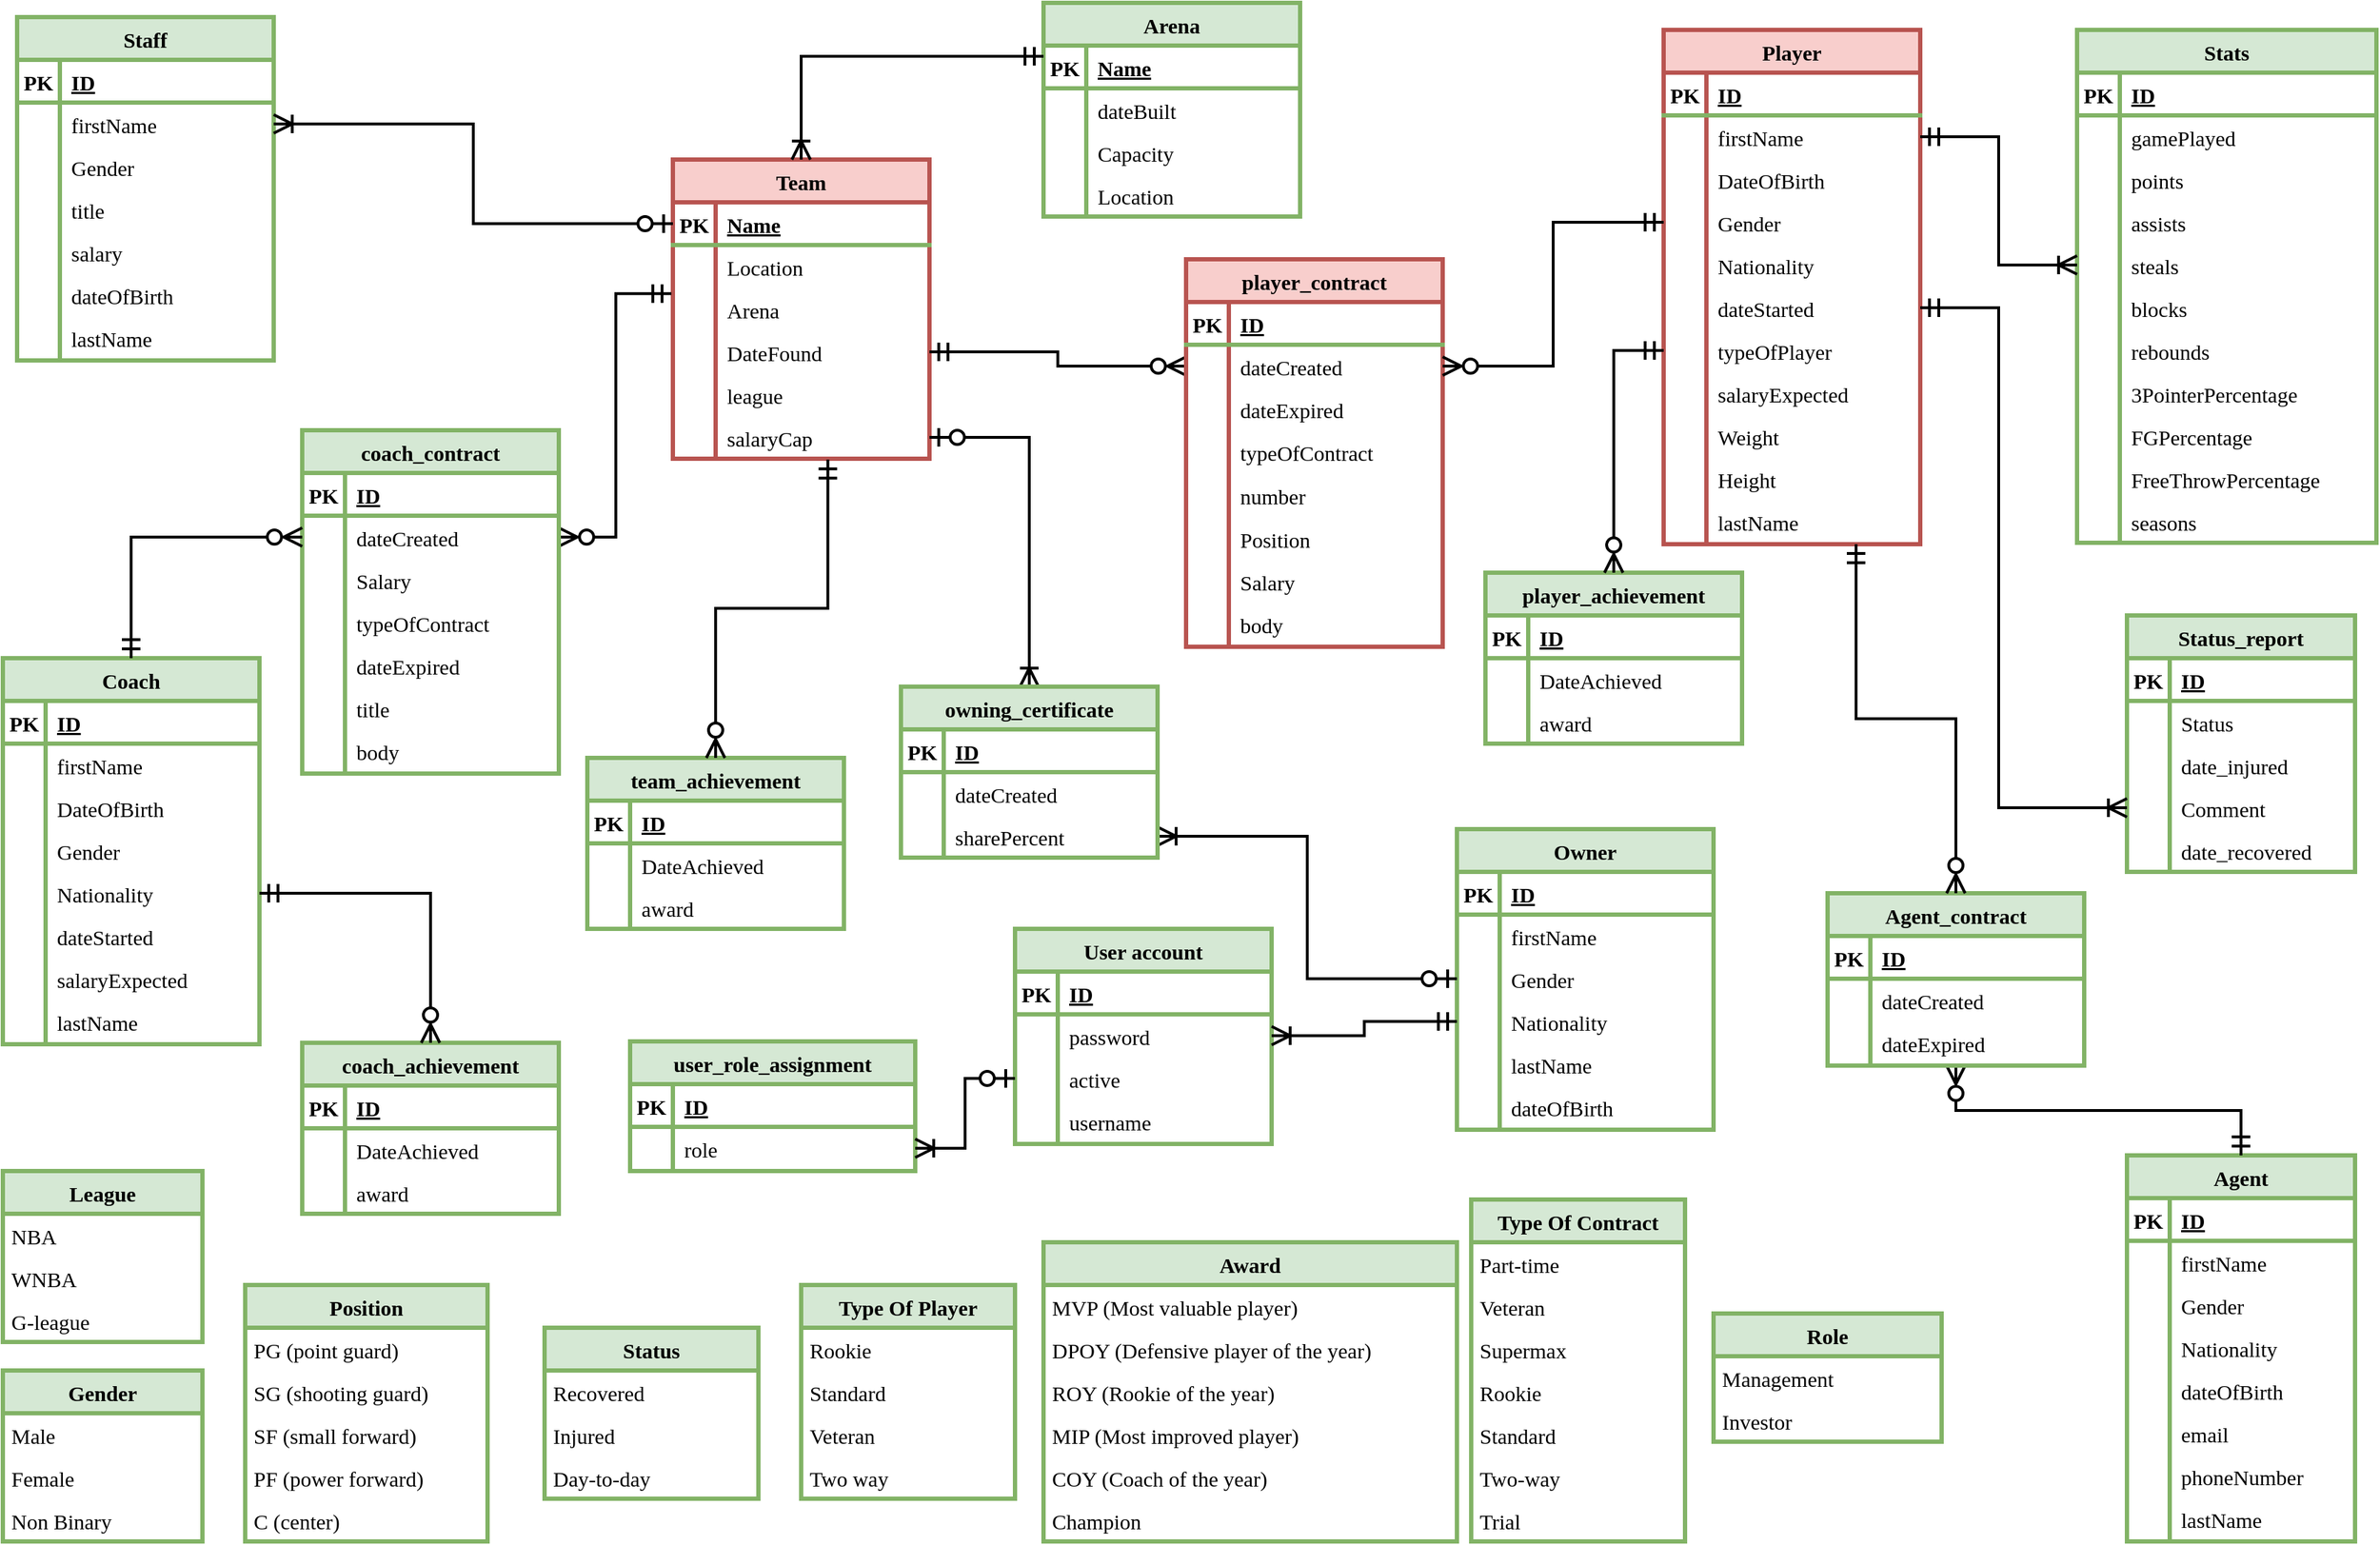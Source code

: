 <mxfile version="18.1.3" type="device"><diagram id="R2lEEEUBdFMjLlhIrx00" name="Page-1"><mxGraphModel dx="1887" dy="1180" grid="1" gridSize="10" guides="1" tooltips="1" connect="1" arrows="1" fold="1" page="1" pageScale="1" pageWidth="850" pageHeight="1100" background="none" math="0" shadow="0" extFonts="Permanent Marker^https://fonts.googleapis.com/css?family=Permanent+Marker"><root><mxCell id="0"/><mxCell id="1" parent="0"/><mxCell id="5TR0-U062F2fAupHWykT-14" value="Team" style="shape=table;startSize=30;container=1;collapsible=1;childLayout=tableLayout;fixedRows=1;rowLines=0;fontStyle=1;align=center;resizeLast=1;rounded=0;fontFamily=Verdana;fontSize=15;strokeColor=#b85450;strokeWidth=3;fillColor=#f8cecc;swimlaneLine=1;shadow=0;sketch=0;" parent="1" vertex="1"><mxGeometry x="490" y="120" width="180" height="210" as="geometry"/></mxCell><mxCell id="5TR0-U062F2fAupHWykT-15" value="" style="shape=tableRow;horizontal=0;startSize=0;swimlaneHead=0;swimlaneBody=0;fillColor=none;collapsible=0;dropTarget=0;points=[[0,0.5],[1,0.5]];portConstraint=eastwest;top=0;left=0;right=0;bottom=1;rounded=0;fontFamily=Verdana;fontSize=15;fontColor=default;strokeColor=#82b366;strokeWidth=3;" parent="5TR0-U062F2fAupHWykT-14" vertex="1"><mxGeometry y="30" width="180" height="30" as="geometry"/></mxCell><mxCell id="5TR0-U062F2fAupHWykT-16" value="PK" style="shape=partialRectangle;connectable=0;fillColor=none;top=0;left=0;bottom=0;right=0;fontStyle=1;overflow=hidden;rounded=0;fontFamily=Verdana;fontSize=15;fontColor=default;startSize=30;strokeColor=#82b366;strokeWidth=3;" parent="5TR0-U062F2fAupHWykT-15" vertex="1"><mxGeometry width="30" height="30" as="geometry"><mxRectangle width="30" height="30" as="alternateBounds"/></mxGeometry></mxCell><mxCell id="5TR0-U062F2fAupHWykT-17" value="Name" style="shape=partialRectangle;connectable=0;fillColor=none;top=0;left=0;bottom=0;right=0;align=left;spacingLeft=6;fontStyle=5;overflow=hidden;rounded=0;fontFamily=Verdana;fontSize=15;fontColor=default;startSize=30;strokeColor=#82b366;strokeWidth=3;" parent="5TR0-U062F2fAupHWykT-15" vertex="1"><mxGeometry x="30" width="150" height="30" as="geometry"><mxRectangle width="150" height="30" as="alternateBounds"/></mxGeometry></mxCell><mxCell id="5TR0-U062F2fAupHWykT-21" value="" style="shape=tableRow;horizontal=0;startSize=0;swimlaneHead=0;swimlaneBody=0;fillColor=none;collapsible=0;dropTarget=0;points=[[0,0.5],[1,0.5]];portConstraint=eastwest;top=0;left=0;right=0;bottom=0;rounded=0;fontFamily=Verdana;fontSize=15;fontColor=default;strokeColor=#82b366;strokeWidth=3;" parent="5TR0-U062F2fAupHWykT-14" vertex="1"><mxGeometry y="60" width="180" height="30" as="geometry"/></mxCell><mxCell id="5TR0-U062F2fAupHWykT-22" value="" style="shape=partialRectangle;connectable=0;fillColor=none;top=0;left=0;bottom=0;right=0;editable=1;overflow=hidden;rounded=0;fontFamily=Verdana;fontSize=15;fontColor=default;startSize=30;strokeColor=#82b366;strokeWidth=3;" parent="5TR0-U062F2fAupHWykT-21" vertex="1"><mxGeometry width="30" height="30" as="geometry"><mxRectangle width="30" height="30" as="alternateBounds"/></mxGeometry></mxCell><mxCell id="5TR0-U062F2fAupHWykT-23" value="Location" style="shape=partialRectangle;connectable=0;fillColor=none;top=0;left=0;bottom=0;right=0;align=left;spacingLeft=6;overflow=hidden;rounded=0;fontFamily=Verdana;fontSize=15;fontColor=default;startSize=30;strokeColor=#82b366;strokeWidth=3;" parent="5TR0-U062F2fAupHWykT-21" vertex="1"><mxGeometry x="30" width="150" height="30" as="geometry"><mxRectangle width="150" height="30" as="alternateBounds"/></mxGeometry></mxCell><mxCell id="5TR0-U062F2fAupHWykT-24" value="" style="shape=tableRow;horizontal=0;startSize=0;swimlaneHead=0;swimlaneBody=0;fillColor=none;collapsible=0;dropTarget=0;points=[[0,0.5],[1,0.5]];portConstraint=eastwest;top=0;left=0;right=0;bottom=0;rounded=0;fontFamily=Verdana;fontSize=15;fontColor=default;strokeColor=#82b366;strokeWidth=3;" parent="5TR0-U062F2fAupHWykT-14" vertex="1"><mxGeometry y="90" width="180" height="30" as="geometry"/></mxCell><mxCell id="5TR0-U062F2fAupHWykT-25" value="" style="shape=partialRectangle;connectable=0;fillColor=none;top=0;left=0;bottom=0;right=0;editable=1;overflow=hidden;rounded=0;fontFamily=Verdana;fontSize=15;fontColor=default;startSize=30;strokeColor=#82b366;strokeWidth=3;" parent="5TR0-U062F2fAupHWykT-24" vertex="1"><mxGeometry width="30" height="30" as="geometry"><mxRectangle width="30" height="30" as="alternateBounds"/></mxGeometry></mxCell><mxCell id="5TR0-U062F2fAupHWykT-26" value="Arena" style="shape=partialRectangle;connectable=0;fillColor=none;top=0;left=0;bottom=0;right=0;align=left;spacingLeft=6;overflow=hidden;rounded=0;fontFamily=Verdana;fontSize=15;fontColor=default;startSize=30;strokeColor=#82b366;strokeWidth=3;" parent="5TR0-U062F2fAupHWykT-24" vertex="1"><mxGeometry x="30" width="150" height="30" as="geometry"><mxRectangle width="150" height="30" as="alternateBounds"/></mxGeometry></mxCell><mxCell id="5TR0-U062F2fAupHWykT-40" value="" style="shape=tableRow;horizontal=0;startSize=0;swimlaneHead=0;swimlaneBody=0;fillColor=none;collapsible=0;dropTarget=0;points=[[0,0.5],[1,0.5]];portConstraint=eastwest;top=0;left=0;right=0;bottom=0;rounded=0;fontFamily=Verdana;fontSize=15;fontColor=default;strokeColor=#82b366;strokeWidth=3;" parent="5TR0-U062F2fAupHWykT-14" vertex="1"><mxGeometry y="120" width="180" height="30" as="geometry"/></mxCell><mxCell id="5TR0-U062F2fAupHWykT-41" value="" style="shape=partialRectangle;connectable=0;fillColor=none;top=0;left=0;bottom=0;right=0;editable=1;overflow=hidden;rounded=0;fontFamily=Verdana;fontSize=15;fontColor=default;startSize=30;strokeColor=#82b366;strokeWidth=3;" parent="5TR0-U062F2fAupHWykT-40" vertex="1"><mxGeometry width="30" height="30" as="geometry"><mxRectangle width="30" height="30" as="alternateBounds"/></mxGeometry></mxCell><mxCell id="5TR0-U062F2fAupHWykT-42" value="DateFound" style="shape=partialRectangle;connectable=0;fillColor=none;top=0;left=0;bottom=0;right=0;align=left;spacingLeft=6;overflow=hidden;rounded=0;fontFamily=Verdana;fontSize=15;fontColor=default;startSize=30;strokeColor=#82b366;strokeWidth=3;" parent="5TR0-U062F2fAupHWykT-40" vertex="1"><mxGeometry x="30" width="150" height="30" as="geometry"><mxRectangle width="150" height="30" as="alternateBounds"/></mxGeometry></mxCell><mxCell id="5TR0-U062F2fAupHWykT-55" value="" style="shape=tableRow;horizontal=0;startSize=0;swimlaneHead=0;swimlaneBody=0;fillColor=none;collapsible=0;dropTarget=0;points=[[0,0.5],[1,0.5]];portConstraint=eastwest;top=0;left=0;right=0;bottom=0;rounded=0;fontFamily=Verdana;fontSize=15;fontColor=default;strokeColor=#82b366;strokeWidth=3;" parent="5TR0-U062F2fAupHWykT-14" vertex="1"><mxGeometry y="150" width="180" height="30" as="geometry"/></mxCell><mxCell id="5TR0-U062F2fAupHWykT-56" value="" style="shape=partialRectangle;connectable=0;fillColor=none;top=0;left=0;bottom=0;right=0;editable=1;overflow=hidden;rounded=0;fontFamily=Verdana;fontSize=15;fontColor=default;startSize=30;strokeColor=#82b366;strokeWidth=3;" parent="5TR0-U062F2fAupHWykT-55" vertex="1"><mxGeometry width="30" height="30" as="geometry"><mxRectangle width="30" height="30" as="alternateBounds"/></mxGeometry></mxCell><mxCell id="5TR0-U062F2fAupHWykT-57" value="league" style="shape=partialRectangle;connectable=0;fillColor=none;top=0;left=0;bottom=0;right=0;align=left;spacingLeft=6;overflow=hidden;rounded=0;fontFamily=Verdana;fontSize=15;fontColor=default;startSize=30;strokeColor=#82b366;strokeWidth=3;" parent="5TR0-U062F2fAupHWykT-55" vertex="1"><mxGeometry x="30" width="150" height="30" as="geometry"><mxRectangle width="150" height="30" as="alternateBounds"/></mxGeometry></mxCell><mxCell id="nJ8avkcXVBn49Fz3TIko-49" value="" style="shape=tableRow;horizontal=0;startSize=0;swimlaneHead=0;swimlaneBody=0;fillColor=none;collapsible=0;dropTarget=0;points=[[0,0.5],[1,0.5]];portConstraint=eastwest;top=0;left=0;right=0;bottom=0;rounded=0;fontFamily=Verdana;fontSize=15;fontColor=default;strokeColor=#82b366;strokeWidth=3;" parent="5TR0-U062F2fAupHWykT-14" vertex="1"><mxGeometry y="180" width="180" height="30" as="geometry"/></mxCell><mxCell id="nJ8avkcXVBn49Fz3TIko-50" value="" style="shape=partialRectangle;connectable=0;fillColor=none;top=0;left=0;bottom=0;right=0;editable=1;overflow=hidden;rounded=0;fontFamily=Verdana;fontSize=15;fontColor=default;startSize=30;strokeColor=#82b366;strokeWidth=3;" parent="nJ8avkcXVBn49Fz3TIko-49" vertex="1"><mxGeometry width="30" height="30" as="geometry"><mxRectangle width="30" height="30" as="alternateBounds"/></mxGeometry></mxCell><mxCell id="nJ8avkcXVBn49Fz3TIko-51" value="salaryCap" style="shape=partialRectangle;connectable=0;fillColor=none;top=0;left=0;bottom=0;right=0;align=left;spacingLeft=6;overflow=hidden;rounded=0;fontFamily=Verdana;fontSize=15;fontColor=default;startSize=30;strokeColor=#82b366;strokeWidth=3;" parent="nJ8avkcXVBn49Fz3TIko-49" vertex="1"><mxGeometry x="30" width="150" height="30" as="geometry"><mxRectangle width="150" height="30" as="alternateBounds"/></mxGeometry></mxCell><mxCell id="5TR0-U062F2fAupHWykT-61" value="Player" style="shape=table;startSize=30;container=1;collapsible=1;childLayout=tableLayout;fixedRows=1;rowLines=0;fontStyle=1;align=center;resizeLast=1;rounded=0;shadow=0;sketch=0;fontFamily=Verdana;fontSize=15;strokeColor=#b85450;strokeWidth=3;fillColor=#f8cecc;" parent="1" vertex="1"><mxGeometry x="1185" y="29" width="180" height="361" as="geometry"/></mxCell><mxCell id="5TR0-U062F2fAupHWykT-62" value="" style="shape=tableRow;horizontal=0;startSize=0;swimlaneHead=0;swimlaneBody=0;fillColor=none;collapsible=0;dropTarget=0;points=[[0,0.5],[1,0.5]];portConstraint=eastwest;top=0;left=0;right=0;bottom=1;rounded=0;shadow=0;sketch=0;fontFamily=Verdana;fontSize=15;fontColor=default;strokeColor=#82b366;strokeWidth=3;" parent="5TR0-U062F2fAupHWykT-61" vertex="1"><mxGeometry y="30" width="180" height="30" as="geometry"/></mxCell><mxCell id="5TR0-U062F2fAupHWykT-63" value="PK" style="shape=partialRectangle;connectable=0;fillColor=none;top=0;left=0;bottom=0;right=0;fontStyle=1;overflow=hidden;rounded=0;shadow=0;sketch=0;fontFamily=Verdana;fontSize=15;fontColor=default;startSize=30;strokeColor=#82b366;strokeWidth=3;" parent="5TR0-U062F2fAupHWykT-62" vertex="1"><mxGeometry width="30" height="30" as="geometry"><mxRectangle width="30" height="30" as="alternateBounds"/></mxGeometry></mxCell><mxCell id="5TR0-U062F2fAupHWykT-64" value="ID" style="shape=partialRectangle;connectable=0;fillColor=none;top=0;left=0;bottom=0;right=0;align=left;spacingLeft=6;fontStyle=5;overflow=hidden;rounded=0;shadow=0;sketch=0;fontFamily=Verdana;fontSize=15;fontColor=default;startSize=30;strokeColor=#82b366;strokeWidth=3;" parent="5TR0-U062F2fAupHWykT-62" vertex="1"><mxGeometry x="30" width="150" height="30" as="geometry"><mxRectangle width="150" height="30" as="alternateBounds"/></mxGeometry></mxCell><mxCell id="5TR0-U062F2fAupHWykT-65" value="" style="shape=tableRow;horizontal=0;startSize=0;swimlaneHead=0;swimlaneBody=0;fillColor=none;collapsible=0;dropTarget=0;points=[[0,0.5],[1,0.5]];portConstraint=eastwest;top=0;left=0;right=0;bottom=0;rounded=0;shadow=0;sketch=0;fontFamily=Verdana;fontSize=15;fontColor=default;strokeColor=#82b366;strokeWidth=3;" parent="5TR0-U062F2fAupHWykT-61" vertex="1"><mxGeometry y="60" width="180" height="30" as="geometry"/></mxCell><mxCell id="5TR0-U062F2fAupHWykT-66" value="" style="shape=partialRectangle;connectable=0;fillColor=none;top=0;left=0;bottom=0;right=0;editable=1;overflow=hidden;rounded=0;shadow=0;sketch=0;fontFamily=Verdana;fontSize=15;fontColor=default;startSize=30;strokeColor=#82b366;strokeWidth=3;" parent="5TR0-U062F2fAupHWykT-65" vertex="1"><mxGeometry width="30" height="30" as="geometry"><mxRectangle width="30" height="30" as="alternateBounds"/></mxGeometry></mxCell><mxCell id="5TR0-U062F2fAupHWykT-67" value="firstName" style="shape=partialRectangle;connectable=0;fillColor=none;top=0;left=0;bottom=0;right=0;align=left;spacingLeft=6;overflow=hidden;rounded=0;shadow=0;sketch=0;fontFamily=Verdana;fontSize=15;fontColor=default;startSize=30;strokeColor=#82b366;strokeWidth=3;" parent="5TR0-U062F2fAupHWykT-65" vertex="1"><mxGeometry x="30" width="150" height="30" as="geometry"><mxRectangle width="150" height="30" as="alternateBounds"/></mxGeometry></mxCell><mxCell id="5TR0-U062F2fAupHWykT-68" value="" style="shape=tableRow;horizontal=0;startSize=0;swimlaneHead=0;swimlaneBody=0;fillColor=none;collapsible=0;dropTarget=0;points=[[0,0.5],[1,0.5]];portConstraint=eastwest;top=0;left=0;right=0;bottom=0;rounded=0;shadow=0;sketch=0;fontFamily=Verdana;fontSize=15;fontColor=default;strokeColor=#82b366;strokeWidth=3;" parent="5TR0-U062F2fAupHWykT-61" vertex="1"><mxGeometry y="90" width="180" height="30" as="geometry"/></mxCell><mxCell id="5TR0-U062F2fAupHWykT-69" value="" style="shape=partialRectangle;connectable=0;fillColor=none;top=0;left=0;bottom=0;right=0;editable=1;overflow=hidden;rounded=0;shadow=0;sketch=0;fontFamily=Verdana;fontSize=15;fontColor=default;startSize=30;strokeColor=#82b366;strokeWidth=3;" parent="5TR0-U062F2fAupHWykT-68" vertex="1"><mxGeometry width="30" height="30" as="geometry"><mxRectangle width="30" height="30" as="alternateBounds"/></mxGeometry></mxCell><mxCell id="5TR0-U062F2fAupHWykT-70" value="DateOfBirth" style="shape=partialRectangle;connectable=0;fillColor=none;top=0;left=0;bottom=0;right=0;align=left;spacingLeft=6;overflow=hidden;rounded=0;shadow=0;sketch=0;fontFamily=Verdana;fontSize=15;fontColor=default;startSize=30;strokeColor=#82b366;strokeWidth=3;" parent="5TR0-U062F2fAupHWykT-68" vertex="1"><mxGeometry x="30" width="150" height="30" as="geometry"><mxRectangle width="150" height="30" as="alternateBounds"/></mxGeometry></mxCell><mxCell id="5TR0-U062F2fAupHWykT-71" value="" style="shape=tableRow;horizontal=0;startSize=0;swimlaneHead=0;swimlaneBody=0;fillColor=none;collapsible=0;dropTarget=0;points=[[0,0.5],[1,0.5]];portConstraint=eastwest;top=0;left=0;right=0;bottom=0;rounded=0;shadow=0;sketch=0;fontFamily=Verdana;fontSize=15;fontColor=default;strokeColor=#82b366;strokeWidth=3;" parent="5TR0-U062F2fAupHWykT-61" vertex="1"><mxGeometry y="120" width="180" height="30" as="geometry"/></mxCell><mxCell id="5TR0-U062F2fAupHWykT-72" value="" style="shape=partialRectangle;connectable=0;fillColor=none;top=0;left=0;bottom=0;right=0;editable=1;overflow=hidden;rounded=0;shadow=0;sketch=0;fontFamily=Verdana;fontSize=15;fontColor=default;startSize=30;strokeColor=#82b366;strokeWidth=3;" parent="5TR0-U062F2fAupHWykT-71" vertex="1"><mxGeometry width="30" height="30" as="geometry"><mxRectangle width="30" height="30" as="alternateBounds"/></mxGeometry></mxCell><mxCell id="5TR0-U062F2fAupHWykT-73" value="Gender" style="shape=partialRectangle;connectable=0;fillColor=none;top=0;left=0;bottom=0;right=0;align=left;spacingLeft=6;overflow=hidden;rounded=0;shadow=0;sketch=0;fontFamily=Verdana;fontSize=15;fontColor=default;startSize=30;strokeColor=#82b366;strokeWidth=3;" parent="5TR0-U062F2fAupHWykT-71" vertex="1"><mxGeometry x="30" width="150" height="30" as="geometry"><mxRectangle width="150" height="30" as="alternateBounds"/></mxGeometry></mxCell><mxCell id="5TR0-U062F2fAupHWykT-74" value="" style="shape=tableRow;horizontal=0;startSize=0;swimlaneHead=0;swimlaneBody=0;fillColor=none;collapsible=0;dropTarget=0;points=[[0,0.5],[1,0.5]];portConstraint=eastwest;top=0;left=0;right=0;bottom=0;rounded=0;shadow=0;sketch=0;fontFamily=Verdana;fontSize=15;fontColor=default;strokeColor=#82b366;strokeWidth=3;" parent="5TR0-U062F2fAupHWykT-61" vertex="1"><mxGeometry y="150" width="180" height="30" as="geometry"/></mxCell><mxCell id="5TR0-U062F2fAupHWykT-75" value="" style="shape=partialRectangle;connectable=0;fillColor=none;top=0;left=0;bottom=0;right=0;editable=1;overflow=hidden;rounded=0;shadow=0;sketch=0;fontFamily=Verdana;fontSize=15;fontColor=default;startSize=30;strokeColor=#82b366;strokeWidth=3;" parent="5TR0-U062F2fAupHWykT-74" vertex="1"><mxGeometry width="30" height="30" as="geometry"><mxRectangle width="30" height="30" as="alternateBounds"/></mxGeometry></mxCell><mxCell id="5TR0-U062F2fAupHWykT-76" value="Nationality" style="shape=partialRectangle;connectable=0;fillColor=none;top=0;left=0;bottom=0;right=0;align=left;spacingLeft=6;overflow=hidden;rounded=0;shadow=0;sketch=0;fontFamily=Verdana;fontSize=15;fontColor=default;startSize=30;strokeColor=#82b366;strokeWidth=3;" parent="5TR0-U062F2fAupHWykT-74" vertex="1"><mxGeometry x="30" width="150" height="30" as="geometry"><mxRectangle width="150" height="30" as="alternateBounds"/></mxGeometry></mxCell><mxCell id="5TR0-U062F2fAupHWykT-269" value="" style="shape=tableRow;horizontal=0;startSize=0;swimlaneHead=0;swimlaneBody=0;fillColor=none;collapsible=0;dropTarget=0;points=[[0,0.5],[1,0.5]];portConstraint=eastwest;top=0;left=0;right=0;bottom=0;rounded=0;shadow=0;sketch=0;fontFamily=Verdana;fontSize=15;fontColor=default;strokeColor=#82b366;strokeWidth=3;" parent="5TR0-U062F2fAupHWykT-61" vertex="1"><mxGeometry y="180" width="180" height="30" as="geometry"/></mxCell><mxCell id="5TR0-U062F2fAupHWykT-270" value="" style="shape=partialRectangle;connectable=0;fillColor=none;top=0;left=0;bottom=0;right=0;editable=1;overflow=hidden;rounded=0;shadow=0;sketch=0;fontFamily=Verdana;fontSize=15;fontColor=default;startSize=30;strokeColor=#82b366;strokeWidth=3;" parent="5TR0-U062F2fAupHWykT-269" vertex="1"><mxGeometry width="30" height="30" as="geometry"><mxRectangle width="30" height="30" as="alternateBounds"/></mxGeometry></mxCell><mxCell id="5TR0-U062F2fAupHWykT-271" value="dateStarted" style="shape=partialRectangle;connectable=0;fillColor=none;top=0;left=0;bottom=0;right=0;align=left;spacingLeft=6;overflow=hidden;rounded=0;shadow=0;sketch=0;fontFamily=Verdana;fontSize=15;fontColor=default;startSize=30;strokeColor=#82b366;strokeWidth=3;" parent="5TR0-U062F2fAupHWykT-269" vertex="1"><mxGeometry x="30" width="150" height="30" as="geometry"><mxRectangle width="150" height="30" as="alternateBounds"/></mxGeometry></mxCell><mxCell id="5TR0-U062F2fAupHWykT-235" value="" style="shape=tableRow;horizontal=0;startSize=0;swimlaneHead=0;swimlaneBody=0;fillColor=none;collapsible=0;dropTarget=0;points=[[0,0.5],[1,0.5]];portConstraint=eastwest;top=0;left=0;right=0;bottom=0;rounded=0;shadow=0;sketch=0;fontFamily=Verdana;fontSize=15;fontColor=default;strokeColor=#82b366;strokeWidth=3;" parent="5TR0-U062F2fAupHWykT-61" vertex="1"><mxGeometry y="210" width="180" height="30" as="geometry"/></mxCell><mxCell id="5TR0-U062F2fAupHWykT-236" value="" style="shape=partialRectangle;connectable=0;fillColor=none;top=0;left=0;bottom=0;right=0;editable=1;overflow=hidden;rounded=0;shadow=0;sketch=0;fontFamily=Verdana;fontSize=15;fontColor=default;startSize=30;strokeColor=#82b366;strokeWidth=3;" parent="5TR0-U062F2fAupHWykT-235" vertex="1"><mxGeometry width="30" height="30" as="geometry"><mxRectangle width="30" height="30" as="alternateBounds"/></mxGeometry></mxCell><mxCell id="5TR0-U062F2fAupHWykT-237" value="typeOfPlayer" style="shape=partialRectangle;connectable=0;fillColor=none;top=0;left=0;bottom=0;right=0;align=left;spacingLeft=6;overflow=hidden;rounded=0;shadow=0;sketch=0;fontFamily=Verdana;fontSize=15;fontColor=default;startSize=30;strokeColor=#82b366;strokeWidth=3;" parent="5TR0-U062F2fAupHWykT-235" vertex="1"><mxGeometry x="30" width="150" height="30" as="geometry"><mxRectangle width="150" height="30" as="alternateBounds"/></mxGeometry></mxCell><mxCell id="5UIlYB2_EwfdekJyZlMN-1" value="" style="shape=tableRow;horizontal=0;startSize=0;swimlaneHead=0;swimlaneBody=0;fillColor=none;collapsible=0;dropTarget=0;points=[[0,0.5],[1,0.5]];portConstraint=eastwest;top=0;left=0;right=0;bottom=0;rounded=0;shadow=0;sketch=0;fontFamily=Verdana;fontSize=15;fontColor=default;strokeColor=#82b366;strokeWidth=3;" parent="5TR0-U062F2fAupHWykT-61" vertex="1"><mxGeometry y="240" width="180" height="30" as="geometry"/></mxCell><mxCell id="5UIlYB2_EwfdekJyZlMN-2" value="" style="shape=partialRectangle;connectable=0;fillColor=none;top=0;left=0;bottom=0;right=0;editable=1;overflow=hidden;rounded=0;shadow=0;sketch=0;fontFamily=Verdana;fontSize=15;fontColor=default;startSize=30;strokeColor=#82b366;strokeWidth=3;" parent="5UIlYB2_EwfdekJyZlMN-1" vertex="1"><mxGeometry width="30" height="30" as="geometry"><mxRectangle width="30" height="30" as="alternateBounds"/></mxGeometry></mxCell><mxCell id="5UIlYB2_EwfdekJyZlMN-3" value="salaryExpected" style="shape=partialRectangle;connectable=0;fillColor=none;top=0;left=0;bottom=0;right=0;align=left;spacingLeft=6;overflow=hidden;rounded=0;shadow=0;sketch=0;fontFamily=Verdana;fontSize=15;fontColor=default;startSize=30;strokeColor=#82b366;strokeWidth=3;" parent="5UIlYB2_EwfdekJyZlMN-1" vertex="1"><mxGeometry x="30" width="150" height="30" as="geometry"><mxRectangle width="150" height="30" as="alternateBounds"/></mxGeometry></mxCell><mxCell id="5TR0-U062F2fAupHWykT-80" value="" style="shape=tableRow;horizontal=0;startSize=0;swimlaneHead=0;swimlaneBody=0;fillColor=none;collapsible=0;dropTarget=0;points=[[0,0.5],[1,0.5]];portConstraint=eastwest;top=0;left=0;right=0;bottom=0;rounded=0;shadow=0;sketch=0;fontFamily=Verdana;fontSize=15;fontColor=default;strokeColor=#82b366;strokeWidth=3;" parent="5TR0-U062F2fAupHWykT-61" vertex="1"><mxGeometry y="270" width="180" height="30" as="geometry"/></mxCell><mxCell id="5TR0-U062F2fAupHWykT-81" value="" style="shape=partialRectangle;connectable=0;fillColor=none;top=0;left=0;bottom=0;right=0;editable=1;overflow=hidden;rounded=0;shadow=0;sketch=0;fontFamily=Verdana;fontSize=15;fontColor=default;startSize=30;strokeColor=#82b366;strokeWidth=3;" parent="5TR0-U062F2fAupHWykT-80" vertex="1"><mxGeometry width="30" height="30" as="geometry"><mxRectangle width="30" height="30" as="alternateBounds"/></mxGeometry></mxCell><mxCell id="5TR0-U062F2fAupHWykT-82" value="Weight" style="shape=partialRectangle;connectable=0;fillColor=none;top=0;left=0;bottom=0;right=0;align=left;spacingLeft=6;overflow=hidden;rounded=0;shadow=0;sketch=0;fontFamily=Verdana;fontSize=15;fontColor=default;startSize=30;strokeColor=#82b366;strokeWidth=3;" parent="5TR0-U062F2fAupHWykT-80" vertex="1"><mxGeometry x="30" width="150" height="30" as="geometry"><mxRectangle width="150" height="30" as="alternateBounds"/></mxGeometry></mxCell><mxCell id="5TR0-U062F2fAupHWykT-77" value="" style="shape=tableRow;horizontal=0;startSize=0;swimlaneHead=0;swimlaneBody=0;fillColor=none;collapsible=0;dropTarget=0;points=[[0,0.5],[1,0.5]];portConstraint=eastwest;top=0;left=0;right=0;bottom=0;rounded=0;shadow=0;sketch=0;fontFamily=Verdana;fontSize=15;fontColor=default;strokeColor=#82b366;strokeWidth=3;" parent="5TR0-U062F2fAupHWykT-61" vertex="1"><mxGeometry y="300" width="180" height="30" as="geometry"/></mxCell><mxCell id="5TR0-U062F2fAupHWykT-78" value="" style="shape=partialRectangle;connectable=0;fillColor=none;top=0;left=0;bottom=0;right=0;editable=1;overflow=hidden;rounded=0;shadow=0;sketch=0;fontFamily=Verdana;fontSize=15;fontColor=default;startSize=30;strokeColor=#82b366;strokeWidth=3;" parent="5TR0-U062F2fAupHWykT-77" vertex="1"><mxGeometry width="30" height="30" as="geometry"><mxRectangle width="30" height="30" as="alternateBounds"/></mxGeometry></mxCell><mxCell id="5TR0-U062F2fAupHWykT-79" value="Height" style="shape=partialRectangle;connectable=0;fillColor=none;top=0;left=0;bottom=0;right=0;align=left;spacingLeft=6;overflow=hidden;rounded=0;shadow=0;sketch=0;fontFamily=Verdana;fontSize=15;fontColor=default;startSize=30;strokeColor=#82b366;strokeWidth=3;" parent="5TR0-U062F2fAupHWykT-77" vertex="1"><mxGeometry x="30" width="150" height="30" as="geometry"><mxRectangle width="150" height="30" as="alternateBounds"/></mxGeometry></mxCell><mxCell id="Gq8CjCirTAhPgNr0HMTt-5" value="" style="shape=tableRow;horizontal=0;startSize=0;swimlaneHead=0;swimlaneBody=0;fillColor=none;collapsible=0;dropTarget=0;points=[[0,0.5],[1,0.5]];portConstraint=eastwest;top=0;left=0;right=0;bottom=0;rounded=0;shadow=0;sketch=0;fontFamily=Verdana;fontSize=15;fontColor=default;strokeColor=#82b366;strokeWidth=3;" parent="5TR0-U062F2fAupHWykT-61" vertex="1"><mxGeometry y="330" width="180" height="30" as="geometry"/></mxCell><mxCell id="Gq8CjCirTAhPgNr0HMTt-6" value="" style="shape=partialRectangle;connectable=0;fillColor=none;top=0;left=0;bottom=0;right=0;editable=1;overflow=hidden;rounded=0;shadow=0;sketch=0;fontFamily=Verdana;fontSize=15;fontColor=default;startSize=30;strokeColor=#82b366;strokeWidth=3;" parent="Gq8CjCirTAhPgNr0HMTt-5" vertex="1"><mxGeometry width="30" height="30" as="geometry"><mxRectangle width="30" height="30" as="alternateBounds"/></mxGeometry></mxCell><mxCell id="Gq8CjCirTAhPgNr0HMTt-7" value="lastName" style="shape=partialRectangle;connectable=0;fillColor=none;top=0;left=0;bottom=0;right=0;align=left;spacingLeft=6;overflow=hidden;rounded=0;shadow=0;sketch=0;fontFamily=Verdana;fontSize=15;fontColor=default;startSize=30;strokeColor=#82b366;strokeWidth=3;" parent="Gq8CjCirTAhPgNr0HMTt-5" vertex="1"><mxGeometry x="30" width="150" height="30" as="geometry"><mxRectangle width="150" height="30" as="alternateBounds"/></mxGeometry></mxCell><mxCell id="5TR0-U062F2fAupHWykT-101" value="" style="edgeStyle=orthogonalEdgeStyle;fontSize=12;html=1;endArrow=ERzeroToMany;startArrow=ERmandOne;fontFamily=Verdana;fontColor=default;startSize=10;strokeWidth=2;rounded=0;endSize=10;entryX=0;entryY=0.5;entryDx=0;entryDy=0;exitX=1;exitY=0.5;exitDx=0;exitDy=0;startFill=0;endFill=0;" parent="1" source="5TR0-U062F2fAupHWykT-40" target="ZlDCODUrxCKhQt_1Ksb0-35" edge="1"><mxGeometry width="100" height="100" relative="1" as="geometry"><mxPoint x="370" y="360" as="sourcePoint"/><mxPoint x="470" y="260" as="targetPoint"/></mxGeometry></mxCell><mxCell id="5TR0-U062F2fAupHWykT-120" value="player_achievement" style="shape=table;startSize=30;container=1;collapsible=1;childLayout=tableLayout;fixedRows=1;rowLines=0;fontStyle=1;align=center;resizeLast=1;rounded=0;shadow=0;sketch=0;fontFamily=Verdana;fontSize=15;fontColor=default;strokeColor=#82b366;strokeWidth=3;fillColor=#d5e8d4;" parent="1" vertex="1"><mxGeometry x="1060" y="410" width="180" height="120" as="geometry"/></mxCell><mxCell id="5TR0-U062F2fAupHWykT-121" value="" style="shape=tableRow;horizontal=0;startSize=0;swimlaneHead=0;swimlaneBody=0;fillColor=none;collapsible=0;dropTarget=0;points=[[0,0.5],[1,0.5]];portConstraint=eastwest;top=0;left=0;right=0;bottom=1;rounded=0;shadow=0;sketch=0;fontFamily=Verdana;fontSize=15;fontColor=default;strokeColor=#82b366;strokeWidth=3;" parent="5TR0-U062F2fAupHWykT-120" vertex="1"><mxGeometry y="30" width="180" height="30" as="geometry"/></mxCell><mxCell id="5TR0-U062F2fAupHWykT-122" value="PK" style="shape=partialRectangle;connectable=0;fillColor=none;top=0;left=0;bottom=0;right=0;fontStyle=1;overflow=hidden;rounded=0;shadow=0;sketch=0;fontFamily=Verdana;fontSize=15;fontColor=default;startSize=30;strokeColor=#82b366;strokeWidth=3;" parent="5TR0-U062F2fAupHWykT-121" vertex="1"><mxGeometry width="30" height="30" as="geometry"><mxRectangle width="30" height="30" as="alternateBounds"/></mxGeometry></mxCell><mxCell id="5TR0-U062F2fAupHWykT-123" value="ID" style="shape=partialRectangle;connectable=0;fillColor=none;top=0;left=0;bottom=0;right=0;align=left;spacingLeft=6;fontStyle=5;overflow=hidden;rounded=0;shadow=0;sketch=0;fontFamily=Verdana;fontSize=15;fontColor=default;startSize=30;strokeColor=#82b366;strokeWidth=3;" parent="5TR0-U062F2fAupHWykT-121" vertex="1"><mxGeometry x="30" width="150" height="30" as="geometry"><mxRectangle width="150" height="30" as="alternateBounds"/></mxGeometry></mxCell><mxCell id="5TR0-U062F2fAupHWykT-127" value="" style="shape=tableRow;horizontal=0;startSize=0;swimlaneHead=0;swimlaneBody=0;fillColor=none;collapsible=0;dropTarget=0;points=[[0,0.5],[1,0.5]];portConstraint=eastwest;top=0;left=0;right=0;bottom=0;rounded=0;shadow=0;sketch=0;fontFamily=Verdana;fontSize=15;fontColor=default;strokeColor=#82b366;strokeWidth=3;" parent="5TR0-U062F2fAupHWykT-120" vertex="1"><mxGeometry y="60" width="180" height="30" as="geometry"/></mxCell><mxCell id="5TR0-U062F2fAupHWykT-128" value="" style="shape=partialRectangle;connectable=0;fillColor=none;top=0;left=0;bottom=0;right=0;editable=1;overflow=hidden;rounded=0;shadow=0;sketch=0;fontFamily=Verdana;fontSize=15;fontColor=default;startSize=30;strokeColor=#82b366;strokeWidth=3;" parent="5TR0-U062F2fAupHWykT-127" vertex="1"><mxGeometry width="30" height="30" as="geometry"><mxRectangle width="30" height="30" as="alternateBounds"/></mxGeometry></mxCell><mxCell id="5TR0-U062F2fAupHWykT-129" value="DateAchieved" style="shape=partialRectangle;connectable=0;fillColor=none;top=0;left=0;bottom=0;right=0;align=left;spacingLeft=6;overflow=hidden;rounded=0;shadow=0;sketch=0;fontFamily=Verdana;fontSize=15;fontColor=default;startSize=30;strokeColor=#82b366;strokeWidth=3;" parent="5TR0-U062F2fAupHWykT-127" vertex="1"><mxGeometry x="30" width="150" height="30" as="geometry"><mxRectangle width="150" height="30" as="alternateBounds"/></mxGeometry></mxCell><mxCell id="nJ8avkcXVBn49Fz3TIko-32" value="" style="shape=tableRow;horizontal=0;startSize=0;swimlaneHead=0;swimlaneBody=0;fillColor=none;collapsible=0;dropTarget=0;points=[[0,0.5],[1,0.5]];portConstraint=eastwest;top=0;left=0;right=0;bottom=0;rounded=0;shadow=0;sketch=0;fontFamily=Verdana;fontSize=15;fontColor=default;strokeColor=#82b366;strokeWidth=3;" parent="5TR0-U062F2fAupHWykT-120" vertex="1"><mxGeometry y="90" width="180" height="30" as="geometry"/></mxCell><mxCell id="nJ8avkcXVBn49Fz3TIko-33" value="" style="shape=partialRectangle;connectable=0;fillColor=none;top=0;left=0;bottom=0;right=0;editable=1;overflow=hidden;rounded=0;shadow=0;sketch=0;fontFamily=Verdana;fontSize=15;fontColor=default;startSize=30;strokeColor=#82b366;strokeWidth=3;" parent="nJ8avkcXVBn49Fz3TIko-32" vertex="1"><mxGeometry width="30" height="30" as="geometry"><mxRectangle width="30" height="30" as="alternateBounds"/></mxGeometry></mxCell><mxCell id="nJ8avkcXVBn49Fz3TIko-34" value="award" style="shape=partialRectangle;connectable=0;fillColor=none;top=0;left=0;bottom=0;right=0;align=left;spacingLeft=6;overflow=hidden;rounded=0;shadow=0;sketch=0;fontFamily=Verdana;fontSize=15;fontColor=default;startSize=30;strokeColor=#82b366;strokeWidth=3;" parent="nJ8avkcXVBn49Fz3TIko-32" vertex="1"><mxGeometry x="30" width="150" height="30" as="geometry"><mxRectangle width="150" height="30" as="alternateBounds"/></mxGeometry></mxCell><mxCell id="5TR0-U062F2fAupHWykT-133" value="" style="edgeStyle=orthogonalEdgeStyle;fontSize=12;html=1;endArrow=ERzeroToMany;endFill=1;startArrow=ERmandOne;rounded=0;labelBackgroundColor=default;fontFamily=Verdana;fontColor=default;startSize=10;endSize=10;strokeColor=default;strokeWidth=2;shape=connector;entryX=0.5;entryY=0;entryDx=0;entryDy=0;startFill=0;exitX=0;exitY=0.5;exitDx=0;exitDy=0;" parent="1" source="5TR0-U062F2fAupHWykT-235" target="5TR0-U062F2fAupHWykT-120" edge="1"><mxGeometry width="100" height="100" relative="1" as="geometry"><mxPoint x="640" y="530" as="sourcePoint"/><mxPoint x="360" y="540" as="targetPoint"/></mxGeometry></mxCell><mxCell id="5TR0-U062F2fAupHWykT-147" value="Coach" style="shape=table;startSize=30;container=1;collapsible=1;childLayout=tableLayout;fixedRows=1;rowLines=0;fontStyle=1;align=center;resizeLast=1;rounded=0;shadow=0;sketch=0;fontFamily=Verdana;fontSize=15;fontColor=default;strokeColor=#82b366;strokeWidth=3;fillColor=#d5e8d4;" parent="1" vertex="1"><mxGeometry x="20" y="470" width="180" height="271" as="geometry"/></mxCell><mxCell id="5TR0-U062F2fAupHWykT-148" value="" style="shape=tableRow;horizontal=0;startSize=0;swimlaneHead=0;swimlaneBody=0;fillColor=none;collapsible=0;dropTarget=0;points=[[0,0.5],[1,0.5]];portConstraint=eastwest;top=0;left=0;right=0;bottom=1;rounded=0;shadow=0;sketch=0;fontFamily=Verdana;fontSize=15;fontColor=default;strokeColor=#82b366;strokeWidth=3;" parent="5TR0-U062F2fAupHWykT-147" vertex="1"><mxGeometry y="30" width="180" height="30" as="geometry"/></mxCell><mxCell id="5TR0-U062F2fAupHWykT-149" value="PK" style="shape=partialRectangle;connectable=0;fillColor=none;top=0;left=0;bottom=0;right=0;fontStyle=1;overflow=hidden;rounded=0;shadow=0;sketch=0;fontFamily=Verdana;fontSize=15;fontColor=default;startSize=30;strokeColor=#82b366;strokeWidth=3;" parent="5TR0-U062F2fAupHWykT-148" vertex="1"><mxGeometry width="30" height="30" as="geometry"><mxRectangle width="30" height="30" as="alternateBounds"/></mxGeometry></mxCell><mxCell id="5TR0-U062F2fAupHWykT-150" value="ID" style="shape=partialRectangle;connectable=0;fillColor=none;top=0;left=0;bottom=0;right=0;align=left;spacingLeft=6;fontStyle=5;overflow=hidden;rounded=0;shadow=0;sketch=0;fontFamily=Verdana;fontSize=15;fontColor=default;startSize=30;strokeColor=#82b366;strokeWidth=3;" parent="5TR0-U062F2fAupHWykT-148" vertex="1"><mxGeometry x="30" width="150" height="30" as="geometry"><mxRectangle width="150" height="30" as="alternateBounds"/></mxGeometry></mxCell><mxCell id="5TR0-U062F2fAupHWykT-151" value="" style="shape=tableRow;horizontal=0;startSize=0;swimlaneHead=0;swimlaneBody=0;fillColor=none;collapsible=0;dropTarget=0;points=[[0,0.5],[1,0.5]];portConstraint=eastwest;top=0;left=0;right=0;bottom=0;rounded=0;shadow=0;sketch=0;fontFamily=Verdana;fontSize=15;fontColor=default;strokeColor=#82b366;strokeWidth=3;" parent="5TR0-U062F2fAupHWykT-147" vertex="1"><mxGeometry y="60" width="180" height="30" as="geometry"/></mxCell><mxCell id="5TR0-U062F2fAupHWykT-152" value="" style="shape=partialRectangle;connectable=0;fillColor=none;top=0;left=0;bottom=0;right=0;editable=1;overflow=hidden;rounded=0;shadow=0;sketch=0;fontFamily=Verdana;fontSize=15;fontColor=default;startSize=30;strokeColor=#82b366;strokeWidth=3;" parent="5TR0-U062F2fAupHWykT-151" vertex="1"><mxGeometry width="30" height="30" as="geometry"><mxRectangle width="30" height="30" as="alternateBounds"/></mxGeometry></mxCell><mxCell id="5TR0-U062F2fAupHWykT-153" value="firstName" style="shape=partialRectangle;connectable=0;fillColor=none;top=0;left=0;bottom=0;right=0;align=left;spacingLeft=6;overflow=hidden;rounded=0;shadow=0;sketch=0;fontFamily=Verdana;fontSize=15;fontColor=default;startSize=30;strokeColor=#82b366;strokeWidth=3;" parent="5TR0-U062F2fAupHWykT-151" vertex="1"><mxGeometry x="30" width="150" height="30" as="geometry"><mxRectangle width="150" height="30" as="alternateBounds"/></mxGeometry></mxCell><mxCell id="5TR0-U062F2fAupHWykT-154" value="" style="shape=tableRow;horizontal=0;startSize=0;swimlaneHead=0;swimlaneBody=0;fillColor=none;collapsible=0;dropTarget=0;points=[[0,0.5],[1,0.5]];portConstraint=eastwest;top=0;left=0;right=0;bottom=0;rounded=0;shadow=0;sketch=0;fontFamily=Verdana;fontSize=15;fontColor=default;strokeColor=#82b366;strokeWidth=3;" parent="5TR0-U062F2fAupHWykT-147" vertex="1"><mxGeometry y="90" width="180" height="30" as="geometry"/></mxCell><mxCell id="5TR0-U062F2fAupHWykT-155" value="" style="shape=partialRectangle;connectable=0;fillColor=none;top=0;left=0;bottom=0;right=0;editable=1;overflow=hidden;rounded=0;shadow=0;sketch=0;fontFamily=Verdana;fontSize=15;fontColor=default;startSize=30;strokeColor=#82b366;strokeWidth=3;" parent="5TR0-U062F2fAupHWykT-154" vertex="1"><mxGeometry width="30" height="30" as="geometry"><mxRectangle width="30" height="30" as="alternateBounds"/></mxGeometry></mxCell><mxCell id="5TR0-U062F2fAupHWykT-156" value="DateOfBirth" style="shape=partialRectangle;connectable=0;fillColor=none;top=0;left=0;bottom=0;right=0;align=left;spacingLeft=6;overflow=hidden;rounded=0;shadow=0;sketch=0;fontFamily=Verdana;fontSize=15;fontColor=default;startSize=30;strokeColor=#82b366;strokeWidth=3;" parent="5TR0-U062F2fAupHWykT-154" vertex="1"><mxGeometry x="30" width="150" height="30" as="geometry"><mxRectangle width="150" height="30" as="alternateBounds"/></mxGeometry></mxCell><mxCell id="5TR0-U062F2fAupHWykT-157" value="" style="shape=tableRow;horizontal=0;startSize=0;swimlaneHead=0;swimlaneBody=0;fillColor=none;collapsible=0;dropTarget=0;points=[[0,0.5],[1,0.5]];portConstraint=eastwest;top=0;left=0;right=0;bottom=0;rounded=0;shadow=0;sketch=0;fontFamily=Verdana;fontSize=15;fontColor=default;strokeColor=#82b366;strokeWidth=3;" parent="5TR0-U062F2fAupHWykT-147" vertex="1"><mxGeometry y="120" width="180" height="30" as="geometry"/></mxCell><mxCell id="5TR0-U062F2fAupHWykT-158" value="" style="shape=partialRectangle;connectable=0;fillColor=none;top=0;left=0;bottom=0;right=0;editable=1;overflow=hidden;rounded=0;shadow=0;sketch=0;fontFamily=Verdana;fontSize=15;fontColor=default;startSize=30;strokeColor=#82b366;strokeWidth=3;" parent="5TR0-U062F2fAupHWykT-157" vertex="1"><mxGeometry width="30" height="30" as="geometry"><mxRectangle width="30" height="30" as="alternateBounds"/></mxGeometry></mxCell><mxCell id="5TR0-U062F2fAupHWykT-159" value="Gender" style="shape=partialRectangle;connectable=0;fillColor=none;top=0;left=0;bottom=0;right=0;align=left;spacingLeft=6;overflow=hidden;rounded=0;shadow=0;sketch=0;fontFamily=Verdana;fontSize=15;fontColor=default;startSize=30;strokeColor=#82b366;strokeWidth=3;" parent="5TR0-U062F2fAupHWykT-157" vertex="1"><mxGeometry x="30" width="150" height="30" as="geometry"><mxRectangle width="150" height="30" as="alternateBounds"/></mxGeometry></mxCell><mxCell id="5TR0-U062F2fAupHWykT-160" value="" style="shape=tableRow;horizontal=0;startSize=0;swimlaneHead=0;swimlaneBody=0;fillColor=none;collapsible=0;dropTarget=0;points=[[0,0.5],[1,0.5]];portConstraint=eastwest;top=0;left=0;right=0;bottom=0;rounded=0;shadow=0;sketch=0;fontFamily=Verdana;fontSize=15;fontColor=default;strokeColor=#82b366;strokeWidth=3;" parent="5TR0-U062F2fAupHWykT-147" vertex="1"><mxGeometry y="150" width="180" height="30" as="geometry"/></mxCell><mxCell id="5TR0-U062F2fAupHWykT-161" value="" style="shape=partialRectangle;connectable=0;fillColor=none;top=0;left=0;bottom=0;right=0;editable=1;overflow=hidden;rounded=0;shadow=0;sketch=0;fontFamily=Verdana;fontSize=15;fontColor=default;startSize=30;strokeColor=#82b366;strokeWidth=3;" parent="5TR0-U062F2fAupHWykT-160" vertex="1"><mxGeometry width="30" height="30" as="geometry"><mxRectangle width="30" height="30" as="alternateBounds"/></mxGeometry></mxCell><mxCell id="5TR0-U062F2fAupHWykT-162" value="Nationality" style="shape=partialRectangle;connectable=0;fillColor=none;top=0;left=0;bottom=0;right=0;align=left;spacingLeft=6;overflow=hidden;rounded=0;shadow=0;sketch=0;fontFamily=Verdana;fontSize=15;fontColor=default;startSize=30;strokeColor=#82b366;strokeWidth=3;" parent="5TR0-U062F2fAupHWykT-160" vertex="1"><mxGeometry x="30" width="150" height="30" as="geometry"><mxRectangle width="150" height="30" as="alternateBounds"/></mxGeometry></mxCell><mxCell id="nJ8avkcXVBn49Fz3TIko-82" value="" style="shape=tableRow;horizontal=0;startSize=0;swimlaneHead=0;swimlaneBody=0;fillColor=none;collapsible=0;dropTarget=0;points=[[0,0.5],[1,0.5]];portConstraint=eastwest;top=0;left=0;right=0;bottom=0;rounded=0;shadow=0;sketch=0;fontFamily=Verdana;fontSize=15;fontColor=default;strokeColor=#82b366;strokeWidth=3;" parent="5TR0-U062F2fAupHWykT-147" vertex="1"><mxGeometry y="180" width="180" height="30" as="geometry"/></mxCell><mxCell id="nJ8avkcXVBn49Fz3TIko-83" value="" style="shape=partialRectangle;connectable=0;fillColor=none;top=0;left=0;bottom=0;right=0;editable=1;overflow=hidden;rounded=0;shadow=0;sketch=0;fontFamily=Verdana;fontSize=15;fontColor=default;startSize=30;strokeColor=#82b366;strokeWidth=3;" parent="nJ8avkcXVBn49Fz3TIko-82" vertex="1"><mxGeometry width="30" height="30" as="geometry"><mxRectangle width="30" height="30" as="alternateBounds"/></mxGeometry></mxCell><mxCell id="nJ8avkcXVBn49Fz3TIko-84" value="dateStarted" style="shape=partialRectangle;connectable=0;fillColor=none;top=0;left=0;bottom=0;right=0;align=left;spacingLeft=6;overflow=hidden;rounded=0;shadow=0;sketch=0;fontFamily=Verdana;fontSize=15;fontColor=default;startSize=30;strokeColor=#82b366;strokeWidth=3;" parent="nJ8avkcXVBn49Fz3TIko-82" vertex="1"><mxGeometry x="30" width="150" height="30" as="geometry"><mxRectangle width="150" height="30" as="alternateBounds"/></mxGeometry></mxCell><mxCell id="5UIlYB2_EwfdekJyZlMN-10" value="" style="shape=tableRow;horizontal=0;startSize=0;swimlaneHead=0;swimlaneBody=0;fillColor=none;collapsible=0;dropTarget=0;points=[[0,0.5],[1,0.5]];portConstraint=eastwest;top=0;left=0;right=0;bottom=0;rounded=0;shadow=0;sketch=0;fontFamily=Verdana;fontSize=15;fontColor=default;strokeColor=#82b366;strokeWidth=3;" parent="5TR0-U062F2fAupHWykT-147" vertex="1"><mxGeometry y="210" width="180" height="30" as="geometry"/></mxCell><mxCell id="5UIlYB2_EwfdekJyZlMN-11" value="" style="shape=partialRectangle;connectable=0;fillColor=none;top=0;left=0;bottom=0;right=0;editable=1;overflow=hidden;rounded=0;shadow=0;sketch=0;fontFamily=Verdana;fontSize=15;fontColor=default;startSize=30;strokeColor=#82b366;strokeWidth=3;" parent="5UIlYB2_EwfdekJyZlMN-10" vertex="1"><mxGeometry width="30" height="30" as="geometry"><mxRectangle width="30" height="30" as="alternateBounds"/></mxGeometry></mxCell><mxCell id="5UIlYB2_EwfdekJyZlMN-12" value="salaryExpected" style="shape=partialRectangle;connectable=0;fillColor=none;top=0;left=0;bottom=0;right=0;align=left;spacingLeft=6;overflow=hidden;rounded=0;shadow=0;sketch=0;fontFamily=Verdana;fontSize=15;fontColor=default;startSize=30;strokeColor=#82b366;strokeWidth=3;" parent="5UIlYB2_EwfdekJyZlMN-10" vertex="1"><mxGeometry x="30" width="150" height="30" as="geometry"><mxRectangle width="150" height="30" as="alternateBounds"/></mxGeometry></mxCell><mxCell id="iLq3Kzu5NVRCowCudqIq-1" value="" style="shape=tableRow;horizontal=0;startSize=0;swimlaneHead=0;swimlaneBody=0;fillColor=none;collapsible=0;dropTarget=0;points=[[0,0.5],[1,0.5]];portConstraint=eastwest;top=0;left=0;right=0;bottom=0;rounded=0;shadow=0;sketch=0;fontFamily=Verdana;fontSize=15;fontColor=default;strokeColor=#82b366;strokeWidth=3;" parent="5TR0-U062F2fAupHWykT-147" vertex="1"><mxGeometry y="240" width="180" height="30" as="geometry"/></mxCell><mxCell id="iLq3Kzu5NVRCowCudqIq-2" value="" style="shape=partialRectangle;connectable=0;fillColor=none;top=0;left=0;bottom=0;right=0;editable=1;overflow=hidden;rounded=0;shadow=0;sketch=0;fontFamily=Verdana;fontSize=15;fontColor=default;startSize=30;strokeColor=#82b366;strokeWidth=3;" parent="iLq3Kzu5NVRCowCudqIq-1" vertex="1"><mxGeometry width="30" height="30" as="geometry"><mxRectangle width="30" height="30" as="alternateBounds"/></mxGeometry></mxCell><mxCell id="iLq3Kzu5NVRCowCudqIq-3" value="lastName" style="shape=partialRectangle;connectable=0;fillColor=none;top=0;left=0;bottom=0;right=0;align=left;spacingLeft=6;overflow=hidden;rounded=0;shadow=0;sketch=0;fontFamily=Verdana;fontSize=15;fontColor=default;startSize=30;strokeColor=#82b366;strokeWidth=3;" parent="iLq3Kzu5NVRCowCudqIq-1" vertex="1"><mxGeometry x="30" width="150" height="30" as="geometry"><mxRectangle width="150" height="30" as="alternateBounds"/></mxGeometry></mxCell><mxCell id="5TR0-U062F2fAupHWykT-190" value="" style="edgeStyle=orthogonalEdgeStyle;fontSize=12;html=1;endArrow=ERzeroToMany;startArrow=ERmandOne;fontFamily=Verdana;fontColor=default;startSize=10;strokeWidth=2;rounded=0;endSize=10;entryX=1;entryY=0.5;entryDx=0;entryDy=0;exitX=-0.006;exitY=0.138;exitDx=0;exitDy=0;startFill=0;endFill=0;exitPerimeter=0;" parent="1" source="5TR0-U062F2fAupHWykT-24" target="nJ8avkcXVBn49Fz3TIko-8" edge="1"><mxGeometry width="100" height="100" relative="1" as="geometry"><mxPoint x="289.97" y="503" as="sourcePoint"/><mxPoint x="409.97" y="597" as="targetPoint"/></mxGeometry></mxCell><mxCell id="5TR0-U062F2fAupHWykT-214" value="coach_achievement" style="shape=table;startSize=30;container=1;collapsible=1;childLayout=tableLayout;fixedRows=1;rowLines=0;fontStyle=1;align=center;resizeLast=1;rounded=0;shadow=0;sketch=0;fontFamily=Verdana;fontSize=15;fontColor=default;strokeColor=#82b366;strokeWidth=3;fillColor=#d5e8d4;" parent="1" vertex="1"><mxGeometry x="230" y="740" width="180" height="120" as="geometry"/></mxCell><mxCell id="5TR0-U062F2fAupHWykT-215" value="" style="shape=tableRow;horizontal=0;startSize=0;swimlaneHead=0;swimlaneBody=0;fillColor=none;collapsible=0;dropTarget=0;points=[[0,0.5],[1,0.5]];portConstraint=eastwest;top=0;left=0;right=0;bottom=1;rounded=0;shadow=0;sketch=0;fontFamily=Verdana;fontSize=15;fontColor=default;strokeColor=#82b366;strokeWidth=3;" parent="5TR0-U062F2fAupHWykT-214" vertex="1"><mxGeometry y="30" width="180" height="30" as="geometry"/></mxCell><mxCell id="5TR0-U062F2fAupHWykT-216" value="PK" style="shape=partialRectangle;connectable=0;fillColor=none;top=0;left=0;bottom=0;right=0;fontStyle=1;overflow=hidden;rounded=0;shadow=0;sketch=0;fontFamily=Verdana;fontSize=15;fontColor=default;startSize=30;strokeColor=#82b366;strokeWidth=3;" parent="5TR0-U062F2fAupHWykT-215" vertex="1"><mxGeometry width="30" height="30" as="geometry"><mxRectangle width="30" height="30" as="alternateBounds"/></mxGeometry></mxCell><mxCell id="5TR0-U062F2fAupHWykT-217" value="ID" style="shape=partialRectangle;connectable=0;fillColor=none;top=0;left=0;bottom=0;right=0;align=left;spacingLeft=6;fontStyle=5;overflow=hidden;rounded=0;shadow=0;sketch=0;fontFamily=Verdana;fontSize=15;fontColor=default;startSize=30;strokeColor=#82b366;strokeWidth=3;" parent="5TR0-U062F2fAupHWykT-215" vertex="1"><mxGeometry x="30" width="150" height="30" as="geometry"><mxRectangle width="150" height="30" as="alternateBounds"/></mxGeometry></mxCell><mxCell id="5TR0-U062F2fAupHWykT-224" value="" style="shape=tableRow;horizontal=0;startSize=0;swimlaneHead=0;swimlaneBody=0;fillColor=none;collapsible=0;dropTarget=0;points=[[0,0.5],[1,0.5]];portConstraint=eastwest;top=0;left=0;right=0;bottom=0;rounded=0;shadow=0;sketch=0;fontFamily=Verdana;fontSize=15;fontColor=default;strokeColor=#82b366;strokeWidth=3;" parent="5TR0-U062F2fAupHWykT-214" vertex="1"><mxGeometry y="60" width="180" height="30" as="geometry"/></mxCell><mxCell id="5TR0-U062F2fAupHWykT-225" value="" style="shape=partialRectangle;connectable=0;fillColor=none;top=0;left=0;bottom=0;right=0;editable=1;overflow=hidden;rounded=0;shadow=0;sketch=0;fontFamily=Verdana;fontSize=15;fontColor=default;startSize=30;strokeColor=#82b366;strokeWidth=3;" parent="5TR0-U062F2fAupHWykT-224" vertex="1"><mxGeometry width="30" height="30" as="geometry"><mxRectangle width="30" height="30" as="alternateBounds"/></mxGeometry></mxCell><mxCell id="5TR0-U062F2fAupHWykT-226" value="DateAchieved" style="shape=partialRectangle;connectable=0;fillColor=none;top=0;left=0;bottom=0;right=0;align=left;spacingLeft=6;overflow=hidden;rounded=0;shadow=0;sketch=0;fontFamily=Verdana;fontSize=15;fontColor=default;startSize=30;strokeColor=#82b366;strokeWidth=3;" parent="5TR0-U062F2fAupHWykT-224" vertex="1"><mxGeometry x="30" width="150" height="30" as="geometry"><mxRectangle width="150" height="30" as="alternateBounds"/></mxGeometry></mxCell><mxCell id="nJ8avkcXVBn49Fz3TIko-29" value="" style="shape=tableRow;horizontal=0;startSize=0;swimlaneHead=0;swimlaneBody=0;fillColor=none;collapsible=0;dropTarget=0;points=[[0,0.5],[1,0.5]];portConstraint=eastwest;top=0;left=0;right=0;bottom=0;rounded=0;shadow=0;sketch=0;fontFamily=Verdana;fontSize=15;fontColor=default;strokeColor=#82b366;strokeWidth=3;" parent="5TR0-U062F2fAupHWykT-214" vertex="1"><mxGeometry y="90" width="180" height="30" as="geometry"/></mxCell><mxCell id="nJ8avkcXVBn49Fz3TIko-30" value="" style="shape=partialRectangle;connectable=0;fillColor=none;top=0;left=0;bottom=0;right=0;editable=1;overflow=hidden;rounded=0;shadow=0;sketch=0;fontFamily=Verdana;fontSize=15;fontColor=default;startSize=30;strokeColor=#82b366;strokeWidth=3;" parent="nJ8avkcXVBn49Fz3TIko-29" vertex="1"><mxGeometry width="30" height="30" as="geometry"><mxRectangle width="30" height="30" as="alternateBounds"/></mxGeometry></mxCell><mxCell id="nJ8avkcXVBn49Fz3TIko-31" value="award" style="shape=partialRectangle;connectable=0;fillColor=none;top=0;left=0;bottom=0;right=0;align=left;spacingLeft=6;overflow=hidden;rounded=0;shadow=0;sketch=0;fontFamily=Verdana;fontSize=15;fontColor=default;startSize=30;strokeColor=#82b366;strokeWidth=3;" parent="nJ8avkcXVBn49Fz3TIko-29" vertex="1"><mxGeometry x="30" width="150" height="30" as="geometry"><mxRectangle width="150" height="30" as="alternateBounds"/></mxGeometry></mxCell><mxCell id="5TR0-U062F2fAupHWykT-231" value="" style="edgeStyle=orthogonalEdgeStyle;fontSize=12;html=1;endArrow=ERzeroToMany;endFill=1;startArrow=ERmandOne;rounded=0;labelBackgroundColor=default;fontFamily=Verdana;fontColor=default;startSize=10;endSize=10;strokeColor=default;strokeWidth=2;shape=connector;entryX=0.5;entryY=0;entryDx=0;entryDy=0;startFill=0;exitX=1;exitY=0.5;exitDx=0;exitDy=0;" parent="1" source="5TR0-U062F2fAupHWykT-160" target="5TR0-U062F2fAupHWykT-214" edge="1"><mxGeometry width="100" height="100" relative="1" as="geometry"><mxPoint x="470" y="801.0" as="sourcePoint"/><mxPoint x="340" y="751.0" as="targetPoint"/></mxGeometry></mxCell><mxCell id="5TR0-U062F2fAupHWykT-238" value="Status_report" style="shape=table;startSize=30;container=1;collapsible=1;childLayout=tableLayout;fixedRows=1;rowLines=0;fontStyle=1;align=center;resizeLast=1;rounded=0;shadow=0;sketch=0;fontFamily=Verdana;fontSize=15;fontColor=default;strokeColor=#82b366;strokeWidth=3;fillColor=#d5e8d4;" parent="1" vertex="1"><mxGeometry x="1510" y="440" width="160" height="180" as="geometry"/></mxCell><mxCell id="5TR0-U062F2fAupHWykT-239" value="" style="shape=tableRow;horizontal=0;startSize=0;swimlaneHead=0;swimlaneBody=0;fillColor=none;collapsible=0;dropTarget=0;points=[[0,0.5],[1,0.5]];portConstraint=eastwest;top=0;left=0;right=0;bottom=1;rounded=0;shadow=0;sketch=0;fontFamily=Verdana;fontSize=15;fontColor=default;strokeColor=#82b366;strokeWidth=3;" parent="5TR0-U062F2fAupHWykT-238" vertex="1"><mxGeometry y="30" width="160" height="30" as="geometry"/></mxCell><mxCell id="5TR0-U062F2fAupHWykT-240" value="PK" style="shape=partialRectangle;connectable=0;fillColor=none;top=0;left=0;bottom=0;right=0;fontStyle=1;overflow=hidden;rounded=0;shadow=0;sketch=0;fontFamily=Verdana;fontSize=15;fontColor=default;startSize=30;strokeColor=#82b366;strokeWidth=3;" parent="5TR0-U062F2fAupHWykT-239" vertex="1"><mxGeometry width="30" height="30" as="geometry"><mxRectangle width="30" height="30" as="alternateBounds"/></mxGeometry></mxCell><mxCell id="5TR0-U062F2fAupHWykT-241" value="ID" style="shape=partialRectangle;connectable=0;fillColor=none;top=0;left=0;bottom=0;right=0;align=left;spacingLeft=6;fontStyle=5;overflow=hidden;rounded=0;shadow=0;sketch=0;fontFamily=Verdana;fontSize=15;fontColor=default;startSize=30;strokeColor=#82b366;strokeWidth=3;" parent="5TR0-U062F2fAupHWykT-239" vertex="1"><mxGeometry x="30" width="130" height="30" as="geometry"><mxRectangle width="130" height="30" as="alternateBounds"/></mxGeometry></mxCell><mxCell id="5TR0-U062F2fAupHWykT-252" value="" style="shape=tableRow;horizontal=0;startSize=0;swimlaneHead=0;swimlaneBody=0;fillColor=none;collapsible=0;dropTarget=0;points=[[0,0.5],[1,0.5]];portConstraint=eastwest;top=0;left=0;right=0;bottom=0;rounded=0;shadow=0;sketch=0;fontFamily=Verdana;fontSize=15;fontColor=default;strokeColor=#82b366;strokeWidth=3;" parent="5TR0-U062F2fAupHWykT-238" vertex="1"><mxGeometry y="60" width="160" height="30" as="geometry"/></mxCell><mxCell id="5TR0-U062F2fAupHWykT-253" value="" style="shape=partialRectangle;connectable=0;fillColor=none;top=0;left=0;bottom=0;right=0;editable=1;overflow=hidden;rounded=0;shadow=0;sketch=0;fontFamily=Verdana;fontSize=15;fontColor=default;startSize=30;strokeColor=#82b366;strokeWidth=3;" parent="5TR0-U062F2fAupHWykT-252" vertex="1"><mxGeometry width="30" height="30" as="geometry"><mxRectangle width="30" height="30" as="alternateBounds"/></mxGeometry></mxCell><mxCell id="5TR0-U062F2fAupHWykT-254" value="Status" style="shape=partialRectangle;connectable=0;fillColor=none;top=0;left=0;bottom=0;right=0;align=left;spacingLeft=6;overflow=hidden;rounded=0;shadow=0;sketch=0;fontFamily=Verdana;fontSize=15;fontColor=default;startSize=30;strokeColor=#82b366;strokeWidth=3;" parent="5TR0-U062F2fAupHWykT-252" vertex="1"><mxGeometry x="30" width="130" height="30" as="geometry"><mxRectangle width="130" height="30" as="alternateBounds"/></mxGeometry></mxCell><mxCell id="5TR0-U062F2fAupHWykT-245" value="" style="shape=tableRow;horizontal=0;startSize=0;swimlaneHead=0;swimlaneBody=0;fillColor=none;collapsible=0;dropTarget=0;points=[[0,0.5],[1,0.5]];portConstraint=eastwest;top=0;left=0;right=0;bottom=0;rounded=0;shadow=0;sketch=0;fontFamily=Verdana;fontSize=15;fontColor=default;strokeColor=#82b366;strokeWidth=3;" parent="5TR0-U062F2fAupHWykT-238" vertex="1"><mxGeometry y="90" width="160" height="30" as="geometry"/></mxCell><mxCell id="5TR0-U062F2fAupHWykT-246" value="" style="shape=partialRectangle;connectable=0;fillColor=none;top=0;left=0;bottom=0;right=0;editable=1;overflow=hidden;rounded=0;shadow=0;sketch=0;fontFamily=Verdana;fontSize=15;fontColor=default;startSize=30;strokeColor=#82b366;strokeWidth=3;" parent="5TR0-U062F2fAupHWykT-245" vertex="1"><mxGeometry width="30" height="30" as="geometry"><mxRectangle width="30" height="30" as="alternateBounds"/></mxGeometry></mxCell><mxCell id="5TR0-U062F2fAupHWykT-247" value="date_injured" style="shape=partialRectangle;connectable=0;fillColor=none;top=0;left=0;bottom=0;right=0;align=left;spacingLeft=6;overflow=hidden;rounded=0;shadow=0;sketch=0;fontFamily=Verdana;fontSize=15;fontColor=default;startSize=30;strokeColor=#82b366;strokeWidth=3;" parent="5TR0-U062F2fAupHWykT-245" vertex="1"><mxGeometry x="30" width="130" height="30" as="geometry"><mxRectangle width="130" height="30" as="alternateBounds"/></mxGeometry></mxCell><mxCell id="5TR0-U062F2fAupHWykT-242" value="" style="shape=tableRow;horizontal=0;startSize=0;swimlaneHead=0;swimlaneBody=0;fillColor=none;collapsible=0;dropTarget=0;points=[[0,0.5],[1,0.5]];portConstraint=eastwest;top=0;left=0;right=0;bottom=0;rounded=0;shadow=0;sketch=0;fontFamily=Verdana;fontSize=15;fontColor=default;strokeColor=#82b366;strokeWidth=3;" parent="5TR0-U062F2fAupHWykT-238" vertex="1"><mxGeometry y="120" width="160" height="30" as="geometry"/></mxCell><mxCell id="5TR0-U062F2fAupHWykT-243" value="" style="shape=partialRectangle;connectable=0;fillColor=none;top=0;left=0;bottom=0;right=0;editable=1;overflow=hidden;rounded=0;shadow=0;sketch=0;fontFamily=Verdana;fontSize=15;fontColor=default;startSize=30;strokeColor=#82b366;strokeWidth=3;" parent="5TR0-U062F2fAupHWykT-242" vertex="1"><mxGeometry width="30" height="30" as="geometry"><mxRectangle width="30" height="30" as="alternateBounds"/></mxGeometry></mxCell><mxCell id="5TR0-U062F2fAupHWykT-244" value="Comment" style="shape=partialRectangle;connectable=0;fillColor=none;top=0;left=0;bottom=0;right=0;align=left;spacingLeft=6;overflow=hidden;rounded=0;shadow=0;sketch=0;fontFamily=Verdana;fontSize=15;fontColor=default;startSize=30;strokeColor=#82b366;strokeWidth=3;" parent="5TR0-U062F2fAupHWykT-242" vertex="1"><mxGeometry x="30" width="130" height="30" as="geometry"><mxRectangle width="130" height="30" as="alternateBounds"/></mxGeometry></mxCell><mxCell id="Mi--c_G3RD3ztaBrMCmY-23" value="" style="shape=tableRow;horizontal=0;startSize=0;swimlaneHead=0;swimlaneBody=0;fillColor=none;collapsible=0;dropTarget=0;points=[[0,0.5],[1,0.5]];portConstraint=eastwest;top=0;left=0;right=0;bottom=0;rounded=0;shadow=0;sketch=0;fontFamily=Verdana;fontSize=15;fontColor=default;strokeColor=#82b366;strokeWidth=3;" parent="5TR0-U062F2fAupHWykT-238" vertex="1"><mxGeometry y="150" width="160" height="30" as="geometry"/></mxCell><mxCell id="Mi--c_G3RD3ztaBrMCmY-24" value="" style="shape=partialRectangle;connectable=0;fillColor=none;top=0;left=0;bottom=0;right=0;editable=1;overflow=hidden;rounded=0;shadow=0;sketch=0;fontFamily=Verdana;fontSize=15;fontColor=default;startSize=30;strokeColor=#82b366;strokeWidth=3;" parent="Mi--c_G3RD3ztaBrMCmY-23" vertex="1"><mxGeometry width="30" height="30" as="geometry"><mxRectangle width="30" height="30" as="alternateBounds"/></mxGeometry></mxCell><mxCell id="Mi--c_G3RD3ztaBrMCmY-25" value="date_recovered" style="shape=partialRectangle;connectable=0;fillColor=none;top=0;left=0;bottom=0;right=0;align=left;spacingLeft=6;overflow=hidden;rounded=0;shadow=0;sketch=0;fontFamily=Verdana;fontSize=15;fontColor=default;startSize=30;strokeColor=#82b366;strokeWidth=3;" parent="Mi--c_G3RD3ztaBrMCmY-23" vertex="1"><mxGeometry x="30" width="130" height="30" as="geometry"><mxRectangle width="130" height="30" as="alternateBounds"/></mxGeometry></mxCell><mxCell id="5TR0-U062F2fAupHWykT-255" value="Stats" style="shape=table;startSize=30;container=1;collapsible=1;childLayout=tableLayout;fixedRows=1;rowLines=0;fontStyle=1;align=center;resizeLast=1;rounded=0;shadow=0;sketch=0;fontFamily=Verdana;fontSize=15;fontColor=default;strokeColor=#82b366;strokeWidth=3;fillColor=#d5e8d4;" parent="1" vertex="1"><mxGeometry x="1475" y="29" width="210" height="360" as="geometry"/></mxCell><mxCell id="5TR0-U062F2fAupHWykT-256" value="" style="shape=tableRow;horizontal=0;startSize=0;swimlaneHead=0;swimlaneBody=0;fillColor=none;collapsible=0;dropTarget=0;points=[[0,0.5],[1,0.5]];portConstraint=eastwest;top=0;left=0;right=0;bottom=1;rounded=0;shadow=0;sketch=0;fontFamily=Verdana;fontSize=15;fontColor=default;strokeColor=#82b366;strokeWidth=3;" parent="5TR0-U062F2fAupHWykT-255" vertex="1"><mxGeometry y="30" width="210" height="30" as="geometry"/></mxCell><mxCell id="5TR0-U062F2fAupHWykT-257" value="PK" style="shape=partialRectangle;connectable=0;fillColor=none;top=0;left=0;bottom=0;right=0;fontStyle=1;overflow=hidden;rounded=0;shadow=0;sketch=0;fontFamily=Verdana;fontSize=15;fontColor=default;startSize=30;strokeColor=#82b366;strokeWidth=3;" parent="5TR0-U062F2fAupHWykT-256" vertex="1"><mxGeometry width="30" height="30" as="geometry"><mxRectangle width="30" height="30" as="alternateBounds"/></mxGeometry></mxCell><mxCell id="5TR0-U062F2fAupHWykT-258" value="ID" style="shape=partialRectangle;connectable=0;fillColor=none;top=0;left=0;bottom=0;right=0;align=left;spacingLeft=6;fontStyle=5;overflow=hidden;rounded=0;shadow=0;sketch=0;fontFamily=Verdana;fontSize=15;fontColor=default;startSize=30;strokeColor=#82b366;strokeWidth=3;" parent="5TR0-U062F2fAupHWykT-256" vertex="1"><mxGeometry x="30" width="180" height="30" as="geometry"><mxRectangle width="180" height="30" as="alternateBounds"/></mxGeometry></mxCell><mxCell id="5TR0-U062F2fAupHWykT-259" value="" style="shape=tableRow;horizontal=0;startSize=0;swimlaneHead=0;swimlaneBody=0;fillColor=none;collapsible=0;dropTarget=0;points=[[0,0.5],[1,0.5]];portConstraint=eastwest;top=0;left=0;right=0;bottom=0;rounded=0;shadow=0;sketch=0;fontFamily=Verdana;fontSize=15;fontColor=default;strokeColor=#82b366;strokeWidth=3;" parent="5TR0-U062F2fAupHWykT-255" vertex="1"><mxGeometry y="60" width="210" height="30" as="geometry"/></mxCell><mxCell id="5TR0-U062F2fAupHWykT-260" value="" style="shape=partialRectangle;connectable=0;fillColor=none;top=0;left=0;bottom=0;right=0;editable=1;overflow=hidden;rounded=0;shadow=0;sketch=0;fontFamily=Verdana;fontSize=15;fontColor=default;startSize=30;strokeColor=#82b366;strokeWidth=3;" parent="5TR0-U062F2fAupHWykT-259" vertex="1"><mxGeometry width="30" height="30" as="geometry"><mxRectangle width="30" height="30" as="alternateBounds"/></mxGeometry></mxCell><mxCell id="5TR0-U062F2fAupHWykT-261" value="gamePlayed" style="shape=partialRectangle;connectable=0;fillColor=none;top=0;left=0;bottom=0;right=0;align=left;spacingLeft=6;overflow=hidden;rounded=0;shadow=0;sketch=0;fontFamily=Verdana;fontSize=15;fontColor=default;startSize=30;strokeColor=#82b366;strokeWidth=3;" parent="5TR0-U062F2fAupHWykT-259" vertex="1"><mxGeometry x="30" width="180" height="30" as="geometry"><mxRectangle width="180" height="30" as="alternateBounds"/></mxGeometry></mxCell><mxCell id="5TR0-U062F2fAupHWykT-262" value="" style="shape=tableRow;horizontal=0;startSize=0;swimlaneHead=0;swimlaneBody=0;fillColor=none;collapsible=0;dropTarget=0;points=[[0,0.5],[1,0.5]];portConstraint=eastwest;top=0;left=0;right=0;bottom=0;rounded=0;shadow=0;sketch=0;fontFamily=Verdana;fontSize=15;fontColor=default;strokeColor=#82b366;strokeWidth=3;" parent="5TR0-U062F2fAupHWykT-255" vertex="1"><mxGeometry y="90" width="210" height="30" as="geometry"/></mxCell><mxCell id="5TR0-U062F2fAupHWykT-263" value="" style="shape=partialRectangle;connectable=0;fillColor=none;top=0;left=0;bottom=0;right=0;editable=1;overflow=hidden;rounded=0;shadow=0;sketch=0;fontFamily=Verdana;fontSize=15;fontColor=default;startSize=30;strokeColor=#82b366;strokeWidth=3;" parent="5TR0-U062F2fAupHWykT-262" vertex="1"><mxGeometry width="30" height="30" as="geometry"><mxRectangle width="30" height="30" as="alternateBounds"/></mxGeometry></mxCell><mxCell id="5TR0-U062F2fAupHWykT-264" value="points" style="shape=partialRectangle;connectable=0;fillColor=none;top=0;left=0;bottom=0;right=0;align=left;spacingLeft=6;overflow=hidden;rounded=0;shadow=0;sketch=0;fontFamily=Verdana;fontSize=15;fontColor=default;startSize=30;strokeColor=#82b366;strokeWidth=3;" parent="5TR0-U062F2fAupHWykT-262" vertex="1"><mxGeometry x="30" width="180" height="30" as="geometry"><mxRectangle width="180" height="30" as="alternateBounds"/></mxGeometry></mxCell><mxCell id="5TR0-U062F2fAupHWykT-265" value="" style="shape=tableRow;horizontal=0;startSize=0;swimlaneHead=0;swimlaneBody=0;fillColor=none;collapsible=0;dropTarget=0;points=[[0,0.5],[1,0.5]];portConstraint=eastwest;top=0;left=0;right=0;bottom=0;rounded=0;shadow=0;sketch=0;fontFamily=Verdana;fontSize=15;fontColor=default;strokeColor=#82b366;strokeWidth=3;" parent="5TR0-U062F2fAupHWykT-255" vertex="1"><mxGeometry y="120" width="210" height="30" as="geometry"/></mxCell><mxCell id="5TR0-U062F2fAupHWykT-266" value="" style="shape=partialRectangle;connectable=0;fillColor=none;top=0;left=0;bottom=0;right=0;editable=1;overflow=hidden;rounded=0;shadow=0;sketch=0;fontFamily=Verdana;fontSize=15;fontColor=default;startSize=30;strokeColor=#82b366;strokeWidth=3;" parent="5TR0-U062F2fAupHWykT-265" vertex="1"><mxGeometry width="30" height="30" as="geometry"><mxRectangle width="30" height="30" as="alternateBounds"/></mxGeometry></mxCell><mxCell id="5TR0-U062F2fAupHWykT-267" value="assists" style="shape=partialRectangle;connectable=0;fillColor=none;top=0;left=0;bottom=0;right=0;align=left;spacingLeft=6;overflow=hidden;rounded=0;shadow=0;sketch=0;fontFamily=Verdana;fontSize=15;fontColor=default;startSize=30;strokeColor=#82b366;strokeWidth=3;" parent="5TR0-U062F2fAupHWykT-265" vertex="1"><mxGeometry x="30" width="180" height="30" as="geometry"><mxRectangle width="180" height="30" as="alternateBounds"/></mxGeometry></mxCell><mxCell id="5TR0-U062F2fAupHWykT-272" value="" style="shape=tableRow;horizontal=0;startSize=0;swimlaneHead=0;swimlaneBody=0;fillColor=none;collapsible=0;dropTarget=0;points=[[0,0.5],[1,0.5]];portConstraint=eastwest;top=0;left=0;right=0;bottom=0;rounded=0;shadow=0;sketch=0;fontFamily=Verdana;fontSize=15;fontColor=default;strokeColor=#82b366;strokeWidth=3;" parent="5TR0-U062F2fAupHWykT-255" vertex="1"><mxGeometry y="150" width="210" height="30" as="geometry"/></mxCell><mxCell id="5TR0-U062F2fAupHWykT-273" value="" style="shape=partialRectangle;connectable=0;fillColor=none;top=0;left=0;bottom=0;right=0;editable=1;overflow=hidden;rounded=0;shadow=0;sketch=0;fontFamily=Verdana;fontSize=15;fontColor=default;startSize=30;strokeColor=#82b366;strokeWidth=3;" parent="5TR0-U062F2fAupHWykT-272" vertex="1"><mxGeometry width="30" height="30" as="geometry"><mxRectangle width="30" height="30" as="alternateBounds"/></mxGeometry></mxCell><mxCell id="5TR0-U062F2fAupHWykT-274" value="steals" style="shape=partialRectangle;connectable=0;fillColor=none;top=0;left=0;bottom=0;right=0;align=left;spacingLeft=6;overflow=hidden;rounded=0;shadow=0;sketch=0;fontFamily=Verdana;fontSize=15;fontColor=default;startSize=30;strokeColor=#82b366;strokeWidth=3;" parent="5TR0-U062F2fAupHWykT-272" vertex="1"><mxGeometry x="30" width="180" height="30" as="geometry"><mxRectangle width="180" height="30" as="alternateBounds"/></mxGeometry></mxCell><mxCell id="5TR0-U062F2fAupHWykT-275" value="" style="shape=tableRow;horizontal=0;startSize=0;swimlaneHead=0;swimlaneBody=0;fillColor=none;collapsible=0;dropTarget=0;points=[[0,0.5],[1,0.5]];portConstraint=eastwest;top=0;left=0;right=0;bottom=0;rounded=0;shadow=0;sketch=0;fontFamily=Verdana;fontSize=15;fontColor=default;strokeColor=#82b366;strokeWidth=3;" parent="5TR0-U062F2fAupHWykT-255" vertex="1"><mxGeometry y="180" width="210" height="30" as="geometry"/></mxCell><mxCell id="5TR0-U062F2fAupHWykT-276" value="    " style="shape=partialRectangle;connectable=0;fillColor=none;top=0;left=0;bottom=0;right=0;editable=1;overflow=hidden;rounded=0;shadow=0;sketch=0;fontFamily=Verdana;fontSize=15;fontColor=default;startSize=30;strokeColor=#82b366;strokeWidth=3;" parent="5TR0-U062F2fAupHWykT-275" vertex="1"><mxGeometry width="30" height="30" as="geometry"><mxRectangle width="30" height="30" as="alternateBounds"/></mxGeometry></mxCell><mxCell id="5TR0-U062F2fAupHWykT-277" value="blocks" style="shape=partialRectangle;connectable=0;fillColor=none;top=0;left=0;bottom=0;right=0;align=left;spacingLeft=6;overflow=hidden;rounded=0;shadow=0;sketch=0;fontFamily=Verdana;fontSize=15;fontColor=default;startSize=30;strokeColor=#82b366;strokeWidth=3;" parent="5TR0-U062F2fAupHWykT-275" vertex="1"><mxGeometry x="30" width="180" height="30" as="geometry"><mxRectangle width="180" height="30" as="alternateBounds"/></mxGeometry></mxCell><mxCell id="5TR0-U062F2fAupHWykT-278" value="" style="shape=tableRow;horizontal=0;startSize=0;swimlaneHead=0;swimlaneBody=0;fillColor=none;collapsible=0;dropTarget=0;points=[[0,0.5],[1,0.5]];portConstraint=eastwest;top=0;left=0;right=0;bottom=0;rounded=0;shadow=0;sketch=0;fontFamily=Verdana;fontSize=15;fontColor=default;strokeColor=#82b366;strokeWidth=3;" parent="5TR0-U062F2fAupHWykT-255" vertex="1"><mxGeometry y="210" width="210" height="30" as="geometry"/></mxCell><mxCell id="5TR0-U062F2fAupHWykT-279" value="    " style="shape=partialRectangle;connectable=0;fillColor=none;top=0;left=0;bottom=0;right=0;editable=1;overflow=hidden;rounded=0;shadow=0;sketch=0;fontFamily=Verdana;fontSize=15;fontColor=default;startSize=30;strokeColor=#82b366;strokeWidth=3;" parent="5TR0-U062F2fAupHWykT-278" vertex="1"><mxGeometry width="30" height="30" as="geometry"><mxRectangle width="30" height="30" as="alternateBounds"/></mxGeometry></mxCell><mxCell id="5TR0-U062F2fAupHWykT-280" value="rebounds" style="shape=partialRectangle;connectable=0;fillColor=none;top=0;left=0;bottom=0;right=0;align=left;spacingLeft=6;overflow=hidden;rounded=0;shadow=0;sketch=0;fontFamily=Verdana;fontSize=15;fontColor=default;startSize=30;strokeColor=#82b366;strokeWidth=3;" parent="5TR0-U062F2fAupHWykT-278" vertex="1"><mxGeometry x="30" width="180" height="30" as="geometry"><mxRectangle width="180" height="30" as="alternateBounds"/></mxGeometry></mxCell><mxCell id="5TR0-U062F2fAupHWykT-322" value="" style="shape=tableRow;horizontal=0;startSize=0;swimlaneHead=0;swimlaneBody=0;fillColor=none;collapsible=0;dropTarget=0;points=[[0,0.5],[1,0.5]];portConstraint=eastwest;top=0;left=0;right=0;bottom=0;rounded=0;shadow=0;sketch=0;fontFamily=Verdana;fontSize=15;fontColor=default;strokeColor=#82b366;strokeWidth=3;" parent="5TR0-U062F2fAupHWykT-255" vertex="1"><mxGeometry y="240" width="210" height="30" as="geometry"/></mxCell><mxCell id="5TR0-U062F2fAupHWykT-323" value="    " style="shape=partialRectangle;connectable=0;fillColor=none;top=0;left=0;bottom=0;right=0;editable=1;overflow=hidden;rounded=0;shadow=0;sketch=0;fontFamily=Verdana;fontSize=15;fontColor=default;startSize=30;strokeColor=#82b366;strokeWidth=3;" parent="5TR0-U062F2fAupHWykT-322" vertex="1"><mxGeometry width="30" height="30" as="geometry"><mxRectangle width="30" height="30" as="alternateBounds"/></mxGeometry></mxCell><mxCell id="5TR0-U062F2fAupHWykT-324" value="3PointerPercentage" style="shape=partialRectangle;connectable=0;fillColor=none;top=0;left=0;bottom=0;right=0;align=left;spacingLeft=6;overflow=hidden;rounded=0;shadow=0;sketch=0;fontFamily=Verdana;fontSize=15;fontColor=default;startSize=30;strokeColor=#82b366;strokeWidth=3;" parent="5TR0-U062F2fAupHWykT-322" vertex="1"><mxGeometry x="30" width="180" height="30" as="geometry"><mxRectangle width="180" height="30" as="alternateBounds"/></mxGeometry></mxCell><mxCell id="dc3AkZRlYE2wYnTvtrw5-1" value="" style="shape=tableRow;horizontal=0;startSize=0;swimlaneHead=0;swimlaneBody=0;fillColor=none;collapsible=0;dropTarget=0;points=[[0,0.5],[1,0.5]];portConstraint=eastwest;top=0;left=0;right=0;bottom=0;rounded=0;shadow=0;sketch=0;fontFamily=Verdana;fontSize=15;fontColor=default;strokeColor=#82b366;strokeWidth=3;" parent="5TR0-U062F2fAupHWykT-255" vertex="1"><mxGeometry y="270" width="210" height="30" as="geometry"/></mxCell><mxCell id="dc3AkZRlYE2wYnTvtrw5-2" value="" style="shape=partialRectangle;connectable=0;fillColor=none;top=0;left=0;bottom=0;right=0;editable=1;overflow=hidden;rounded=0;shadow=0;sketch=0;fontFamily=Verdana;fontSize=15;fontColor=default;startSize=30;strokeColor=#82b366;strokeWidth=3;" parent="dc3AkZRlYE2wYnTvtrw5-1" vertex="1"><mxGeometry width="30" height="30" as="geometry"><mxRectangle width="30" height="30" as="alternateBounds"/></mxGeometry></mxCell><mxCell id="dc3AkZRlYE2wYnTvtrw5-3" value="FGPercentage" style="shape=partialRectangle;connectable=0;fillColor=none;top=0;left=0;bottom=0;right=0;align=left;spacingLeft=6;overflow=hidden;rounded=0;shadow=0;sketch=0;fontFamily=Verdana;fontSize=15;fontColor=default;startSize=30;strokeColor=#82b366;strokeWidth=3;" parent="dc3AkZRlYE2wYnTvtrw5-1" vertex="1"><mxGeometry x="30" width="180" height="30" as="geometry"><mxRectangle width="180" height="30" as="alternateBounds"/></mxGeometry></mxCell><mxCell id="dc3AkZRlYE2wYnTvtrw5-7" value="" style="shape=tableRow;horizontal=0;startSize=0;swimlaneHead=0;swimlaneBody=0;fillColor=none;collapsible=0;dropTarget=0;points=[[0,0.5],[1,0.5]];portConstraint=eastwest;top=0;left=0;right=0;bottom=0;rounded=0;shadow=0;sketch=0;fontFamily=Verdana;fontSize=15;fontColor=default;strokeColor=#82b366;strokeWidth=3;" parent="5TR0-U062F2fAupHWykT-255" vertex="1"><mxGeometry y="300" width="210" height="30" as="geometry"/></mxCell><mxCell id="dc3AkZRlYE2wYnTvtrw5-8" value="" style="shape=partialRectangle;connectable=0;fillColor=none;top=0;left=0;bottom=0;right=0;editable=1;overflow=hidden;rounded=0;shadow=0;sketch=0;fontFamily=Verdana;fontSize=15;fontColor=default;startSize=30;strokeColor=#82b366;strokeWidth=3;" parent="dc3AkZRlYE2wYnTvtrw5-7" vertex="1"><mxGeometry width="30" height="30" as="geometry"><mxRectangle width="30" height="30" as="alternateBounds"/></mxGeometry></mxCell><mxCell id="dc3AkZRlYE2wYnTvtrw5-9" value="FreeThrowPercentage" style="shape=partialRectangle;connectable=0;fillColor=none;top=0;left=0;bottom=0;right=0;align=left;spacingLeft=6;overflow=hidden;rounded=0;shadow=0;sketch=0;fontFamily=Verdana;fontSize=15;fontColor=default;startSize=30;strokeColor=#82b366;strokeWidth=3;" parent="dc3AkZRlYE2wYnTvtrw5-7" vertex="1"><mxGeometry x="30" width="180" height="30" as="geometry"><mxRectangle width="180" height="30" as="alternateBounds"/></mxGeometry></mxCell><mxCell id="e2ozcQTG1fvb5SK5rEbM-4" value="" style="shape=tableRow;horizontal=0;startSize=0;swimlaneHead=0;swimlaneBody=0;fillColor=none;collapsible=0;dropTarget=0;points=[[0,0.5],[1,0.5]];portConstraint=eastwest;top=0;left=0;right=0;bottom=0;rounded=0;shadow=0;sketch=0;fontFamily=Verdana;fontSize=15;fontColor=default;strokeColor=#82b366;strokeWidth=3;" parent="5TR0-U062F2fAupHWykT-255" vertex="1"><mxGeometry y="330" width="210" height="30" as="geometry"/></mxCell><mxCell id="e2ozcQTG1fvb5SK5rEbM-5" value="" style="shape=partialRectangle;connectable=0;fillColor=none;top=0;left=0;bottom=0;right=0;editable=1;overflow=hidden;rounded=0;shadow=0;sketch=0;fontFamily=Verdana;fontSize=15;fontColor=default;startSize=30;strokeColor=#82b366;strokeWidth=3;" parent="e2ozcQTG1fvb5SK5rEbM-4" vertex="1"><mxGeometry width="30" height="30" as="geometry"><mxRectangle width="30" height="30" as="alternateBounds"/></mxGeometry></mxCell><mxCell id="e2ozcQTG1fvb5SK5rEbM-6" value="seasons" style="shape=partialRectangle;connectable=0;fillColor=none;top=0;left=0;bottom=0;right=0;align=left;spacingLeft=6;overflow=hidden;rounded=0;shadow=0;sketch=0;fontFamily=Verdana;fontSize=15;fontColor=default;startSize=30;strokeColor=#82b366;strokeWidth=3;" parent="e2ozcQTG1fvb5SK5rEbM-4" vertex="1"><mxGeometry x="30" width="180" height="30" as="geometry"><mxRectangle width="180" height="30" as="alternateBounds"/></mxGeometry></mxCell><mxCell id="5TR0-U062F2fAupHWykT-293" value="Owner" style="shape=table;startSize=30;container=1;collapsible=1;childLayout=tableLayout;fixedRows=1;rowLines=0;fontStyle=1;align=center;resizeLast=1;rounded=0;shadow=0;sketch=0;fontFamily=Verdana;fontSize=15;fontColor=default;strokeColor=#82b366;strokeWidth=3;fillColor=#d5e8d4;" parent="1" vertex="1"><mxGeometry x="1040" y="590" width="180" height="211" as="geometry"/></mxCell><mxCell id="5TR0-U062F2fAupHWykT-294" value="" style="shape=tableRow;horizontal=0;startSize=0;swimlaneHead=0;swimlaneBody=0;fillColor=none;collapsible=0;dropTarget=0;points=[[0,0.5],[1,0.5]];portConstraint=eastwest;top=0;left=0;right=0;bottom=1;rounded=0;shadow=0;sketch=0;fontFamily=Verdana;fontSize=15;fontColor=default;strokeColor=#82b366;strokeWidth=3;" parent="5TR0-U062F2fAupHWykT-293" vertex="1"><mxGeometry y="30" width="180" height="30" as="geometry"/></mxCell><mxCell id="5TR0-U062F2fAupHWykT-295" value="PK" style="shape=partialRectangle;connectable=0;fillColor=none;top=0;left=0;bottom=0;right=0;fontStyle=1;overflow=hidden;rounded=0;shadow=0;sketch=0;fontFamily=Verdana;fontSize=15;fontColor=default;startSize=30;strokeColor=#82b366;strokeWidth=3;" parent="5TR0-U062F2fAupHWykT-294" vertex="1"><mxGeometry width="30" height="30" as="geometry"><mxRectangle width="30" height="30" as="alternateBounds"/></mxGeometry></mxCell><mxCell id="5TR0-U062F2fAupHWykT-296" value="ID" style="shape=partialRectangle;connectable=0;fillColor=none;top=0;left=0;bottom=0;right=0;align=left;spacingLeft=6;fontStyle=5;overflow=hidden;rounded=0;shadow=0;sketch=0;fontFamily=Verdana;fontSize=15;fontColor=default;startSize=30;strokeColor=#82b366;strokeWidth=3;" parent="5TR0-U062F2fAupHWykT-294" vertex="1"><mxGeometry x="30" width="150" height="30" as="geometry"><mxRectangle width="150" height="30" as="alternateBounds"/></mxGeometry></mxCell><mxCell id="5TR0-U062F2fAupHWykT-297" value="" style="shape=tableRow;horizontal=0;startSize=0;swimlaneHead=0;swimlaneBody=0;fillColor=none;collapsible=0;dropTarget=0;points=[[0,0.5],[1,0.5]];portConstraint=eastwest;top=0;left=0;right=0;bottom=0;rounded=0;shadow=0;sketch=0;fontFamily=Verdana;fontSize=15;fontColor=default;strokeColor=#82b366;strokeWidth=3;" parent="5TR0-U062F2fAupHWykT-293" vertex="1"><mxGeometry y="60" width="180" height="30" as="geometry"/></mxCell><mxCell id="5TR0-U062F2fAupHWykT-298" value="" style="shape=partialRectangle;connectable=0;fillColor=none;top=0;left=0;bottom=0;right=0;editable=1;overflow=hidden;rounded=0;shadow=0;sketch=0;fontFamily=Verdana;fontSize=15;fontColor=default;startSize=30;strokeColor=#82b366;strokeWidth=3;" parent="5TR0-U062F2fAupHWykT-297" vertex="1"><mxGeometry width="30" height="30" as="geometry"><mxRectangle width="30" height="30" as="alternateBounds"/></mxGeometry></mxCell><mxCell id="5TR0-U062F2fAupHWykT-299" value="firstName" style="shape=partialRectangle;connectable=0;fillColor=none;top=0;left=0;bottom=0;right=0;align=left;spacingLeft=6;overflow=hidden;rounded=0;shadow=0;sketch=0;fontFamily=Verdana;fontSize=15;fontColor=default;startSize=30;strokeColor=#82b366;strokeWidth=3;" parent="5TR0-U062F2fAupHWykT-297" vertex="1"><mxGeometry x="30" width="150" height="30" as="geometry"><mxRectangle width="150" height="30" as="alternateBounds"/></mxGeometry></mxCell><mxCell id="5TR0-U062F2fAupHWykT-303" value="" style="shape=tableRow;horizontal=0;startSize=0;swimlaneHead=0;swimlaneBody=0;fillColor=none;collapsible=0;dropTarget=0;points=[[0,0.5],[1,0.5]];portConstraint=eastwest;top=0;left=0;right=0;bottom=0;rounded=0;shadow=0;sketch=0;fontFamily=Verdana;fontSize=15;fontColor=default;strokeColor=#82b366;strokeWidth=3;" parent="5TR0-U062F2fAupHWykT-293" vertex="1"><mxGeometry y="90" width="180" height="30" as="geometry"/></mxCell><mxCell id="5TR0-U062F2fAupHWykT-304" value="" style="shape=partialRectangle;connectable=0;fillColor=none;top=0;left=0;bottom=0;right=0;editable=1;overflow=hidden;rounded=0;shadow=0;sketch=0;fontFamily=Verdana;fontSize=15;fontColor=default;startSize=30;strokeColor=#82b366;strokeWidth=3;" parent="5TR0-U062F2fAupHWykT-303" vertex="1"><mxGeometry width="30" height="30" as="geometry"><mxRectangle width="30" height="30" as="alternateBounds"/></mxGeometry></mxCell><mxCell id="5TR0-U062F2fAupHWykT-305" value="Gender" style="shape=partialRectangle;connectable=0;fillColor=none;top=0;left=0;bottom=0;right=0;align=left;spacingLeft=6;overflow=hidden;rounded=0;shadow=0;sketch=0;fontFamily=Verdana;fontSize=15;fontColor=default;startSize=30;strokeColor=#82b366;strokeWidth=3;" parent="5TR0-U062F2fAupHWykT-303" vertex="1"><mxGeometry x="30" width="150" height="30" as="geometry"><mxRectangle width="150" height="30" as="alternateBounds"/></mxGeometry></mxCell><mxCell id="5TR0-U062F2fAupHWykT-306" value="" style="shape=tableRow;horizontal=0;startSize=0;swimlaneHead=0;swimlaneBody=0;fillColor=none;collapsible=0;dropTarget=0;points=[[0,0.5],[1,0.5]];portConstraint=eastwest;top=0;left=0;right=0;bottom=0;rounded=0;shadow=0;sketch=0;fontFamily=Verdana;fontSize=15;fontColor=default;strokeColor=#82b366;strokeWidth=3;" parent="5TR0-U062F2fAupHWykT-293" vertex="1"><mxGeometry y="120" width="180" height="30" as="geometry"/></mxCell><mxCell id="5TR0-U062F2fAupHWykT-307" value="" style="shape=partialRectangle;connectable=0;fillColor=none;top=0;left=0;bottom=0;right=0;editable=1;overflow=hidden;rounded=0;shadow=0;sketch=0;fontFamily=Verdana;fontSize=15;fontColor=default;startSize=30;strokeColor=#82b366;strokeWidth=3;" parent="5TR0-U062F2fAupHWykT-306" vertex="1"><mxGeometry width="30" height="30" as="geometry"><mxRectangle width="30" height="30" as="alternateBounds"/></mxGeometry></mxCell><mxCell id="5TR0-U062F2fAupHWykT-308" value="Nationality" style="shape=partialRectangle;connectable=0;fillColor=none;top=0;left=0;bottom=0;right=0;align=left;spacingLeft=6;overflow=hidden;rounded=0;shadow=0;sketch=0;fontFamily=Verdana;fontSize=15;fontColor=default;startSize=30;strokeColor=#82b366;strokeWidth=3;" parent="5TR0-U062F2fAupHWykT-306" vertex="1"><mxGeometry x="30" width="150" height="30" as="geometry"><mxRectangle width="150" height="30" as="alternateBounds"/></mxGeometry></mxCell><mxCell id="lVvzlUrMHgcE2svpjsvb-40" value="" style="shape=tableRow;horizontal=0;startSize=0;swimlaneHead=0;swimlaneBody=0;fillColor=none;collapsible=0;dropTarget=0;points=[[0,0.5],[1,0.5]];portConstraint=eastwest;top=0;left=0;right=0;bottom=0;rounded=0;shadow=0;sketch=0;fontFamily=Verdana;fontSize=15;fontColor=default;strokeColor=#82b366;strokeWidth=3;" parent="5TR0-U062F2fAupHWykT-293" vertex="1"><mxGeometry y="150" width="180" height="30" as="geometry"/></mxCell><mxCell id="lVvzlUrMHgcE2svpjsvb-41" value="" style="shape=partialRectangle;connectable=0;fillColor=none;top=0;left=0;bottom=0;right=0;editable=1;overflow=hidden;rounded=0;shadow=0;sketch=0;fontFamily=Verdana;fontSize=15;fontColor=default;startSize=30;strokeColor=#82b366;strokeWidth=3;" parent="lVvzlUrMHgcE2svpjsvb-40" vertex="1"><mxGeometry width="30" height="30" as="geometry"><mxRectangle width="30" height="30" as="alternateBounds"/></mxGeometry></mxCell><mxCell id="lVvzlUrMHgcE2svpjsvb-42" value="lastName" style="shape=partialRectangle;connectable=0;fillColor=none;top=0;left=0;bottom=0;right=0;align=left;spacingLeft=6;overflow=hidden;rounded=0;shadow=0;sketch=0;fontFamily=Verdana;fontSize=15;fontColor=default;startSize=30;strokeColor=#82b366;strokeWidth=3;" parent="lVvzlUrMHgcE2svpjsvb-40" vertex="1"><mxGeometry x="30" width="150" height="30" as="geometry"><mxRectangle width="150" height="30" as="alternateBounds"/></mxGeometry></mxCell><mxCell id="lVvzlUrMHgcE2svpjsvb-43" value="" style="shape=tableRow;horizontal=0;startSize=0;swimlaneHead=0;swimlaneBody=0;fillColor=none;collapsible=0;dropTarget=0;points=[[0,0.5],[1,0.5]];portConstraint=eastwest;top=0;left=0;right=0;bottom=0;rounded=0;shadow=0;sketch=0;fontFamily=Verdana;fontSize=15;fontColor=default;strokeColor=#82b366;strokeWidth=3;" parent="5TR0-U062F2fAupHWykT-293" vertex="1"><mxGeometry y="180" width="180" height="30" as="geometry"/></mxCell><mxCell id="lVvzlUrMHgcE2svpjsvb-44" value="" style="shape=partialRectangle;connectable=0;fillColor=none;top=0;left=0;bottom=0;right=0;editable=1;overflow=hidden;rounded=0;shadow=0;sketch=0;fontFamily=Verdana;fontSize=15;fontColor=default;startSize=30;strokeColor=#82b366;strokeWidth=3;" parent="lVvzlUrMHgcE2svpjsvb-43" vertex="1"><mxGeometry width="30" height="30" as="geometry"><mxRectangle width="30" height="30" as="alternateBounds"/></mxGeometry></mxCell><mxCell id="lVvzlUrMHgcE2svpjsvb-45" value="dateOfBirth" style="shape=partialRectangle;connectable=0;fillColor=none;top=0;left=0;bottom=0;right=0;align=left;spacingLeft=6;overflow=hidden;rounded=0;shadow=0;sketch=0;fontFamily=Verdana;fontSize=15;fontColor=default;startSize=30;strokeColor=#82b366;strokeWidth=3;" parent="lVvzlUrMHgcE2svpjsvb-43" vertex="1"><mxGeometry x="30" width="150" height="30" as="geometry"><mxRectangle width="150" height="30" as="alternateBounds"/></mxGeometry></mxCell><mxCell id="5TR0-U062F2fAupHWykT-321" value="" style="edgeStyle=orthogonalEdgeStyle;fontSize=12;html=1;endArrow=ERoneToMany;startArrow=ERzeroToOne;fontFamily=Verdana;fontColor=default;startSize=10;strokeWidth=2;rounded=0;endSize=10;exitX=1;exitY=0.5;exitDx=0;exitDy=0;entryX=0.5;entryY=0;entryDx=0;entryDy=0;entryPerimeter=0;" parent="1" source="nJ8avkcXVBn49Fz3TIko-49" target="lVvzlUrMHgcE2svpjsvb-24" edge="1"><mxGeometry width="100" height="100" relative="1" as="geometry"><mxPoint x="370" y="380" as="sourcePoint"/><mxPoint x="740" y="489" as="targetPoint"/></mxGeometry></mxCell><mxCell id="5TR0-U062F2fAupHWykT-325" value="Staff" style="shape=table;startSize=30;container=1;collapsible=1;childLayout=tableLayout;fixedRows=1;rowLines=0;fontStyle=1;align=center;resizeLast=1;rounded=0;shadow=0;sketch=0;fontFamily=Verdana;fontSize=15;fontColor=default;strokeColor=#82b366;strokeWidth=3;fillColor=#d5e8d4;" parent="1" vertex="1"><mxGeometry x="30" y="20" width="180" height="241" as="geometry"/></mxCell><mxCell id="5TR0-U062F2fAupHWykT-326" value="" style="shape=tableRow;horizontal=0;startSize=0;swimlaneHead=0;swimlaneBody=0;fillColor=none;collapsible=0;dropTarget=0;points=[[0,0.5],[1,0.5]];portConstraint=eastwest;top=0;left=0;right=0;bottom=1;rounded=0;shadow=0;sketch=0;fontFamily=Verdana;fontSize=15;fontColor=default;strokeColor=#82b366;strokeWidth=3;" parent="5TR0-U062F2fAupHWykT-325" vertex="1"><mxGeometry y="30" width="180" height="30" as="geometry"/></mxCell><mxCell id="5TR0-U062F2fAupHWykT-327" value="PK" style="shape=partialRectangle;connectable=0;fillColor=none;top=0;left=0;bottom=0;right=0;fontStyle=1;overflow=hidden;rounded=0;shadow=0;sketch=0;fontFamily=Verdana;fontSize=15;fontColor=default;startSize=30;strokeColor=#82b366;strokeWidth=3;" parent="5TR0-U062F2fAupHWykT-326" vertex="1"><mxGeometry width="30" height="30" as="geometry"><mxRectangle width="30" height="30" as="alternateBounds"/></mxGeometry></mxCell><mxCell id="5TR0-U062F2fAupHWykT-328" value="ID" style="shape=partialRectangle;connectable=0;fillColor=none;top=0;left=0;bottom=0;right=0;align=left;spacingLeft=6;fontStyle=5;overflow=hidden;rounded=0;shadow=0;sketch=0;fontFamily=Verdana;fontSize=15;fontColor=default;startSize=30;strokeColor=#82b366;strokeWidth=3;" parent="5TR0-U062F2fAupHWykT-326" vertex="1"><mxGeometry x="30" width="150" height="30" as="geometry"><mxRectangle width="150" height="30" as="alternateBounds"/></mxGeometry></mxCell><mxCell id="5TR0-U062F2fAupHWykT-329" value="" style="shape=tableRow;horizontal=0;startSize=0;swimlaneHead=0;swimlaneBody=0;fillColor=none;collapsible=0;dropTarget=0;points=[[0,0.5],[1,0.5]];portConstraint=eastwest;top=0;left=0;right=0;bottom=0;rounded=0;shadow=0;sketch=0;fontFamily=Verdana;fontSize=15;fontColor=default;strokeColor=#82b366;strokeWidth=3;" parent="5TR0-U062F2fAupHWykT-325" vertex="1"><mxGeometry y="60" width="180" height="30" as="geometry"/></mxCell><mxCell id="5TR0-U062F2fAupHWykT-330" value="" style="shape=partialRectangle;connectable=0;fillColor=none;top=0;left=0;bottom=0;right=0;editable=1;overflow=hidden;rounded=0;shadow=0;sketch=0;fontFamily=Verdana;fontSize=15;fontColor=default;startSize=30;strokeColor=#82b366;strokeWidth=3;" parent="5TR0-U062F2fAupHWykT-329" vertex="1"><mxGeometry width="30" height="30" as="geometry"><mxRectangle width="30" height="30" as="alternateBounds"/></mxGeometry></mxCell><mxCell id="5TR0-U062F2fAupHWykT-331" value="firstName" style="shape=partialRectangle;connectable=0;fillColor=none;top=0;left=0;bottom=0;right=0;align=left;spacingLeft=6;overflow=hidden;rounded=0;shadow=0;sketch=0;fontFamily=Verdana;fontSize=15;fontColor=default;startSize=30;strokeColor=#82b366;strokeWidth=3;" parent="5TR0-U062F2fAupHWykT-329" vertex="1"><mxGeometry x="30" width="150" height="30" as="geometry"><mxRectangle width="150" height="30" as="alternateBounds"/></mxGeometry></mxCell><mxCell id="5TR0-U062F2fAupHWykT-335" value="" style="shape=tableRow;horizontal=0;startSize=0;swimlaneHead=0;swimlaneBody=0;fillColor=none;collapsible=0;dropTarget=0;points=[[0,0.5],[1,0.5]];portConstraint=eastwest;top=0;left=0;right=0;bottom=0;rounded=0;shadow=0;sketch=0;fontFamily=Verdana;fontSize=15;fontColor=default;strokeColor=#82b366;strokeWidth=3;" parent="5TR0-U062F2fAupHWykT-325" vertex="1"><mxGeometry y="90" width="180" height="30" as="geometry"/></mxCell><mxCell id="5TR0-U062F2fAupHWykT-336" value="" style="shape=partialRectangle;connectable=0;fillColor=none;top=0;left=0;bottom=0;right=0;editable=1;overflow=hidden;rounded=0;shadow=0;sketch=0;fontFamily=Verdana;fontSize=15;fontColor=default;startSize=30;strokeColor=#82b366;strokeWidth=3;" parent="5TR0-U062F2fAupHWykT-335" vertex="1"><mxGeometry width="30" height="30" as="geometry"><mxRectangle width="30" height="30" as="alternateBounds"/></mxGeometry></mxCell><mxCell id="5TR0-U062F2fAupHWykT-337" value="Gender" style="shape=partialRectangle;connectable=0;fillColor=none;top=0;left=0;bottom=0;right=0;align=left;spacingLeft=6;overflow=hidden;rounded=0;shadow=0;sketch=0;fontFamily=Verdana;fontSize=15;fontColor=default;startSize=30;strokeColor=#82b366;strokeWidth=3;" parent="5TR0-U062F2fAupHWykT-335" vertex="1"><mxGeometry x="30" width="150" height="30" as="geometry"><mxRectangle width="150" height="30" as="alternateBounds"/></mxGeometry></mxCell><mxCell id="5TR0-U062F2fAupHWykT-344" value="" style="shape=tableRow;horizontal=0;startSize=0;swimlaneHead=0;swimlaneBody=0;fillColor=none;collapsible=0;dropTarget=0;points=[[0,0.5],[1,0.5]];portConstraint=eastwest;top=0;left=0;right=0;bottom=0;rounded=0;shadow=0;sketch=0;fontFamily=Verdana;fontSize=15;fontColor=default;strokeColor=#82b366;strokeWidth=3;" parent="5TR0-U062F2fAupHWykT-325" vertex="1"><mxGeometry y="120" width="180" height="30" as="geometry"/></mxCell><mxCell id="5TR0-U062F2fAupHWykT-345" value="" style="shape=partialRectangle;connectable=0;fillColor=none;top=0;left=0;bottom=0;right=0;editable=1;overflow=hidden;rounded=0;shadow=0;sketch=0;fontFamily=Verdana;fontSize=15;fontColor=default;startSize=30;strokeColor=#82b366;strokeWidth=3;" parent="5TR0-U062F2fAupHWykT-344" vertex="1"><mxGeometry width="30" height="30" as="geometry"><mxRectangle width="30" height="30" as="alternateBounds"/></mxGeometry></mxCell><mxCell id="5TR0-U062F2fAupHWykT-346" value="title" style="shape=partialRectangle;connectable=0;fillColor=none;top=0;left=0;bottom=0;right=0;align=left;spacingLeft=6;overflow=hidden;rounded=0;shadow=0;sketch=0;fontFamily=Verdana;fontSize=15;fontColor=default;startSize=30;strokeColor=#82b366;strokeWidth=3;" parent="5TR0-U062F2fAupHWykT-344" vertex="1"><mxGeometry x="30" width="150" height="30" as="geometry"><mxRectangle width="150" height="30" as="alternateBounds"/></mxGeometry></mxCell><mxCell id="5TR0-U062F2fAupHWykT-347" value="" style="shape=tableRow;horizontal=0;startSize=0;swimlaneHead=0;swimlaneBody=0;fillColor=none;collapsible=0;dropTarget=0;points=[[0,0.5],[1,0.5]];portConstraint=eastwest;top=0;left=0;right=0;bottom=0;rounded=0;shadow=0;sketch=0;fontFamily=Verdana;fontSize=15;fontColor=default;strokeColor=#82b366;strokeWidth=3;" parent="5TR0-U062F2fAupHWykT-325" vertex="1"><mxGeometry y="150" width="180" height="30" as="geometry"/></mxCell><mxCell id="5TR0-U062F2fAupHWykT-348" value="" style="shape=partialRectangle;connectable=0;fillColor=none;top=0;left=0;bottom=0;right=0;editable=1;overflow=hidden;rounded=0;shadow=0;sketch=0;fontFamily=Verdana;fontSize=15;fontColor=default;startSize=30;strokeColor=#82b366;strokeWidth=3;" parent="5TR0-U062F2fAupHWykT-347" vertex="1"><mxGeometry width="30" height="30" as="geometry"><mxRectangle width="30" height="30" as="alternateBounds"/></mxGeometry></mxCell><mxCell id="5TR0-U062F2fAupHWykT-349" value="salary" style="shape=partialRectangle;connectable=0;fillColor=none;top=0;left=0;bottom=0;right=0;align=left;spacingLeft=6;overflow=hidden;rounded=0;shadow=0;sketch=0;fontFamily=Verdana;fontSize=15;fontColor=default;startSize=30;strokeColor=#82b366;strokeWidth=3;" parent="5TR0-U062F2fAupHWykT-347" vertex="1"><mxGeometry x="30" width="150" height="30" as="geometry"><mxRectangle width="150" height="30" as="alternateBounds"/></mxGeometry></mxCell><mxCell id="5TR0-U062F2fAupHWykT-468" value="" style="shape=tableRow;horizontal=0;startSize=0;swimlaneHead=0;swimlaneBody=0;fillColor=none;collapsible=0;dropTarget=0;points=[[0,0.5],[1,0.5]];portConstraint=eastwest;top=0;left=0;right=0;bottom=0;rounded=0;shadow=0;sketch=0;fontFamily=Verdana;fontSize=15;fontColor=default;strokeColor=#82b366;strokeWidth=3;" parent="5TR0-U062F2fAupHWykT-325" vertex="1"><mxGeometry y="180" width="180" height="30" as="geometry"/></mxCell><mxCell id="5TR0-U062F2fAupHWykT-469" value="" style="shape=partialRectangle;connectable=0;fillColor=none;top=0;left=0;bottom=0;right=0;editable=1;overflow=hidden;rounded=0;shadow=0;sketch=0;fontFamily=Verdana;fontSize=15;fontColor=default;startSize=30;strokeColor=#82b366;strokeWidth=3;" parent="5TR0-U062F2fAupHWykT-468" vertex="1"><mxGeometry width="30" height="30" as="geometry"><mxRectangle width="30" height="30" as="alternateBounds"/></mxGeometry></mxCell><mxCell id="5TR0-U062F2fAupHWykT-470" value="dateOfBirth" style="shape=partialRectangle;connectable=0;fillColor=none;top=0;left=0;bottom=0;right=0;align=left;spacingLeft=6;overflow=hidden;rounded=0;shadow=0;sketch=0;fontFamily=Verdana;fontSize=15;fontColor=default;startSize=30;strokeColor=#82b366;strokeWidth=3;" parent="5TR0-U062F2fAupHWykT-468" vertex="1"><mxGeometry x="30" width="150" height="30" as="geometry"><mxRectangle width="150" height="30" as="alternateBounds"/></mxGeometry></mxCell><mxCell id="iLq3Kzu5NVRCowCudqIq-4" value="" style="shape=tableRow;horizontal=0;startSize=0;swimlaneHead=0;swimlaneBody=0;fillColor=none;collapsible=0;dropTarget=0;points=[[0,0.5],[1,0.5]];portConstraint=eastwest;top=0;left=0;right=0;bottom=0;rounded=0;shadow=0;sketch=0;fontFamily=Verdana;fontSize=15;fontColor=default;strokeColor=#82b366;strokeWidth=3;" parent="5TR0-U062F2fAupHWykT-325" vertex="1"><mxGeometry y="210" width="180" height="30" as="geometry"/></mxCell><mxCell id="iLq3Kzu5NVRCowCudqIq-5" value="" style="shape=partialRectangle;connectable=0;fillColor=none;top=0;left=0;bottom=0;right=0;editable=1;overflow=hidden;rounded=0;shadow=0;sketch=0;fontFamily=Verdana;fontSize=15;fontColor=default;startSize=30;strokeColor=#82b366;strokeWidth=3;" parent="iLq3Kzu5NVRCowCudqIq-4" vertex="1"><mxGeometry width="30" height="30" as="geometry"><mxRectangle width="30" height="30" as="alternateBounds"/></mxGeometry></mxCell><mxCell id="iLq3Kzu5NVRCowCudqIq-6" value="lastName" style="shape=partialRectangle;connectable=0;fillColor=none;top=0;left=0;bottom=0;right=0;align=left;spacingLeft=6;overflow=hidden;rounded=0;shadow=0;sketch=0;fontFamily=Verdana;fontSize=15;fontColor=default;startSize=30;strokeColor=#82b366;strokeWidth=3;" parent="iLq3Kzu5NVRCowCudqIq-4" vertex="1"><mxGeometry x="30" width="150" height="30" as="geometry"><mxRectangle width="150" height="30" as="alternateBounds"/></mxGeometry></mxCell><mxCell id="5TR0-U062F2fAupHWykT-350" value="" style="edgeStyle=orthogonalEdgeStyle;fontSize=12;html=1;endArrow=ERoneToMany;startArrow=ERzeroToOne;fontFamily=Verdana;fontColor=default;startSize=10;strokeWidth=2;rounded=0;endSize=10;entryX=1;entryY=0.5;entryDx=0;entryDy=0;exitX=0;exitY=0.5;exitDx=0;exitDy=0;" parent="1" source="5TR0-U062F2fAupHWykT-15" target="5TR0-U062F2fAupHWykT-329" edge="1"><mxGeometry width="100" height="100" relative="1" as="geometry"><mxPoint x="240" y="140" as="sourcePoint"/><mxPoint x="210" y="155" as="targetPoint"/></mxGeometry></mxCell><mxCell id="5TR0-U062F2fAupHWykT-351" value="Agent" style="shape=table;startSize=30;container=1;collapsible=1;childLayout=tableLayout;fixedRows=1;rowLines=0;fontStyle=1;align=center;resizeLast=1;rounded=0;shadow=0;sketch=0;fontFamily=Verdana;fontSize=15;fontColor=default;strokeColor=#82b366;strokeWidth=3;fillColor=#d5e8d4;" parent="1" vertex="1"><mxGeometry x="1510" y="819" width="160" height="271" as="geometry"/></mxCell><mxCell id="5TR0-U062F2fAupHWykT-352" value="" style="shape=tableRow;horizontal=0;startSize=0;swimlaneHead=0;swimlaneBody=0;fillColor=none;collapsible=0;dropTarget=0;points=[[0,0.5],[1,0.5]];portConstraint=eastwest;top=0;left=0;right=0;bottom=1;rounded=0;shadow=0;sketch=0;fontFamily=Verdana;fontSize=15;fontColor=default;strokeColor=#82b366;strokeWidth=3;" parent="5TR0-U062F2fAupHWykT-351" vertex="1"><mxGeometry y="30" width="160" height="30" as="geometry"/></mxCell><mxCell id="5TR0-U062F2fAupHWykT-353" value="PK" style="shape=partialRectangle;connectable=0;fillColor=none;top=0;left=0;bottom=0;right=0;fontStyle=1;overflow=hidden;rounded=0;shadow=0;sketch=0;fontFamily=Verdana;fontSize=15;fontColor=default;startSize=30;strokeColor=#82b366;strokeWidth=3;" parent="5TR0-U062F2fAupHWykT-352" vertex="1"><mxGeometry width="30" height="30" as="geometry"><mxRectangle width="30" height="30" as="alternateBounds"/></mxGeometry></mxCell><mxCell id="5TR0-U062F2fAupHWykT-354" value="ID" style="shape=partialRectangle;connectable=0;fillColor=none;top=0;left=0;bottom=0;right=0;align=left;spacingLeft=6;fontStyle=5;overflow=hidden;rounded=0;shadow=0;sketch=0;fontFamily=Verdana;fontSize=15;fontColor=default;startSize=30;strokeColor=#82b366;strokeWidth=3;" parent="5TR0-U062F2fAupHWykT-352" vertex="1"><mxGeometry x="30" width="130" height="30" as="geometry"><mxRectangle width="130" height="30" as="alternateBounds"/></mxGeometry></mxCell><mxCell id="5TR0-U062F2fAupHWykT-355" value="" style="shape=tableRow;horizontal=0;startSize=0;swimlaneHead=0;swimlaneBody=0;fillColor=none;collapsible=0;dropTarget=0;points=[[0,0.5],[1,0.5]];portConstraint=eastwest;top=0;left=0;right=0;bottom=0;rounded=0;shadow=0;sketch=0;fontFamily=Verdana;fontSize=15;fontColor=default;strokeColor=#82b366;strokeWidth=3;" parent="5TR0-U062F2fAupHWykT-351" vertex="1"><mxGeometry y="60" width="160" height="30" as="geometry"/></mxCell><mxCell id="5TR0-U062F2fAupHWykT-356" value="" style="shape=partialRectangle;connectable=0;fillColor=none;top=0;left=0;bottom=0;right=0;editable=1;overflow=hidden;rounded=0;shadow=0;sketch=0;fontFamily=Verdana;fontSize=15;fontColor=default;startSize=30;strokeColor=#82b366;strokeWidth=3;" parent="5TR0-U062F2fAupHWykT-355" vertex="1"><mxGeometry width="30" height="30" as="geometry"><mxRectangle width="30" height="30" as="alternateBounds"/></mxGeometry></mxCell><mxCell id="5TR0-U062F2fAupHWykT-357" value="firstName" style="shape=partialRectangle;connectable=0;fillColor=none;top=0;left=0;bottom=0;right=0;align=left;spacingLeft=6;overflow=hidden;rounded=0;shadow=0;sketch=0;fontFamily=Verdana;fontSize=15;fontColor=default;startSize=30;strokeColor=#82b366;strokeWidth=3;" parent="5TR0-U062F2fAupHWykT-355" vertex="1"><mxGeometry x="30" width="130" height="30" as="geometry"><mxRectangle width="130" height="30" as="alternateBounds"/></mxGeometry></mxCell><mxCell id="5TR0-U062F2fAupHWykT-361" value="" style="shape=tableRow;horizontal=0;startSize=0;swimlaneHead=0;swimlaneBody=0;fillColor=none;collapsible=0;dropTarget=0;points=[[0,0.5],[1,0.5]];portConstraint=eastwest;top=0;left=0;right=0;bottom=0;rounded=0;shadow=0;sketch=0;fontFamily=Verdana;fontSize=15;fontColor=default;strokeColor=#82b366;strokeWidth=3;" parent="5TR0-U062F2fAupHWykT-351" vertex="1"><mxGeometry y="90" width="160" height="30" as="geometry"/></mxCell><mxCell id="5TR0-U062F2fAupHWykT-362" value="" style="shape=partialRectangle;connectable=0;fillColor=none;top=0;left=0;bottom=0;right=0;editable=1;overflow=hidden;rounded=0;shadow=0;sketch=0;fontFamily=Verdana;fontSize=15;fontColor=default;startSize=30;strokeColor=#82b366;strokeWidth=3;" parent="5TR0-U062F2fAupHWykT-361" vertex="1"><mxGeometry width="30" height="30" as="geometry"><mxRectangle width="30" height="30" as="alternateBounds"/></mxGeometry></mxCell><mxCell id="5TR0-U062F2fAupHWykT-363" value="Gender" style="shape=partialRectangle;connectable=0;fillColor=none;top=0;left=0;bottom=0;right=0;align=left;spacingLeft=6;overflow=hidden;rounded=0;shadow=0;sketch=0;fontFamily=Verdana;fontSize=15;fontColor=default;startSize=30;strokeColor=#82b366;strokeWidth=3;" parent="5TR0-U062F2fAupHWykT-361" vertex="1"><mxGeometry x="30" width="130" height="30" as="geometry"><mxRectangle width="130" height="30" as="alternateBounds"/></mxGeometry></mxCell><mxCell id="5TR0-U062F2fAupHWykT-364" value="" style="shape=tableRow;horizontal=0;startSize=0;swimlaneHead=0;swimlaneBody=0;fillColor=none;collapsible=0;dropTarget=0;points=[[0,0.5],[1,0.5]];portConstraint=eastwest;top=0;left=0;right=0;bottom=0;rounded=0;shadow=0;sketch=0;fontFamily=Verdana;fontSize=15;fontColor=default;strokeColor=#82b366;strokeWidth=3;" parent="5TR0-U062F2fAupHWykT-351" vertex="1"><mxGeometry y="120" width="160" height="30" as="geometry"/></mxCell><mxCell id="5TR0-U062F2fAupHWykT-365" value="" style="shape=partialRectangle;connectable=0;fillColor=none;top=0;left=0;bottom=0;right=0;editable=1;overflow=hidden;rounded=0;shadow=0;sketch=0;fontFamily=Verdana;fontSize=15;fontColor=default;startSize=30;strokeColor=#82b366;strokeWidth=3;" parent="5TR0-U062F2fAupHWykT-364" vertex="1"><mxGeometry width="30" height="30" as="geometry"><mxRectangle width="30" height="30" as="alternateBounds"/></mxGeometry></mxCell><mxCell id="5TR0-U062F2fAupHWykT-366" value="Nationality" style="shape=partialRectangle;connectable=0;fillColor=none;top=0;left=0;bottom=0;right=0;align=left;spacingLeft=6;overflow=hidden;rounded=0;shadow=0;sketch=0;fontFamily=Verdana;fontSize=15;fontColor=default;startSize=30;strokeColor=#82b366;strokeWidth=3;" parent="5TR0-U062F2fAupHWykT-364" vertex="1"><mxGeometry x="30" width="130" height="30" as="geometry"><mxRectangle width="130" height="30" as="alternateBounds"/></mxGeometry></mxCell><mxCell id="nJ8avkcXVBn49Fz3TIko-15" value="" style="shape=tableRow;horizontal=0;startSize=0;swimlaneHead=0;swimlaneBody=0;fillColor=none;collapsible=0;dropTarget=0;points=[[0,0.5],[1,0.5]];portConstraint=eastwest;top=0;left=0;right=0;bottom=0;rounded=0;shadow=0;sketch=0;fontFamily=Verdana;fontSize=15;fontColor=default;strokeColor=#82b366;strokeWidth=3;" parent="5TR0-U062F2fAupHWykT-351" vertex="1"><mxGeometry y="150" width="160" height="30" as="geometry"/></mxCell><mxCell id="nJ8avkcXVBn49Fz3TIko-16" value="" style="shape=partialRectangle;connectable=0;fillColor=none;top=0;left=0;bottom=0;right=0;editable=1;overflow=hidden;rounded=0;shadow=0;sketch=0;fontFamily=Verdana;fontSize=15;fontColor=default;startSize=30;strokeColor=#82b366;strokeWidth=3;" parent="nJ8avkcXVBn49Fz3TIko-15" vertex="1"><mxGeometry width="30" height="30" as="geometry"><mxRectangle width="30" height="30" as="alternateBounds"/></mxGeometry></mxCell><mxCell id="nJ8avkcXVBn49Fz3TIko-17" value="dateOfBirth" style="shape=partialRectangle;connectable=0;fillColor=none;top=0;left=0;bottom=0;right=0;align=left;spacingLeft=6;overflow=hidden;rounded=0;shadow=0;sketch=0;fontFamily=Verdana;fontSize=15;fontColor=default;startSize=30;strokeColor=#82b366;strokeWidth=3;" parent="nJ8avkcXVBn49Fz3TIko-15" vertex="1"><mxGeometry x="30" width="130" height="30" as="geometry"><mxRectangle width="130" height="30" as="alternateBounds"/></mxGeometry></mxCell><mxCell id="lVvzlUrMHgcE2svpjsvb-34" value="" style="shape=tableRow;horizontal=0;startSize=0;swimlaneHead=0;swimlaneBody=0;fillColor=none;collapsible=0;dropTarget=0;points=[[0,0.5],[1,0.5]];portConstraint=eastwest;top=0;left=0;right=0;bottom=0;rounded=0;shadow=0;sketch=0;fontFamily=Verdana;fontSize=15;fontColor=default;strokeColor=#82b366;strokeWidth=3;" parent="5TR0-U062F2fAupHWykT-351" vertex="1"><mxGeometry y="180" width="160" height="30" as="geometry"/></mxCell><mxCell id="lVvzlUrMHgcE2svpjsvb-35" value="" style="shape=partialRectangle;connectable=0;fillColor=none;top=0;left=0;bottom=0;right=0;editable=1;overflow=hidden;rounded=0;shadow=0;sketch=0;fontFamily=Verdana;fontSize=15;fontColor=default;startSize=30;strokeColor=#82b366;strokeWidth=3;" parent="lVvzlUrMHgcE2svpjsvb-34" vertex="1"><mxGeometry width="30" height="30" as="geometry"><mxRectangle width="30" height="30" as="alternateBounds"/></mxGeometry></mxCell><mxCell id="lVvzlUrMHgcE2svpjsvb-36" value="email" style="shape=partialRectangle;connectable=0;fillColor=none;top=0;left=0;bottom=0;right=0;align=left;spacingLeft=6;overflow=hidden;rounded=0;shadow=0;sketch=0;fontFamily=Verdana;fontSize=15;fontColor=default;startSize=30;strokeColor=#82b366;strokeWidth=3;" parent="lVvzlUrMHgcE2svpjsvb-34" vertex="1"><mxGeometry x="30" width="130" height="30" as="geometry"><mxRectangle width="130" height="30" as="alternateBounds"/></mxGeometry></mxCell><mxCell id="lVvzlUrMHgcE2svpjsvb-37" value="" style="shape=tableRow;horizontal=0;startSize=0;swimlaneHead=0;swimlaneBody=0;fillColor=none;collapsible=0;dropTarget=0;points=[[0,0.5],[1,0.5]];portConstraint=eastwest;top=0;left=0;right=0;bottom=0;rounded=0;shadow=0;sketch=0;fontFamily=Verdana;fontSize=15;fontColor=default;strokeColor=#82b366;strokeWidth=3;" parent="5TR0-U062F2fAupHWykT-351" vertex="1"><mxGeometry y="210" width="160" height="30" as="geometry"/></mxCell><mxCell id="lVvzlUrMHgcE2svpjsvb-38" value="" style="shape=partialRectangle;connectable=0;fillColor=none;top=0;left=0;bottom=0;right=0;editable=1;overflow=hidden;rounded=0;shadow=0;sketch=0;fontFamily=Verdana;fontSize=15;fontColor=default;startSize=30;strokeColor=#82b366;strokeWidth=3;" parent="lVvzlUrMHgcE2svpjsvb-37" vertex="1"><mxGeometry width="30" height="30" as="geometry"><mxRectangle width="30" height="30" as="alternateBounds"/></mxGeometry></mxCell><mxCell id="lVvzlUrMHgcE2svpjsvb-39" value="phoneNumber" style="shape=partialRectangle;connectable=0;fillColor=none;top=0;left=0;bottom=0;right=0;align=left;spacingLeft=6;overflow=hidden;rounded=0;shadow=0;sketch=0;fontFamily=Verdana;fontSize=15;fontColor=default;startSize=30;strokeColor=#82b366;strokeWidth=3;" parent="lVvzlUrMHgcE2svpjsvb-37" vertex="1"><mxGeometry x="30" width="130" height="30" as="geometry"><mxRectangle width="130" height="30" as="alternateBounds"/></mxGeometry></mxCell><mxCell id="iLq3Kzu5NVRCowCudqIq-7" value="" style="shape=tableRow;horizontal=0;startSize=0;swimlaneHead=0;swimlaneBody=0;fillColor=none;collapsible=0;dropTarget=0;points=[[0,0.5],[1,0.5]];portConstraint=eastwest;top=0;left=0;right=0;bottom=0;rounded=0;shadow=0;sketch=0;fontFamily=Verdana;fontSize=15;fontColor=default;strokeColor=#82b366;strokeWidth=3;" parent="5TR0-U062F2fAupHWykT-351" vertex="1"><mxGeometry y="240" width="160" height="30" as="geometry"/></mxCell><mxCell id="iLq3Kzu5NVRCowCudqIq-8" value="" style="shape=partialRectangle;connectable=0;fillColor=none;top=0;left=0;bottom=0;right=0;editable=1;overflow=hidden;rounded=0;shadow=0;sketch=0;fontFamily=Verdana;fontSize=15;fontColor=default;startSize=30;strokeColor=#82b366;strokeWidth=3;" parent="iLq3Kzu5NVRCowCudqIq-7" vertex="1"><mxGeometry width="30" height="30" as="geometry"><mxRectangle width="30" height="30" as="alternateBounds"/></mxGeometry></mxCell><mxCell id="iLq3Kzu5NVRCowCudqIq-9" value="lastName" style="shape=partialRectangle;connectable=0;fillColor=none;top=0;left=0;bottom=0;right=0;align=left;spacingLeft=6;overflow=hidden;rounded=0;shadow=0;sketch=0;fontFamily=Verdana;fontSize=15;fontColor=default;startSize=30;strokeColor=#82b366;strokeWidth=3;" parent="iLq3Kzu5NVRCowCudqIq-7" vertex="1"><mxGeometry x="30" width="130" height="30" as="geometry"><mxRectangle width="130" height="30" as="alternateBounds"/></mxGeometry></mxCell><mxCell id="5TR0-U062F2fAupHWykT-379" value="" style="edgeStyle=orthogonalEdgeStyle;fontSize=12;html=1;endArrow=ERzeroToMany;startArrow=ERmandOne;fontFamily=Verdana;fontColor=default;startSize=10;strokeWidth=2;rounded=0;endSize=10;exitX=0.5;exitY=0;exitDx=0;exitDy=0;entryX=0.5;entryY=1;entryDx=0;entryDy=0;startFill=0;endFill=0;" parent="1" source="5TR0-U062F2fAupHWykT-351" target="ZlDCODUrxCKhQt_1Ksb0-14" edge="1"><mxGeometry width="100" height="100" relative="1" as="geometry"><mxPoint x="700" y="380" as="sourcePoint"/><mxPoint x="1080" y="790" as="targetPoint"/></mxGeometry></mxCell><mxCell id="5TR0-U062F2fAupHWykT-399" value="Arena" style="shape=table;startSize=30;container=1;collapsible=1;childLayout=tableLayout;fixedRows=1;rowLines=0;fontStyle=1;align=center;resizeLast=1;rounded=0;shadow=0;sketch=0;fontFamily=Verdana;fontSize=15;fontColor=default;strokeColor=#82b366;strokeWidth=3;fillColor=#d5e8d4;" parent="1" vertex="1"><mxGeometry x="750" y="10" width="180" height="150" as="geometry"/></mxCell><mxCell id="5TR0-U062F2fAupHWykT-400" value="" style="shape=tableRow;horizontal=0;startSize=0;swimlaneHead=0;swimlaneBody=0;fillColor=none;collapsible=0;dropTarget=0;points=[[0,0.5],[1,0.5]];portConstraint=eastwest;top=0;left=0;right=0;bottom=1;rounded=0;shadow=0;sketch=0;fontFamily=Verdana;fontSize=15;fontColor=default;strokeColor=#82b366;strokeWidth=3;" parent="5TR0-U062F2fAupHWykT-399" vertex="1"><mxGeometry y="30" width="180" height="30" as="geometry"/></mxCell><mxCell id="5TR0-U062F2fAupHWykT-401" value="PK" style="shape=partialRectangle;connectable=0;fillColor=none;top=0;left=0;bottom=0;right=0;fontStyle=1;overflow=hidden;rounded=0;shadow=0;sketch=0;fontFamily=Verdana;fontSize=15;fontColor=default;startSize=30;strokeColor=#82b366;strokeWidth=3;" parent="5TR0-U062F2fAupHWykT-400" vertex="1"><mxGeometry width="30" height="30" as="geometry"><mxRectangle width="30" height="30" as="alternateBounds"/></mxGeometry></mxCell><mxCell id="5TR0-U062F2fAupHWykT-402" value="Name" style="shape=partialRectangle;connectable=0;fillColor=none;top=0;left=0;bottom=0;right=0;align=left;spacingLeft=6;fontStyle=5;overflow=hidden;rounded=0;shadow=0;sketch=0;fontFamily=Verdana;fontSize=15;fontColor=default;startSize=30;strokeColor=#82b366;strokeWidth=3;" parent="5TR0-U062F2fAupHWykT-400" vertex="1"><mxGeometry x="30" width="150" height="30" as="geometry"><mxRectangle width="150" height="30" as="alternateBounds"/></mxGeometry></mxCell><mxCell id="5TR0-U062F2fAupHWykT-406" value="" style="shape=tableRow;horizontal=0;startSize=0;swimlaneHead=0;swimlaneBody=0;fillColor=none;collapsible=0;dropTarget=0;points=[[0,0.5],[1,0.5]];portConstraint=eastwest;top=0;left=0;right=0;bottom=0;rounded=0;shadow=0;sketch=0;fontFamily=Verdana;fontSize=15;fontColor=default;strokeColor=#82b366;strokeWidth=3;" parent="5TR0-U062F2fAupHWykT-399" vertex="1"><mxGeometry y="60" width="180" height="30" as="geometry"/></mxCell><mxCell id="5TR0-U062F2fAupHWykT-407" value="" style="shape=partialRectangle;connectable=0;fillColor=none;top=0;left=0;bottom=0;right=0;editable=1;overflow=hidden;rounded=0;shadow=0;sketch=0;fontFamily=Verdana;fontSize=15;fontColor=default;startSize=30;strokeColor=#82b366;strokeWidth=3;" parent="5TR0-U062F2fAupHWykT-406" vertex="1"><mxGeometry width="30" height="30" as="geometry"><mxRectangle width="30" height="30" as="alternateBounds"/></mxGeometry></mxCell><mxCell id="5TR0-U062F2fAupHWykT-408" value="dateBuilt " style="shape=partialRectangle;connectable=0;fillColor=none;top=0;left=0;bottom=0;right=0;align=left;spacingLeft=6;overflow=hidden;rounded=0;shadow=0;sketch=0;fontFamily=Verdana;fontSize=15;fontColor=default;startSize=30;strokeColor=#82b366;strokeWidth=3;" parent="5TR0-U062F2fAupHWykT-406" vertex="1"><mxGeometry x="30" width="150" height="30" as="geometry"><mxRectangle width="150" height="30" as="alternateBounds"/></mxGeometry></mxCell><mxCell id="5TR0-U062F2fAupHWykT-409" value="" style="shape=tableRow;horizontal=0;startSize=0;swimlaneHead=0;swimlaneBody=0;fillColor=none;collapsible=0;dropTarget=0;points=[[0,0.5],[1,0.5]];portConstraint=eastwest;top=0;left=0;right=0;bottom=0;rounded=0;shadow=0;sketch=0;fontFamily=Verdana;fontSize=15;fontColor=default;strokeColor=#82b366;strokeWidth=3;" parent="5TR0-U062F2fAupHWykT-399" vertex="1"><mxGeometry y="90" width="180" height="30" as="geometry"/></mxCell><mxCell id="5TR0-U062F2fAupHWykT-410" value="" style="shape=partialRectangle;connectable=0;fillColor=none;top=0;left=0;bottom=0;right=0;editable=1;overflow=hidden;rounded=0;shadow=0;sketch=0;fontFamily=Verdana;fontSize=15;fontColor=default;startSize=30;strokeColor=#82b366;strokeWidth=3;" parent="5TR0-U062F2fAupHWykT-409" vertex="1"><mxGeometry width="30" height="30" as="geometry"><mxRectangle width="30" height="30" as="alternateBounds"/></mxGeometry></mxCell><mxCell id="5TR0-U062F2fAupHWykT-411" value="Capacity" style="shape=partialRectangle;connectable=0;fillColor=none;top=0;left=0;bottom=0;right=0;align=left;spacingLeft=6;overflow=hidden;rounded=0;shadow=0;sketch=0;fontFamily=Verdana;fontSize=15;fontColor=default;startSize=30;strokeColor=#82b366;strokeWidth=3;" parent="5TR0-U062F2fAupHWykT-409" vertex="1"><mxGeometry x="30" width="150" height="30" as="geometry"><mxRectangle width="150" height="30" as="alternateBounds"/></mxGeometry></mxCell><mxCell id="5TR0-U062F2fAupHWykT-414" value="" style="shape=tableRow;horizontal=0;startSize=0;swimlaneHead=0;swimlaneBody=0;fillColor=none;collapsible=0;dropTarget=0;points=[[0,0.5],[1,0.5]];portConstraint=eastwest;top=0;left=0;right=0;bottom=0;rounded=0;shadow=0;sketch=0;fontFamily=Verdana;fontSize=15;fontColor=default;strokeColor=#82b366;strokeWidth=3;" parent="5TR0-U062F2fAupHWykT-399" vertex="1"><mxGeometry y="120" width="180" height="30" as="geometry"/></mxCell><mxCell id="5TR0-U062F2fAupHWykT-415" value="" style="shape=partialRectangle;connectable=0;fillColor=none;top=0;left=0;bottom=0;right=0;editable=1;overflow=hidden;rounded=0;shadow=0;sketch=0;fontFamily=Verdana;fontSize=15;fontColor=default;startSize=30;strokeColor=#82b366;strokeWidth=3;" parent="5TR0-U062F2fAupHWykT-414" vertex="1"><mxGeometry width="30" height="30" as="geometry"><mxRectangle width="30" height="30" as="alternateBounds"/></mxGeometry></mxCell><mxCell id="5TR0-U062F2fAupHWykT-416" value="Location" style="shape=partialRectangle;connectable=0;fillColor=none;top=0;left=0;bottom=0;right=0;align=left;spacingLeft=6;overflow=hidden;rounded=0;shadow=0;sketch=0;fontFamily=Verdana;fontSize=15;fontColor=default;startSize=30;strokeColor=#82b366;strokeWidth=3;" parent="5TR0-U062F2fAupHWykT-414" vertex="1"><mxGeometry x="30" width="150" height="30" as="geometry"><mxRectangle width="150" height="30" as="alternateBounds"/></mxGeometry></mxCell><mxCell id="5TR0-U062F2fAupHWykT-413" value="" style="edgeStyle=orthogonalEdgeStyle;fontSize=12;html=1;endArrow=ERoneToMany;startArrow=ERmandOne;fontFamily=Verdana;fontColor=default;startSize=10;strokeWidth=2;rounded=0;endSize=10;entryX=0.5;entryY=0;entryDx=0;entryDy=0;exitX=0;exitY=0.25;exitDx=0;exitDy=0;startFill=0;" parent="1" source="5TR0-U062F2fAupHWykT-399" target="5TR0-U062F2fAupHWykT-14" edge="1"><mxGeometry width="100" height="100" relative="1" as="geometry"><mxPoint x="510" y="50" as="sourcePoint"/><mxPoint x="810" y="200" as="targetPoint"/></mxGeometry></mxCell><mxCell id="5TR0-U062F2fAupHWykT-436" value="" style="edgeStyle=orthogonalEdgeStyle;fontSize=12;html=1;endArrow=ERoneToMany;startArrow=ERmandOne;fontFamily=Verdana;fontColor=default;startSize=10;strokeWidth=2;rounded=0;endSize=10;entryX=0;entryY=0.5;entryDx=0;entryDy=0;exitX=1;exitY=0.5;exitDx=0;exitDy=0;startFill=0;" parent="1" source="5TR0-U062F2fAupHWykT-269" target="5TR0-U062F2fAupHWykT-242" edge="1"><mxGeometry width="100" height="100" relative="1" as="geometry"><mxPoint x="1060" y="495" as="sourcePoint"/><mxPoint x="1210" y="720" as="targetPoint"/><Array as="points"><mxPoint x="1420" y="224"/><mxPoint x="1420" y="575"/></Array></mxGeometry></mxCell><mxCell id="5TR0-U062F2fAupHWykT-441" value="Gender" style="swimlane;fontStyle=1;childLayout=stackLayout;horizontal=1;startSize=30;horizontalStack=0;resizeParent=1;resizeParentMax=0;resizeLast=0;collapsible=1;marginBottom=0;rounded=0;shadow=0;sketch=0;fontFamily=Verdana;fontSize=15;fontColor=default;strokeColor=#82b366;strokeWidth=3;fillColor=#d5e8d4;" parent="1" vertex="1"><mxGeometry x="20" y="970" width="140" height="120" as="geometry"/></mxCell><mxCell id="5TR0-U062F2fAupHWykT-442" value="Male" style="text;strokeColor=none;fillColor=none;align=left;verticalAlign=middle;spacingLeft=4;spacingRight=4;overflow=hidden;points=[[0,0.5],[1,0.5]];portConstraint=eastwest;rotatable=0;rounded=0;shadow=0;sketch=0;fontFamily=Verdana;fontSize=15;fontColor=default;startSize=30;" parent="5TR0-U062F2fAupHWykT-441" vertex="1"><mxGeometry y="30" width="140" height="30" as="geometry"/></mxCell><mxCell id="5TR0-U062F2fAupHWykT-443" value="Female" style="text;strokeColor=none;fillColor=none;align=left;verticalAlign=middle;spacingLeft=4;spacingRight=4;overflow=hidden;points=[[0,0.5],[1,0.5]];portConstraint=eastwest;rotatable=0;rounded=0;shadow=0;sketch=0;fontFamily=Verdana;fontSize=15;fontColor=default;startSize=30;" parent="5TR0-U062F2fAupHWykT-441" vertex="1"><mxGeometry y="60" width="140" height="30" as="geometry"/></mxCell><mxCell id="5TR0-U062F2fAupHWykT-444" value="Non Binary" style="text;strokeColor=none;fillColor=none;align=left;verticalAlign=middle;spacingLeft=4;spacingRight=4;overflow=hidden;points=[[0,0.5],[1,0.5]];portConstraint=eastwest;rotatable=0;rounded=0;shadow=0;sketch=0;fontFamily=Verdana;fontSize=15;fontColor=default;startSize=30;" parent="5TR0-U062F2fAupHWykT-441" vertex="1"><mxGeometry y="90" width="140" height="30" as="geometry"/></mxCell><mxCell id="5TR0-U062F2fAupHWykT-452" value="Position" style="swimlane;fontStyle=1;childLayout=stackLayout;horizontal=1;startSize=30;horizontalStack=0;resizeParent=1;resizeParentMax=0;resizeLast=0;collapsible=1;marginBottom=0;rounded=0;shadow=0;sketch=0;fontFamily=Verdana;fontSize=15;fontColor=default;strokeColor=#82b366;strokeWidth=3;fillColor=#d5e8d4;" parent="1" vertex="1"><mxGeometry x="190" y="910" width="170" height="180" as="geometry"/></mxCell><mxCell id="5TR0-U062F2fAupHWykT-453" value="PG (point guard)" style="text;strokeColor=none;fillColor=none;align=left;verticalAlign=middle;spacingLeft=4;spacingRight=4;overflow=hidden;points=[[0,0.5],[1,0.5]];portConstraint=eastwest;rotatable=0;rounded=0;shadow=0;sketch=0;fontFamily=Verdana;fontSize=15;fontColor=default;startSize=30;" parent="5TR0-U062F2fAupHWykT-452" vertex="1"><mxGeometry y="30" width="170" height="30" as="geometry"/></mxCell><mxCell id="5TR0-U062F2fAupHWykT-454" value="SG (shooting guard)" style="text;strokeColor=none;fillColor=none;align=left;verticalAlign=middle;spacingLeft=4;spacingRight=4;overflow=hidden;points=[[0,0.5],[1,0.5]];portConstraint=eastwest;rotatable=0;rounded=0;shadow=0;sketch=0;fontFamily=Verdana;fontSize=15;fontColor=default;startSize=30;" parent="5TR0-U062F2fAupHWykT-452" vertex="1"><mxGeometry y="60" width="170" height="30" as="geometry"/></mxCell><mxCell id="5TR0-U062F2fAupHWykT-455" value="SF (small forward)" style="text;strokeColor=none;fillColor=none;align=left;verticalAlign=middle;spacingLeft=4;spacingRight=4;overflow=hidden;points=[[0,0.5],[1,0.5]];portConstraint=eastwest;rotatable=0;rounded=0;shadow=0;sketch=0;fontFamily=Verdana;fontSize=15;fontColor=default;startSize=30;" parent="5TR0-U062F2fAupHWykT-452" vertex="1"><mxGeometry y="90" width="170" height="30" as="geometry"/></mxCell><mxCell id="5TR0-U062F2fAupHWykT-456" value="PF (power forward)" style="text;strokeColor=none;fillColor=none;align=left;verticalAlign=middle;spacingLeft=4;spacingRight=4;overflow=hidden;points=[[0,0.5],[1,0.5]];portConstraint=eastwest;rotatable=0;rounded=0;shadow=0;sketch=0;fontFamily=Verdana;fontSize=15;fontColor=default;startSize=30;" parent="5TR0-U062F2fAupHWykT-452" vertex="1"><mxGeometry y="120" width="170" height="30" as="geometry"/></mxCell><mxCell id="5TR0-U062F2fAupHWykT-457" value="C (center)" style="text;strokeColor=none;fillColor=none;align=left;verticalAlign=middle;spacingLeft=4;spacingRight=4;overflow=hidden;points=[[0,0.5],[1,0.5]];portConstraint=eastwest;rotatable=0;rounded=0;shadow=0;sketch=0;fontFamily=Verdana;fontSize=15;fontColor=default;startSize=30;" parent="5TR0-U062F2fAupHWykT-452" vertex="1"><mxGeometry y="150" width="170" height="30" as="geometry"/></mxCell><mxCell id="5TR0-U062F2fAupHWykT-458" value="Status" style="swimlane;fontStyle=1;childLayout=stackLayout;horizontal=1;startSize=30;horizontalStack=0;resizeParent=1;resizeParentMax=0;resizeLast=0;collapsible=1;marginBottom=0;rounded=0;shadow=0;sketch=0;fontFamily=Verdana;fontSize=15;fontColor=default;strokeColor=#82b366;strokeWidth=3;fillColor=#d5e8d4;" parent="1" vertex="1"><mxGeometry x="400" y="940" width="150" height="120" as="geometry"/></mxCell><mxCell id="5TR0-U062F2fAupHWykT-459" value="Recovered" style="text;strokeColor=none;fillColor=none;align=left;verticalAlign=middle;spacingLeft=4;spacingRight=4;overflow=hidden;points=[[0,0.5],[1,0.5]];portConstraint=eastwest;rotatable=0;rounded=0;shadow=0;sketch=0;fontFamily=Verdana;fontSize=15;fontColor=default;startSize=30;" parent="5TR0-U062F2fAupHWykT-458" vertex="1"><mxGeometry y="30" width="150" height="30" as="geometry"/></mxCell><mxCell id="5TR0-U062F2fAupHWykT-460" value="Injured" style="text;strokeColor=none;fillColor=none;align=left;verticalAlign=middle;spacingLeft=4;spacingRight=4;overflow=hidden;points=[[0,0.5],[1,0.5]];portConstraint=eastwest;rotatable=0;rounded=0;shadow=0;sketch=0;fontFamily=Verdana;fontSize=15;fontColor=default;startSize=30;" parent="5TR0-U062F2fAupHWykT-458" vertex="1"><mxGeometry y="60" width="150" height="30" as="geometry"/></mxCell><mxCell id="5TR0-U062F2fAupHWykT-461" value="Day-to-day" style="text;strokeColor=none;fillColor=none;align=left;verticalAlign=middle;spacingLeft=4;spacingRight=4;overflow=hidden;points=[[0,0.5],[1,0.5]];portConstraint=eastwest;rotatable=0;rounded=0;shadow=0;sketch=0;fontFamily=Verdana;fontSize=15;fontColor=default;startSize=30;" parent="5TR0-U062F2fAupHWykT-458" vertex="1"><mxGeometry y="90" width="150" height="30" as="geometry"/></mxCell><mxCell id="5TR0-U062F2fAupHWykT-463" value="Type Of Player" style="swimlane;fontStyle=1;childLayout=stackLayout;horizontal=1;startSize=30;horizontalStack=0;resizeParent=1;resizeParentMax=0;resizeLast=0;collapsible=1;marginBottom=0;rounded=0;shadow=0;sketch=0;fontFamily=Verdana;fontSize=15;fontColor=default;strokeColor=#82b366;strokeWidth=3;fillColor=#d5e8d4;" parent="1" vertex="1"><mxGeometry x="580" y="910" width="150" height="150" as="geometry"/></mxCell><mxCell id="5TR0-U062F2fAupHWykT-464" value="Rookie" style="text;strokeColor=none;fillColor=none;align=left;verticalAlign=middle;spacingLeft=4;spacingRight=4;overflow=hidden;points=[[0,0.5],[1,0.5]];portConstraint=eastwest;rotatable=0;rounded=0;shadow=0;sketch=0;fontFamily=Verdana;fontSize=15;fontColor=default;startSize=30;" parent="5TR0-U062F2fAupHWykT-463" vertex="1"><mxGeometry y="30" width="150" height="30" as="geometry"/></mxCell><mxCell id="5TR0-U062F2fAupHWykT-465" value="Standard" style="text;strokeColor=none;fillColor=none;align=left;verticalAlign=middle;spacingLeft=4;spacingRight=4;overflow=hidden;points=[[0,0.5],[1,0.5]];portConstraint=eastwest;rotatable=0;rounded=0;shadow=0;sketch=0;fontFamily=Verdana;fontSize=15;fontColor=default;startSize=30;" parent="5TR0-U062F2fAupHWykT-463" vertex="1"><mxGeometry y="60" width="150" height="30" as="geometry"/></mxCell><mxCell id="5TR0-U062F2fAupHWykT-466" value="Veteran" style="text;strokeColor=none;fillColor=none;align=left;verticalAlign=middle;spacingLeft=4;spacingRight=4;overflow=hidden;points=[[0,0.5],[1,0.5]];portConstraint=eastwest;rotatable=0;rounded=0;shadow=0;sketch=0;fontFamily=Verdana;fontSize=15;fontColor=default;startSize=30;" parent="5TR0-U062F2fAupHWykT-463" vertex="1"><mxGeometry y="90" width="150" height="30" as="geometry"/></mxCell><mxCell id="5TR0-U062F2fAupHWykT-467" value="Two way" style="text;strokeColor=none;fillColor=none;align=left;verticalAlign=middle;spacingLeft=4;spacingRight=4;overflow=hidden;points=[[0,0.5],[1,0.5]];portConstraint=eastwest;rotatable=0;rounded=0;shadow=0;sketch=0;fontFamily=Verdana;fontSize=15;fontColor=default;startSize=30;" parent="5TR0-U062F2fAupHWykT-463" vertex="1"><mxGeometry y="120" width="150" height="30" as="geometry"/></mxCell><mxCell id="5TR0-U062F2fAupHWykT-440" value="" style="edgeStyle=orthogonalEdgeStyle;fontSize=12;html=1;endArrow=ERmandOne;startArrow=ERoneToMany;fontFamily=Verdana;fontColor=default;startSize=10;strokeWidth=2;rounded=0;endSize=10;entryX=1;entryY=0.5;entryDx=0;entryDy=0;exitX=0;exitY=0.5;exitDx=0;exitDy=0;startFill=0;endFill=0;" parent="1" source="5TR0-U062F2fAupHWykT-272" target="5TR0-U062F2fAupHWykT-65" edge="1"><mxGeometry width="100" height="100" relative="1" as="geometry"><mxPoint x="1450" y="185" as="sourcePoint"/><mxPoint x="1480" y="551" as="targetPoint"/><Array as="points"><mxPoint x="1420" y="194"/><mxPoint x="1420" y="104"/></Array></mxGeometry></mxCell><mxCell id="ZlDCODUrxCKhQt_1Ksb0-14" value="Agent_contract" style="shape=table;startSize=30;container=1;collapsible=1;childLayout=tableLayout;fixedRows=1;rowLines=0;fontStyle=1;align=center;resizeLast=1;rounded=0;shadow=0;sketch=0;fontFamily=Verdana;fontSize=15;fontColor=default;strokeColor=#82b366;strokeWidth=3;fillColor=#d5e8d4;" parent="1" vertex="1"><mxGeometry x="1300" y="635" width="180" height="121" as="geometry"/></mxCell><mxCell id="ZlDCODUrxCKhQt_1Ksb0-15" value="" style="shape=tableRow;horizontal=0;startSize=0;swimlaneHead=0;swimlaneBody=0;fillColor=none;collapsible=0;dropTarget=0;points=[[0,0.5],[1,0.5]];portConstraint=eastwest;top=0;left=0;right=0;bottom=1;rounded=0;shadow=0;sketch=0;fontFamily=Verdana;fontSize=15;fontColor=default;strokeColor=#82b366;strokeWidth=3;" parent="ZlDCODUrxCKhQt_1Ksb0-14" vertex="1"><mxGeometry y="30" width="180" height="30" as="geometry"/></mxCell><mxCell id="ZlDCODUrxCKhQt_1Ksb0-16" value="PK" style="shape=partialRectangle;connectable=0;fillColor=none;top=0;left=0;bottom=0;right=0;fontStyle=1;overflow=hidden;rounded=0;shadow=0;sketch=0;fontFamily=Verdana;fontSize=15;fontColor=default;startSize=30;strokeColor=#82b366;strokeWidth=3;" parent="ZlDCODUrxCKhQt_1Ksb0-15" vertex="1"><mxGeometry width="30" height="30" as="geometry"><mxRectangle width="30" height="30" as="alternateBounds"/></mxGeometry></mxCell><mxCell id="ZlDCODUrxCKhQt_1Ksb0-17" value="ID" style="shape=partialRectangle;connectable=0;fillColor=none;top=0;left=0;bottom=0;right=0;align=left;spacingLeft=6;fontStyle=5;overflow=hidden;rounded=0;shadow=0;sketch=0;fontFamily=Verdana;fontSize=15;fontColor=default;startSize=30;strokeColor=#82b366;strokeWidth=3;" parent="ZlDCODUrxCKhQt_1Ksb0-15" vertex="1"><mxGeometry x="30" width="150" height="30" as="geometry"><mxRectangle width="150" height="30" as="alternateBounds"/></mxGeometry></mxCell><mxCell id="ZlDCODUrxCKhQt_1Ksb0-24" value="" style="shape=tableRow;horizontal=0;startSize=0;swimlaneHead=0;swimlaneBody=0;fillColor=none;collapsible=0;dropTarget=0;points=[[0,0.5],[1,0.5]];portConstraint=eastwest;top=0;left=0;right=0;bottom=0;rounded=0;shadow=0;sketch=0;fontFamily=Verdana;fontSize=15;fontColor=default;strokeColor=#82b366;strokeWidth=3;" parent="ZlDCODUrxCKhQt_1Ksb0-14" vertex="1"><mxGeometry y="60" width="180" height="30" as="geometry"/></mxCell><mxCell id="ZlDCODUrxCKhQt_1Ksb0-25" value="" style="shape=partialRectangle;connectable=0;fillColor=none;top=0;left=0;bottom=0;right=0;editable=1;overflow=hidden;rounded=0;shadow=0;sketch=0;fontFamily=Verdana;fontSize=15;fontColor=default;startSize=30;strokeColor=#82b366;strokeWidth=3;" parent="ZlDCODUrxCKhQt_1Ksb0-24" vertex="1"><mxGeometry width="30" height="30" as="geometry"><mxRectangle width="30" height="30" as="alternateBounds"/></mxGeometry></mxCell><mxCell id="ZlDCODUrxCKhQt_1Ksb0-26" value="dateCreated" style="shape=partialRectangle;connectable=0;fillColor=none;top=0;left=0;bottom=0;right=0;align=left;spacingLeft=6;overflow=hidden;rounded=0;shadow=0;sketch=0;fontFamily=Verdana;fontSize=15;fontColor=default;startSize=30;strokeColor=#82b366;strokeWidth=3;" parent="ZlDCODUrxCKhQt_1Ksb0-24" vertex="1"><mxGeometry x="30" width="150" height="30" as="geometry"><mxRectangle width="150" height="30" as="alternateBounds"/></mxGeometry></mxCell><mxCell id="nJ8avkcXVBn49Fz3TIko-79" value="" style="shape=tableRow;horizontal=0;startSize=0;swimlaneHead=0;swimlaneBody=0;fillColor=none;collapsible=0;dropTarget=0;points=[[0,0.5],[1,0.5]];portConstraint=eastwest;top=0;left=0;right=0;bottom=0;rounded=0;shadow=0;sketch=0;fontFamily=Verdana;fontSize=15;fontColor=default;strokeColor=#82b366;strokeWidth=3;" parent="ZlDCODUrxCKhQt_1Ksb0-14" vertex="1"><mxGeometry y="90" width="180" height="30" as="geometry"/></mxCell><mxCell id="nJ8avkcXVBn49Fz3TIko-80" value="  &#10;" style="shape=partialRectangle;connectable=0;fillColor=none;top=0;left=0;bottom=0;right=0;editable=1;overflow=hidden;rounded=0;shadow=0;sketch=0;fontFamily=Verdana;fontSize=15;fontColor=default;startSize=30;strokeColor=#82b366;strokeWidth=3;" parent="nJ8avkcXVBn49Fz3TIko-79" vertex="1"><mxGeometry width="30" height="30" as="geometry"><mxRectangle width="30" height="30" as="alternateBounds"/></mxGeometry></mxCell><mxCell id="nJ8avkcXVBn49Fz3TIko-81" value="dateExpired" style="shape=partialRectangle;connectable=0;fillColor=none;top=0;left=0;bottom=0;right=0;align=left;spacingLeft=6;overflow=hidden;rounded=0;shadow=0;sketch=0;fontFamily=Verdana;fontSize=15;fontColor=default;startSize=30;strokeColor=#82b366;strokeWidth=3;" parent="nJ8avkcXVBn49Fz3TIko-79" vertex="1"><mxGeometry x="30" width="150" height="30" as="geometry"><mxRectangle width="150" height="30" as="alternateBounds"/></mxGeometry></mxCell><mxCell id="ZlDCODUrxCKhQt_1Ksb0-30" value="" style="edgeStyle=orthogonalEdgeStyle;fontSize=12;html=1;endArrow=ERzeroToMany;startArrow=ERmandOne;fontFamily=Verdana;fontColor=default;startSize=10;strokeWidth=2;rounded=0;endSize=10;entryX=0.5;entryY=0;entryDx=0;entryDy=0;exitX=0.75;exitY=1;exitDx=0;exitDy=0;startFill=0;endFill=0;" parent="1" source="5TR0-U062F2fAupHWykT-61" target="ZlDCODUrxCKhQt_1Ksb0-14" edge="1"><mxGeometry width="100" height="100" relative="1" as="geometry"><mxPoint x="1220" y="480" as="sourcePoint"/><mxPoint x="1320" y="511.96" as="targetPoint"/></mxGeometry></mxCell><mxCell id="ZlDCODUrxCKhQt_1Ksb0-31" value="player_contract" style="shape=table;startSize=30;container=1;collapsible=1;childLayout=tableLayout;fixedRows=1;rowLines=0;fontStyle=1;align=center;resizeLast=1;rounded=0;shadow=0;sketch=0;fontFamily=Verdana;fontSize=15;strokeColor=#b85450;strokeWidth=3;fillColor=#f8cecc;" parent="1" vertex="1"><mxGeometry x="850" y="190" width="180" height="272" as="geometry"/></mxCell><mxCell id="ZlDCODUrxCKhQt_1Ksb0-32" value="" style="shape=tableRow;horizontal=0;startSize=0;swimlaneHead=0;swimlaneBody=0;fillColor=none;collapsible=0;dropTarget=0;points=[[0,0.5],[1,0.5]];portConstraint=eastwest;top=0;left=0;right=0;bottom=1;rounded=0;shadow=0;sketch=0;fontFamily=Verdana;fontSize=15;fontColor=default;strokeColor=#82b366;strokeWidth=3;" parent="ZlDCODUrxCKhQt_1Ksb0-31" vertex="1"><mxGeometry y="30" width="180" height="30" as="geometry"/></mxCell><mxCell id="ZlDCODUrxCKhQt_1Ksb0-33" value="PK" style="shape=partialRectangle;connectable=0;fillColor=none;top=0;left=0;bottom=0;right=0;fontStyle=1;overflow=hidden;rounded=0;shadow=0;sketch=0;fontFamily=Verdana;fontSize=15;fontColor=default;startSize=30;strokeColor=#82b366;strokeWidth=3;" parent="ZlDCODUrxCKhQt_1Ksb0-32" vertex="1"><mxGeometry width="30" height="30" as="geometry"><mxRectangle width="30" height="30" as="alternateBounds"/></mxGeometry></mxCell><mxCell id="ZlDCODUrxCKhQt_1Ksb0-34" value="ID" style="shape=partialRectangle;connectable=0;fillColor=none;top=0;left=0;bottom=0;right=0;align=left;spacingLeft=6;fontStyle=5;overflow=hidden;rounded=0;shadow=0;sketch=0;fontFamily=Verdana;fontSize=15;fontColor=default;startSize=30;strokeColor=#82b366;strokeWidth=3;" parent="ZlDCODUrxCKhQt_1Ksb0-32" vertex="1"><mxGeometry x="30" width="150" height="30" as="geometry"><mxRectangle width="150" height="30" as="alternateBounds"/></mxGeometry></mxCell><mxCell id="ZlDCODUrxCKhQt_1Ksb0-35" value="" style="shape=tableRow;horizontal=0;startSize=0;swimlaneHead=0;swimlaneBody=0;fillColor=none;collapsible=0;dropTarget=0;points=[[0,0.5],[1,0.5]];portConstraint=eastwest;top=0;left=0;right=0;bottom=0;rounded=0;shadow=0;sketch=0;fontFamily=Verdana;fontSize=15;fontColor=default;strokeColor=#82b366;strokeWidth=3;" parent="ZlDCODUrxCKhQt_1Ksb0-31" vertex="1"><mxGeometry y="60" width="180" height="30" as="geometry"/></mxCell><mxCell id="ZlDCODUrxCKhQt_1Ksb0-36" value="" style="shape=partialRectangle;connectable=0;fillColor=none;top=0;left=0;bottom=0;right=0;editable=1;overflow=hidden;rounded=0;shadow=0;sketch=0;fontFamily=Verdana;fontSize=15;fontColor=default;startSize=30;strokeColor=#82b366;strokeWidth=3;" parent="ZlDCODUrxCKhQt_1Ksb0-35" vertex="1"><mxGeometry width="30" height="30" as="geometry"><mxRectangle width="30" height="30" as="alternateBounds"/></mxGeometry></mxCell><mxCell id="ZlDCODUrxCKhQt_1Ksb0-37" value="dateCreated   " style="shape=partialRectangle;connectable=0;fillColor=none;top=0;left=0;bottom=0;right=0;align=left;spacingLeft=6;overflow=hidden;rounded=0;shadow=0;sketch=0;fontFamily=Verdana;fontSize=15;fontColor=default;startSize=30;strokeColor=#82b366;strokeWidth=3;" parent="ZlDCODUrxCKhQt_1Ksb0-35" vertex="1"><mxGeometry x="30" width="150" height="30" as="geometry"><mxRectangle width="150" height="30" as="alternateBounds"/></mxGeometry></mxCell><mxCell id="nJ8avkcXVBn49Fz3TIko-21" value="" style="shape=tableRow;horizontal=0;startSize=0;swimlaneHead=0;swimlaneBody=0;fillColor=none;collapsible=0;dropTarget=0;points=[[0,0.5],[1,0.5]];portConstraint=eastwest;top=0;left=0;right=0;bottom=0;rounded=0;shadow=0;sketch=0;fontFamily=Verdana;fontSize=15;fontColor=default;strokeColor=#82b366;strokeWidth=3;" parent="ZlDCODUrxCKhQt_1Ksb0-31" vertex="1"><mxGeometry y="90" width="180" height="30" as="geometry"/></mxCell><mxCell id="nJ8avkcXVBn49Fz3TIko-22" value="" style="shape=partialRectangle;connectable=0;fillColor=none;top=0;left=0;bottom=0;right=0;editable=1;overflow=hidden;rounded=0;shadow=0;sketch=0;fontFamily=Verdana;fontSize=15;fontColor=default;startSize=30;strokeColor=#82b366;strokeWidth=3;" parent="nJ8avkcXVBn49Fz3TIko-21" vertex="1"><mxGeometry width="30" height="30" as="geometry"><mxRectangle width="30" height="30" as="alternateBounds"/></mxGeometry></mxCell><mxCell id="nJ8avkcXVBn49Fz3TIko-23" value="dateExpired" style="shape=partialRectangle;connectable=0;fillColor=none;top=0;left=0;bottom=0;right=0;align=left;spacingLeft=6;overflow=hidden;rounded=0;shadow=0;sketch=0;fontFamily=Verdana;fontSize=15;fontColor=default;startSize=30;strokeColor=#82b366;strokeWidth=3;" parent="nJ8avkcXVBn49Fz3TIko-21" vertex="1"><mxGeometry x="30" width="150" height="30" as="geometry"><mxRectangle width="150" height="30" as="alternateBounds"/></mxGeometry></mxCell><mxCell id="nJ8avkcXVBn49Fz3TIko-71" value="" style="shape=tableRow;horizontal=0;startSize=0;swimlaneHead=0;swimlaneBody=0;fillColor=none;collapsible=0;dropTarget=0;points=[[0,0.5],[1,0.5]];portConstraint=eastwest;top=0;left=0;right=0;bottom=0;rounded=0;shadow=0;sketch=0;fontFamily=Verdana;fontSize=15;fontColor=default;strokeColor=#82b366;strokeWidth=3;" parent="ZlDCODUrxCKhQt_1Ksb0-31" vertex="1"><mxGeometry y="120" width="180" height="30" as="geometry"/></mxCell><mxCell id="nJ8avkcXVBn49Fz3TIko-72" value="" style="shape=partialRectangle;connectable=0;fillColor=none;top=0;left=0;bottom=0;right=0;editable=1;overflow=hidden;rounded=0;shadow=0;sketch=0;fontFamily=Verdana;fontSize=15;fontColor=default;startSize=30;strokeColor=#82b366;strokeWidth=3;" parent="nJ8avkcXVBn49Fz3TIko-71" vertex="1"><mxGeometry width="30" height="30" as="geometry"><mxRectangle width="30" height="30" as="alternateBounds"/></mxGeometry></mxCell><mxCell id="nJ8avkcXVBn49Fz3TIko-73" value="typeOfContract" style="shape=partialRectangle;connectable=0;fillColor=none;top=0;left=0;bottom=0;right=0;align=left;spacingLeft=6;overflow=hidden;rounded=0;shadow=0;sketch=0;fontFamily=Verdana;fontSize=15;fontColor=default;startSize=30;strokeColor=#82b366;strokeWidth=3;" parent="nJ8avkcXVBn49Fz3TIko-71" vertex="1"><mxGeometry x="30" width="150" height="30" as="geometry"><mxRectangle width="150" height="30" as="alternateBounds"/></mxGeometry></mxCell><mxCell id="nJ8avkcXVBn49Fz3TIko-63" value="" style="shape=tableRow;horizontal=0;startSize=0;swimlaneHead=0;swimlaneBody=0;fillColor=none;collapsible=0;dropTarget=0;points=[[0,0.5],[1,0.5]];portConstraint=eastwest;top=0;left=0;right=0;bottom=0;rounded=0;shadow=0;sketch=0;fontFamily=Verdana;fontSize=15;fontColor=default;strokeColor=#82b366;strokeWidth=3;" parent="ZlDCODUrxCKhQt_1Ksb0-31" vertex="1"><mxGeometry y="150" width="180" height="31" as="geometry"/></mxCell><mxCell id="nJ8avkcXVBn49Fz3TIko-64" value="" style="shape=partialRectangle;connectable=0;fillColor=none;top=0;left=0;bottom=0;right=0;editable=1;overflow=hidden;rounded=0;shadow=0;sketch=0;fontFamily=Verdana;fontSize=15;fontColor=default;startSize=30;strokeColor=#82b366;strokeWidth=3;" parent="nJ8avkcXVBn49Fz3TIko-63" vertex="1"><mxGeometry width="30" height="31" as="geometry"><mxRectangle width="30" height="31" as="alternateBounds"/></mxGeometry></mxCell><mxCell id="nJ8avkcXVBn49Fz3TIko-65" value="number" style="shape=partialRectangle;connectable=0;fillColor=none;top=0;left=0;bottom=0;right=0;align=left;spacingLeft=6;overflow=hidden;rounded=0;shadow=0;sketch=0;fontFamily=Verdana;fontSize=15;fontColor=default;startSize=30;strokeColor=#82b366;strokeWidth=3;" parent="nJ8avkcXVBn49Fz3TIko-63" vertex="1"><mxGeometry x="30" width="150" height="31" as="geometry"><mxRectangle width="150" height="31" as="alternateBounds"/></mxGeometry></mxCell><mxCell id="5TR0-U062F2fAupHWykT-86" value="" style="shape=tableRow;horizontal=0;startSize=0;swimlaneHead=0;swimlaneBody=0;fillColor=none;collapsible=0;dropTarget=0;points=[[0,0.5],[1,0.5]];portConstraint=eastwest;top=0;left=0;right=0;bottom=0;rounded=0;shadow=0;sketch=0;fontFamily=Verdana;fontSize=15;fontColor=default;strokeColor=#82b366;strokeWidth=3;" parent="ZlDCODUrxCKhQt_1Ksb0-31" vertex="1"><mxGeometry y="181" width="180" height="30" as="geometry"/></mxCell><mxCell id="5TR0-U062F2fAupHWykT-87" value="" style="shape=partialRectangle;connectable=0;fillColor=none;top=0;left=0;bottom=0;right=0;editable=1;overflow=hidden;rounded=0;shadow=0;sketch=0;fontFamily=Verdana;fontSize=15;fontColor=default;startSize=30;strokeColor=#82b366;strokeWidth=3;" parent="5TR0-U062F2fAupHWykT-86" vertex="1"><mxGeometry width="30" height="30" as="geometry"><mxRectangle width="30" height="30" as="alternateBounds"/></mxGeometry></mxCell><mxCell id="5TR0-U062F2fAupHWykT-88" value="Position" style="shape=partialRectangle;connectable=0;fillColor=none;top=0;left=0;bottom=0;right=0;align=left;spacingLeft=6;overflow=hidden;rounded=0;shadow=0;sketch=0;fontFamily=Verdana;fontSize=15;fontColor=default;startSize=30;strokeColor=#82b366;strokeWidth=3;" parent="5TR0-U062F2fAupHWykT-86" vertex="1"><mxGeometry x="30" width="150" height="30" as="geometry"><mxRectangle width="150" height="30" as="alternateBounds"/></mxGeometry></mxCell><mxCell id="5TR0-U062F2fAupHWykT-95" value="" style="shape=tableRow;horizontal=0;startSize=0;swimlaneHead=0;swimlaneBody=0;fillColor=none;collapsible=0;dropTarget=0;points=[[0,0.5],[1,0.5]];portConstraint=eastwest;top=0;left=0;right=0;bottom=0;rounded=0;shadow=0;sketch=0;fontFamily=Verdana;fontSize=15;fontColor=default;strokeColor=#82b366;strokeWidth=3;" parent="ZlDCODUrxCKhQt_1Ksb0-31" vertex="1"><mxGeometry y="211" width="180" height="30" as="geometry"/></mxCell><mxCell id="5TR0-U062F2fAupHWykT-96" value="" style="shape=partialRectangle;connectable=0;fillColor=none;top=0;left=0;bottom=0;right=0;editable=1;overflow=hidden;rounded=0;shadow=0;sketch=0;fontFamily=Verdana;fontSize=15;fontColor=default;startSize=30;strokeColor=#82b366;strokeWidth=3;" parent="5TR0-U062F2fAupHWykT-95" vertex="1"><mxGeometry width="30" height="30" as="geometry"><mxRectangle width="30" height="30" as="alternateBounds"/></mxGeometry></mxCell><mxCell id="5TR0-U062F2fAupHWykT-97" value="Salary" style="shape=partialRectangle;connectable=0;fillColor=none;top=0;left=0;bottom=0;right=0;align=left;spacingLeft=6;overflow=hidden;rounded=0;shadow=0;sketch=0;fontFamily=Verdana;fontSize=15;fontColor=default;startSize=30;strokeColor=#82b366;strokeWidth=3;" parent="5TR0-U062F2fAupHWykT-95" vertex="1"><mxGeometry x="30" width="150" height="30" as="geometry"><mxRectangle width="150" height="30" as="alternateBounds"/></mxGeometry></mxCell><mxCell id="K3XQUhgf5wiBus4krBXx-1" value="" style="shape=tableRow;horizontal=0;startSize=0;swimlaneHead=0;swimlaneBody=0;fillColor=none;collapsible=0;dropTarget=0;points=[[0,0.5],[1,0.5]];portConstraint=eastwest;top=0;left=0;right=0;bottom=0;rounded=0;shadow=0;sketch=0;fontFamily=Verdana;fontSize=15;fontColor=default;strokeColor=#82b366;strokeWidth=3;" parent="ZlDCODUrxCKhQt_1Ksb0-31" vertex="1"><mxGeometry y="241" width="180" height="30" as="geometry"/></mxCell><mxCell id="K3XQUhgf5wiBus4krBXx-2" value="" style="shape=partialRectangle;connectable=0;fillColor=none;top=0;left=0;bottom=0;right=0;editable=1;overflow=hidden;rounded=0;shadow=0;sketch=0;fontFamily=Verdana;fontSize=15;fontColor=default;startSize=30;strokeColor=#82b366;strokeWidth=3;" parent="K3XQUhgf5wiBus4krBXx-1" vertex="1"><mxGeometry width="30" height="30" as="geometry"><mxRectangle width="30" height="30" as="alternateBounds"/></mxGeometry></mxCell><mxCell id="K3XQUhgf5wiBus4krBXx-3" value="body" style="shape=partialRectangle;connectable=0;fillColor=none;top=0;left=0;bottom=0;right=0;align=left;spacingLeft=6;overflow=hidden;rounded=0;shadow=0;sketch=0;fontFamily=Verdana;fontSize=15;fontColor=default;startSize=30;strokeColor=#82b366;strokeWidth=3;" parent="K3XQUhgf5wiBus4krBXx-1" vertex="1"><mxGeometry x="30" width="150" height="30" as="geometry"><mxRectangle width="150" height="30" as="alternateBounds"/></mxGeometry></mxCell><mxCell id="ZlDCODUrxCKhQt_1Ksb0-41" value="" style="edgeStyle=orthogonalEdgeStyle;fontSize=12;html=1;endArrow=ERzeroToMany;startArrow=ERmandOne;fontFamily=Verdana;fontColor=default;startSize=10;strokeWidth=2;rounded=0;endSize=10;entryX=1;entryY=0.5;entryDx=0;entryDy=0;exitX=0;exitY=0.5;exitDx=0;exitDy=0;startFill=0;endFill=0;" parent="1" source="5TR0-U062F2fAupHWykT-71" target="ZlDCODUrxCKhQt_1Ksb0-35" edge="1"><mxGeometry width="100" height="100" relative="1" as="geometry"><mxPoint x="900" y="225.0" as="sourcePoint"/><mxPoint x="1020" y="445.0" as="targetPoint"/></mxGeometry></mxCell><mxCell id="nJ8avkcXVBn49Fz3TIko-4" value="coach_contract" style="shape=table;startSize=30;container=1;collapsible=1;childLayout=tableLayout;fixedRows=1;rowLines=0;fontStyle=1;align=center;resizeLast=1;rounded=0;shadow=0;sketch=0;fontFamily=Verdana;fontSize=15;fontColor=default;strokeColor=#82b366;strokeWidth=3;fillColor=#d5e8d4;" parent="1" vertex="1"><mxGeometry x="230" y="310" width="180" height="241" as="geometry"/></mxCell><mxCell id="nJ8avkcXVBn49Fz3TIko-5" value="" style="shape=tableRow;horizontal=0;startSize=0;swimlaneHead=0;swimlaneBody=0;fillColor=none;collapsible=0;dropTarget=0;points=[[0,0.5],[1,0.5]];portConstraint=eastwest;top=0;left=0;right=0;bottom=1;rounded=0;shadow=0;sketch=0;fontFamily=Verdana;fontSize=15;fontColor=default;strokeColor=#82b366;strokeWidth=3;" parent="nJ8avkcXVBn49Fz3TIko-4" vertex="1"><mxGeometry y="30" width="180" height="30" as="geometry"/></mxCell><mxCell id="nJ8avkcXVBn49Fz3TIko-6" value="PK" style="shape=partialRectangle;connectable=0;fillColor=none;top=0;left=0;bottom=0;right=0;fontStyle=1;overflow=hidden;rounded=0;shadow=0;sketch=0;fontFamily=Verdana;fontSize=15;fontColor=default;startSize=30;strokeColor=#82b366;strokeWidth=3;" parent="nJ8avkcXVBn49Fz3TIko-5" vertex="1"><mxGeometry width="30" height="30" as="geometry"><mxRectangle width="30" height="30" as="alternateBounds"/></mxGeometry></mxCell><mxCell id="nJ8avkcXVBn49Fz3TIko-7" value="ID" style="shape=partialRectangle;connectable=0;fillColor=none;top=0;left=0;bottom=0;right=0;align=left;spacingLeft=6;fontStyle=5;overflow=hidden;rounded=0;shadow=0;sketch=0;fontFamily=Verdana;fontSize=15;fontColor=default;startSize=30;strokeColor=#82b366;strokeWidth=3;" parent="nJ8avkcXVBn49Fz3TIko-5" vertex="1"><mxGeometry x="30" width="150" height="30" as="geometry"><mxRectangle width="150" height="30" as="alternateBounds"/></mxGeometry></mxCell><mxCell id="nJ8avkcXVBn49Fz3TIko-8" value="" style="shape=tableRow;horizontal=0;startSize=0;swimlaneHead=0;swimlaneBody=0;fillColor=none;collapsible=0;dropTarget=0;points=[[0,0.5],[1,0.5]];portConstraint=eastwest;top=0;left=0;right=0;bottom=0;rounded=0;shadow=0;sketch=0;fontFamily=Verdana;fontSize=15;fontColor=default;strokeColor=#82b366;strokeWidth=3;" parent="nJ8avkcXVBn49Fz3TIko-4" vertex="1"><mxGeometry y="60" width="180" height="30" as="geometry"/></mxCell><mxCell id="nJ8avkcXVBn49Fz3TIko-9" value="" style="shape=partialRectangle;connectable=0;fillColor=none;top=0;left=0;bottom=0;right=0;editable=1;overflow=hidden;rounded=0;shadow=0;sketch=0;fontFamily=Verdana;fontSize=15;fontColor=default;startSize=30;strokeColor=#82b366;strokeWidth=3;" parent="nJ8avkcXVBn49Fz3TIko-8" vertex="1"><mxGeometry width="30" height="30" as="geometry"><mxRectangle width="30" height="30" as="alternateBounds"/></mxGeometry></mxCell><mxCell id="nJ8avkcXVBn49Fz3TIko-10" value="dateCreated   " style="shape=partialRectangle;connectable=0;fillColor=none;top=0;left=0;bottom=0;right=0;align=left;spacingLeft=6;overflow=hidden;rounded=0;shadow=0;sketch=0;fontFamily=Verdana;fontSize=15;fontColor=default;startSize=30;strokeColor=#82b366;strokeWidth=3;" parent="nJ8avkcXVBn49Fz3TIko-8" vertex="1"><mxGeometry x="30" width="150" height="30" as="geometry"><mxRectangle width="150" height="30" as="alternateBounds"/></mxGeometry></mxCell><mxCell id="5TR0-U062F2fAupHWykT-184" value="" style="shape=tableRow;horizontal=0;startSize=0;swimlaneHead=0;swimlaneBody=0;fillColor=none;collapsible=0;dropTarget=0;points=[[0,0.5],[1,0.5]];portConstraint=eastwest;top=0;left=0;right=0;bottom=0;rounded=0;shadow=0;sketch=0;fontFamily=Verdana;fontSize=15;fontColor=default;strokeColor=#82b366;strokeWidth=3;" parent="nJ8avkcXVBn49Fz3TIko-4" vertex="1"><mxGeometry y="90" width="180" height="30" as="geometry"/></mxCell><mxCell id="5TR0-U062F2fAupHWykT-185" value="" style="shape=partialRectangle;connectable=0;fillColor=none;top=0;left=0;bottom=0;right=0;editable=1;overflow=hidden;rounded=0;shadow=0;sketch=0;fontFamily=Verdana;fontSize=15;fontColor=default;startSize=30;strokeColor=#82b366;strokeWidth=3;" parent="5TR0-U062F2fAupHWykT-184" vertex="1"><mxGeometry width="30" height="30" as="geometry"><mxRectangle width="30" height="30" as="alternateBounds"/></mxGeometry></mxCell><mxCell id="5TR0-U062F2fAupHWykT-186" value="Salary" style="shape=partialRectangle;connectable=0;fillColor=none;top=0;left=0;bottom=0;right=0;align=left;spacingLeft=6;overflow=hidden;rounded=0;shadow=0;sketch=0;fontFamily=Verdana;fontSize=15;fontColor=default;startSize=30;strokeColor=#82b366;strokeWidth=3;" parent="5TR0-U062F2fAupHWykT-184" vertex="1"><mxGeometry x="30" width="150" height="30" as="geometry"><mxRectangle width="150" height="30" as="alternateBounds"/></mxGeometry></mxCell><mxCell id="nJ8avkcXVBn49Fz3TIko-74" value="" style="shape=tableRow;horizontal=0;startSize=0;swimlaneHead=0;swimlaneBody=0;fillColor=none;collapsible=0;dropTarget=0;points=[[0,0.5],[1,0.5]];portConstraint=eastwest;top=0;left=0;right=0;bottom=0;rounded=0;shadow=0;sketch=0;fontFamily=Verdana;fontSize=15;fontColor=default;strokeColor=#82b366;strokeWidth=3;" parent="nJ8avkcXVBn49Fz3TIko-4" vertex="1"><mxGeometry y="120" width="180" height="30" as="geometry"/></mxCell><mxCell id="nJ8avkcXVBn49Fz3TIko-75" value="" style="shape=partialRectangle;connectable=0;fillColor=none;top=0;left=0;bottom=0;right=0;editable=1;overflow=hidden;rounded=0;shadow=0;sketch=0;fontFamily=Verdana;fontSize=15;fontColor=default;startSize=30;strokeColor=#82b366;strokeWidth=3;" parent="nJ8avkcXVBn49Fz3TIko-74" vertex="1"><mxGeometry width="30" height="30" as="geometry"><mxRectangle width="30" height="30" as="alternateBounds"/></mxGeometry></mxCell><mxCell id="nJ8avkcXVBn49Fz3TIko-76" value="typeOfContract" style="shape=partialRectangle;connectable=0;fillColor=none;top=0;left=0;bottom=0;right=0;align=left;spacingLeft=6;overflow=hidden;rounded=0;shadow=0;sketch=0;fontFamily=Verdana;fontSize=15;fontColor=default;startSize=30;strokeColor=#82b366;strokeWidth=3;" parent="nJ8avkcXVBn49Fz3TIko-74" vertex="1"><mxGeometry x="30" width="150" height="30" as="geometry"><mxRectangle width="150" height="30" as="alternateBounds"/></mxGeometry></mxCell><mxCell id="nJ8avkcXVBn49Fz3TIko-18" value="" style="shape=tableRow;horizontal=0;startSize=0;swimlaneHead=0;swimlaneBody=0;fillColor=none;collapsible=0;dropTarget=0;points=[[0,0.5],[1,0.5]];portConstraint=eastwest;top=0;left=0;right=0;bottom=0;rounded=0;shadow=0;sketch=0;fontFamily=Verdana;fontSize=15;fontColor=default;strokeColor=#82b366;strokeWidth=3;" parent="nJ8avkcXVBn49Fz3TIko-4" vertex="1"><mxGeometry y="150" width="180" height="30" as="geometry"/></mxCell><mxCell id="nJ8avkcXVBn49Fz3TIko-19" value="" style="shape=partialRectangle;connectable=0;fillColor=none;top=0;left=0;bottom=0;right=0;editable=1;overflow=hidden;rounded=0;shadow=0;sketch=0;fontFamily=Verdana;fontSize=15;fontColor=default;startSize=30;strokeColor=#82b366;strokeWidth=3;" parent="nJ8avkcXVBn49Fz3TIko-18" vertex="1"><mxGeometry width="30" height="30" as="geometry"><mxRectangle width="30" height="30" as="alternateBounds"/></mxGeometry></mxCell><mxCell id="nJ8avkcXVBn49Fz3TIko-20" value="dateExpired" style="shape=partialRectangle;connectable=0;fillColor=none;top=0;left=0;bottom=0;right=0;align=left;spacingLeft=6;overflow=hidden;rounded=0;shadow=0;sketch=0;fontFamily=Verdana;fontSize=15;fontColor=default;startSize=30;strokeColor=#82b366;strokeWidth=3;" parent="nJ8avkcXVBn49Fz3TIko-18" vertex="1"><mxGeometry x="30" width="150" height="30" as="geometry"><mxRectangle width="150" height="30" as="alternateBounds"/></mxGeometry></mxCell><mxCell id="5TR0-U062F2fAupHWykT-172" value="" style="shape=tableRow;horizontal=0;startSize=0;swimlaneHead=0;swimlaneBody=0;fillColor=none;collapsible=0;dropTarget=0;points=[[0,0.5],[1,0.5]];portConstraint=eastwest;top=0;left=0;right=0;bottom=0;rounded=0;shadow=0;sketch=0;fontFamily=Verdana;fontSize=15;fontColor=default;strokeColor=#82b366;strokeWidth=3;" parent="nJ8avkcXVBn49Fz3TIko-4" vertex="1"><mxGeometry y="180" width="180" height="30" as="geometry"/></mxCell><mxCell id="5TR0-U062F2fAupHWykT-173" value="" style="shape=partialRectangle;connectable=0;fillColor=none;top=0;left=0;bottom=0;right=0;editable=1;overflow=hidden;rounded=0;shadow=0;sketch=0;fontFamily=Verdana;fontSize=15;fontColor=default;startSize=30;strokeColor=#82b366;strokeWidth=3;" parent="5TR0-U062F2fAupHWykT-172" vertex="1"><mxGeometry width="30" height="30" as="geometry"><mxRectangle width="30" height="30" as="alternateBounds"/></mxGeometry></mxCell><mxCell id="5TR0-U062F2fAupHWykT-174" value="title" style="shape=partialRectangle;connectable=0;fillColor=none;top=0;left=0;bottom=0;right=0;align=left;spacingLeft=6;overflow=hidden;rounded=0;shadow=0;sketch=0;fontFamily=Verdana;fontSize=15;fontColor=default;startSize=30;strokeColor=#82b366;strokeWidth=3;" parent="5TR0-U062F2fAupHWykT-172" vertex="1"><mxGeometry x="30" width="150" height="30" as="geometry"><mxRectangle width="150" height="30" as="alternateBounds"/></mxGeometry></mxCell><mxCell id="qPZYKlAORMumMmrhltLj-1" value="" style="shape=tableRow;horizontal=0;startSize=0;swimlaneHead=0;swimlaneBody=0;fillColor=none;collapsible=0;dropTarget=0;points=[[0,0.5],[1,0.5]];portConstraint=eastwest;top=0;left=0;right=0;bottom=0;rounded=0;shadow=0;sketch=0;fontFamily=Verdana;fontSize=15;fontColor=default;strokeColor=#82b366;strokeWidth=3;" parent="nJ8avkcXVBn49Fz3TIko-4" vertex="1"><mxGeometry y="210" width="180" height="30" as="geometry"/></mxCell><mxCell id="qPZYKlAORMumMmrhltLj-2" value="" style="shape=partialRectangle;connectable=0;fillColor=none;top=0;left=0;bottom=0;right=0;editable=1;overflow=hidden;rounded=0;shadow=0;sketch=0;fontFamily=Verdana;fontSize=15;fontColor=default;startSize=30;strokeColor=#82b366;strokeWidth=3;" parent="qPZYKlAORMumMmrhltLj-1" vertex="1"><mxGeometry width="30" height="30" as="geometry"><mxRectangle width="30" height="30" as="alternateBounds"/></mxGeometry></mxCell><mxCell id="qPZYKlAORMumMmrhltLj-3" value="body" style="shape=partialRectangle;connectable=0;fillColor=none;top=0;left=0;bottom=0;right=0;align=left;spacingLeft=6;overflow=hidden;rounded=0;shadow=0;sketch=0;fontFamily=Verdana;fontSize=15;fontColor=default;startSize=30;strokeColor=#82b366;strokeWidth=3;" parent="qPZYKlAORMumMmrhltLj-1" vertex="1"><mxGeometry x="30" width="150" height="30" as="geometry"><mxRectangle width="150" height="30" as="alternateBounds"/></mxGeometry></mxCell><mxCell id="nJ8avkcXVBn49Fz3TIko-14" value="" style="edgeStyle=orthogonalEdgeStyle;fontSize=12;html=1;endArrow=ERzeroToMany;startArrow=ERmandOne;fontFamily=Verdana;fontColor=default;startSize=10;strokeWidth=2;rounded=0;endSize=10;entryX=0;entryY=0.5;entryDx=0;entryDy=0;exitX=0.5;exitY=0;exitDx=0;exitDy=0;startFill=0;endFill=0;" parent="1" source="5TR0-U062F2fAupHWykT-147" target="nJ8avkcXVBn49Fz3TIko-8" edge="1"><mxGeometry width="100" height="100" relative="1" as="geometry"><mxPoint x="170" y="330" as="sourcePoint"/><mxPoint x="50" y="370" as="targetPoint"/></mxGeometry></mxCell><mxCell id="nJ8avkcXVBn49Fz3TIko-24" value="Award" style="swimlane;fontStyle=1;childLayout=stackLayout;horizontal=1;startSize=30;horizontalStack=0;resizeParent=1;resizeParentMax=0;resizeLast=0;collapsible=1;marginBottom=0;rounded=0;shadow=0;sketch=0;fontFamily=Verdana;fontSize=15;fontColor=default;strokeColor=#82b366;strokeWidth=3;fillColor=#d5e8d4;" parent="1" vertex="1"><mxGeometry x="750" y="880" width="290" height="210" as="geometry"/></mxCell><mxCell id="nJ8avkcXVBn49Fz3TIko-25" value="MVP (Most valuable player)" style="text;strokeColor=none;fillColor=none;align=left;verticalAlign=middle;spacingLeft=4;spacingRight=4;overflow=hidden;points=[[0,0.5],[1,0.5]];portConstraint=eastwest;rotatable=0;rounded=0;shadow=0;sketch=0;fontFamily=Verdana;fontSize=15;fontColor=default;startSize=30;" parent="nJ8avkcXVBn49Fz3TIko-24" vertex="1"><mxGeometry y="30" width="290" height="30" as="geometry"/></mxCell><mxCell id="nJ8avkcXVBn49Fz3TIko-26" value="DPOY (Defensive player of the year)" style="text;strokeColor=none;fillColor=none;align=left;verticalAlign=middle;spacingLeft=4;spacingRight=4;overflow=hidden;points=[[0,0.5],[1,0.5]];portConstraint=eastwest;rotatable=0;rounded=0;shadow=0;sketch=0;fontFamily=Verdana;fontSize=15;fontColor=default;startSize=30;" parent="nJ8avkcXVBn49Fz3TIko-24" vertex="1"><mxGeometry y="60" width="290" height="30" as="geometry"/></mxCell><mxCell id="nJ8avkcXVBn49Fz3TIko-28" value="ROY (Rookie of the year)" style="text;strokeColor=none;fillColor=none;align=left;verticalAlign=middle;spacingLeft=4;spacingRight=4;overflow=hidden;points=[[0,0.5],[1,0.5]];portConstraint=eastwest;rotatable=0;rounded=0;shadow=0;sketch=0;fontFamily=Verdana;fontSize=15;fontColor=default;startSize=30;" parent="nJ8avkcXVBn49Fz3TIko-24" vertex="1"><mxGeometry y="90" width="290" height="30" as="geometry"/></mxCell><mxCell id="nJ8avkcXVBn49Fz3TIko-47" value="MIP (Most improved player)" style="text;strokeColor=none;fillColor=none;align=left;verticalAlign=middle;spacingLeft=4;spacingRight=4;overflow=hidden;points=[[0,0.5],[1,0.5]];portConstraint=eastwest;rotatable=0;rounded=0;shadow=0;sketch=0;fontFamily=Verdana;fontSize=15;fontColor=default;startSize=30;" parent="nJ8avkcXVBn49Fz3TIko-24" vertex="1"><mxGeometry y="120" width="290" height="30" as="geometry"/></mxCell><mxCell id="nJ8avkcXVBn49Fz3TIko-48" value="COY (Coach of the year)" style="text;strokeColor=none;fillColor=none;align=left;verticalAlign=middle;spacingLeft=4;spacingRight=4;overflow=hidden;points=[[0,0.5],[1,0.5]];portConstraint=eastwest;rotatable=0;rounded=0;shadow=0;sketch=0;fontFamily=Verdana;fontSize=15;fontColor=default;startSize=30;" parent="nJ8avkcXVBn49Fz3TIko-24" vertex="1"><mxGeometry y="150" width="290" height="30" as="geometry"/></mxCell><mxCell id="nJ8avkcXVBn49Fz3TIko-27" value="Champion" style="text;strokeColor=none;fillColor=none;align=left;verticalAlign=middle;spacingLeft=4;spacingRight=4;overflow=hidden;points=[[0,0.5],[1,0.5]];portConstraint=eastwest;rotatable=0;rounded=0;shadow=0;sketch=0;fontFamily=Verdana;fontSize=15;fontColor=default;startSize=30;" parent="nJ8avkcXVBn49Fz3TIko-24" vertex="1"><mxGeometry y="180" width="290" height="30" as="geometry"/></mxCell><mxCell id="nJ8avkcXVBn49Fz3TIko-35" value="team_achievement" style="shape=table;startSize=30;container=1;collapsible=1;childLayout=tableLayout;fixedRows=1;rowLines=0;fontStyle=1;align=center;resizeLast=1;rounded=0;shadow=0;sketch=0;fontFamily=Verdana;fontSize=15;fontColor=default;strokeColor=#82b366;strokeWidth=3;fillColor=#d5e8d4;" parent="1" vertex="1"><mxGeometry x="430" y="540" width="180" height="120" as="geometry"/></mxCell><mxCell id="nJ8avkcXVBn49Fz3TIko-36" value="" style="shape=tableRow;horizontal=0;startSize=0;swimlaneHead=0;swimlaneBody=0;fillColor=none;collapsible=0;dropTarget=0;points=[[0,0.5],[1,0.5]];portConstraint=eastwest;top=0;left=0;right=0;bottom=1;rounded=0;shadow=0;sketch=0;fontFamily=Verdana;fontSize=15;fontColor=default;strokeColor=#82b366;strokeWidth=3;" parent="nJ8avkcXVBn49Fz3TIko-35" vertex="1"><mxGeometry y="30" width="180" height="30" as="geometry"/></mxCell><mxCell id="nJ8avkcXVBn49Fz3TIko-37" value="PK" style="shape=partialRectangle;connectable=0;fillColor=none;top=0;left=0;bottom=0;right=0;fontStyle=1;overflow=hidden;rounded=0;shadow=0;sketch=0;fontFamily=Verdana;fontSize=15;fontColor=default;startSize=30;strokeColor=#82b366;strokeWidth=3;" parent="nJ8avkcXVBn49Fz3TIko-36" vertex="1"><mxGeometry width="30" height="30" as="geometry"><mxRectangle width="30" height="30" as="alternateBounds"/></mxGeometry></mxCell><mxCell id="nJ8avkcXVBn49Fz3TIko-38" value="ID" style="shape=partialRectangle;connectable=0;fillColor=none;top=0;left=0;bottom=0;right=0;align=left;spacingLeft=6;fontStyle=5;overflow=hidden;rounded=0;shadow=0;sketch=0;fontFamily=Verdana;fontSize=15;fontColor=default;startSize=30;strokeColor=#82b366;strokeWidth=3;" parent="nJ8avkcXVBn49Fz3TIko-36" vertex="1"><mxGeometry x="30" width="150" height="30" as="geometry"><mxRectangle width="150" height="30" as="alternateBounds"/></mxGeometry></mxCell><mxCell id="nJ8avkcXVBn49Fz3TIko-39" value="" style="shape=tableRow;horizontal=0;startSize=0;swimlaneHead=0;swimlaneBody=0;fillColor=none;collapsible=0;dropTarget=0;points=[[0,0.5],[1,0.5]];portConstraint=eastwest;top=0;left=0;right=0;bottom=0;rounded=0;shadow=0;sketch=0;fontFamily=Verdana;fontSize=15;fontColor=default;strokeColor=#82b366;strokeWidth=3;" parent="nJ8avkcXVBn49Fz3TIko-35" vertex="1"><mxGeometry y="60" width="180" height="30" as="geometry"/></mxCell><mxCell id="nJ8avkcXVBn49Fz3TIko-40" value="" style="shape=partialRectangle;connectable=0;fillColor=none;top=0;left=0;bottom=0;right=0;editable=1;overflow=hidden;rounded=0;shadow=0;sketch=0;fontFamily=Verdana;fontSize=15;fontColor=default;startSize=30;strokeColor=#82b366;strokeWidth=3;" parent="nJ8avkcXVBn49Fz3TIko-39" vertex="1"><mxGeometry width="30" height="30" as="geometry"><mxRectangle width="30" height="30" as="alternateBounds"/></mxGeometry></mxCell><mxCell id="nJ8avkcXVBn49Fz3TIko-41" value="DateAchieved" style="shape=partialRectangle;connectable=0;fillColor=none;top=0;left=0;bottom=0;right=0;align=left;spacingLeft=6;overflow=hidden;rounded=0;shadow=0;sketch=0;fontFamily=Verdana;fontSize=15;fontColor=default;startSize=30;strokeColor=#82b366;strokeWidth=3;" parent="nJ8avkcXVBn49Fz3TIko-39" vertex="1"><mxGeometry x="30" width="150" height="30" as="geometry"><mxRectangle width="150" height="30" as="alternateBounds"/></mxGeometry></mxCell><mxCell id="nJ8avkcXVBn49Fz3TIko-42" value="" style="shape=tableRow;horizontal=0;startSize=0;swimlaneHead=0;swimlaneBody=0;fillColor=none;collapsible=0;dropTarget=0;points=[[0,0.5],[1,0.5]];portConstraint=eastwest;top=0;left=0;right=0;bottom=0;rounded=0;shadow=0;sketch=0;fontFamily=Verdana;fontSize=15;fontColor=default;strokeColor=#82b366;strokeWidth=3;" parent="nJ8avkcXVBn49Fz3TIko-35" vertex="1"><mxGeometry y="90" width="180" height="30" as="geometry"/></mxCell><mxCell id="nJ8avkcXVBn49Fz3TIko-43" value="" style="shape=partialRectangle;connectable=0;fillColor=none;top=0;left=0;bottom=0;right=0;editable=1;overflow=hidden;rounded=0;shadow=0;sketch=0;fontFamily=Verdana;fontSize=15;fontColor=default;startSize=30;strokeColor=#82b366;strokeWidth=3;" parent="nJ8avkcXVBn49Fz3TIko-42" vertex="1"><mxGeometry width="30" height="30" as="geometry"><mxRectangle width="30" height="30" as="alternateBounds"/></mxGeometry></mxCell><mxCell id="nJ8avkcXVBn49Fz3TIko-44" value="award" style="shape=partialRectangle;connectable=0;fillColor=none;top=0;left=0;bottom=0;right=0;align=left;spacingLeft=6;overflow=hidden;rounded=0;shadow=0;sketch=0;fontFamily=Verdana;fontSize=15;fontColor=default;startSize=30;strokeColor=#82b366;strokeWidth=3;" parent="nJ8avkcXVBn49Fz3TIko-42" vertex="1"><mxGeometry x="30" width="150" height="30" as="geometry"><mxRectangle width="150" height="30" as="alternateBounds"/></mxGeometry></mxCell><mxCell id="nJ8avkcXVBn49Fz3TIko-45" value="" style="edgeStyle=orthogonalEdgeStyle;fontSize=12;html=1;endArrow=ERzeroToMany;endFill=1;startArrow=ERmandOne;rounded=0;labelBackgroundColor=default;fontFamily=Verdana;fontColor=default;startSize=10;endSize=10;strokeColor=default;strokeWidth=2;shape=connector;entryX=0.5;entryY=0;entryDx=0;entryDy=0;startFill=0;exitX=0.604;exitY=1.022;exitDx=0;exitDy=0;exitPerimeter=0;" parent="1" source="nJ8avkcXVBn49Fz3TIko-49" target="nJ8avkcXVBn49Fz3TIko-35" edge="1"><mxGeometry width="100" height="100" relative="1" as="geometry"><mxPoint x="400.0" y="399" as="sourcePoint"/><mxPoint x="530.0" y="430.0" as="targetPoint"/></mxGeometry></mxCell><mxCell id="nJ8avkcXVBn49Fz3TIko-66" value="Type Of Contract" style="swimlane;fontStyle=1;childLayout=stackLayout;horizontal=1;startSize=30;horizontalStack=0;resizeParent=1;resizeParentMax=0;resizeLast=0;collapsible=1;marginBottom=0;rounded=0;shadow=0;sketch=0;fontFamily=Verdana;fontSize=15;fontColor=default;strokeColor=#82b366;strokeWidth=3;fillColor=#d5e8d4;" parent="1" vertex="1"><mxGeometry x="1050" y="850" width="150" height="240" as="geometry"/></mxCell><mxCell id="nJ8avkcXVBn49Fz3TIko-67" value="Part-time" style="text;strokeColor=none;fillColor=none;align=left;verticalAlign=middle;spacingLeft=4;spacingRight=4;overflow=hidden;points=[[0,0.5],[1,0.5]];portConstraint=eastwest;rotatable=0;rounded=0;shadow=0;sketch=0;fontFamily=Verdana;fontSize=15;fontColor=default;startSize=30;" parent="nJ8avkcXVBn49Fz3TIko-66" vertex="1"><mxGeometry y="30" width="150" height="30" as="geometry"/></mxCell><mxCell id="nJ8avkcXVBn49Fz3TIko-68" value="Veteran" style="text;strokeColor=none;fillColor=none;align=left;verticalAlign=middle;spacingLeft=4;spacingRight=4;overflow=hidden;points=[[0,0.5],[1,0.5]];portConstraint=eastwest;rotatable=0;rounded=0;shadow=0;sketch=0;fontFamily=Verdana;fontSize=15;fontColor=default;startSize=30;" parent="nJ8avkcXVBn49Fz3TIko-66" vertex="1"><mxGeometry y="60" width="150" height="30" as="geometry"/></mxCell><mxCell id="nJ8avkcXVBn49Fz3TIko-69" value="Supermax" style="text;strokeColor=none;fillColor=none;align=left;verticalAlign=middle;spacingLeft=4;spacingRight=4;overflow=hidden;points=[[0,0.5],[1,0.5]];portConstraint=eastwest;rotatable=0;rounded=0;shadow=0;sketch=0;fontFamily=Verdana;fontSize=15;fontColor=default;startSize=30;" parent="nJ8avkcXVBn49Fz3TIko-66" vertex="1"><mxGeometry y="90" width="150" height="30" as="geometry"/></mxCell><mxCell id="nJ8avkcXVBn49Fz3TIko-70" value="Rookie" style="text;strokeColor=none;fillColor=none;align=left;verticalAlign=middle;spacingLeft=4;spacingRight=4;overflow=hidden;points=[[0,0.5],[1,0.5]];portConstraint=eastwest;rotatable=0;rounded=0;shadow=0;sketch=0;fontFamily=Verdana;fontSize=15;fontColor=default;startSize=30;" parent="nJ8avkcXVBn49Fz3TIko-66" vertex="1"><mxGeometry y="120" width="150" height="30" as="geometry"/></mxCell><mxCell id="nJ8avkcXVBn49Fz3TIko-77" value="Standard" style="text;strokeColor=none;fillColor=none;align=left;verticalAlign=middle;spacingLeft=4;spacingRight=4;overflow=hidden;points=[[0,0.5],[1,0.5]];portConstraint=eastwest;rotatable=0;rounded=0;shadow=0;sketch=0;fontFamily=Verdana;fontSize=15;fontColor=default;startSize=30;" parent="nJ8avkcXVBn49Fz3TIko-66" vertex="1"><mxGeometry y="150" width="150" height="30" as="geometry"/></mxCell><mxCell id="nJ8avkcXVBn49Fz3TIko-78" value="Two-way" style="text;strokeColor=none;fillColor=none;align=left;verticalAlign=middle;spacingLeft=4;spacingRight=4;overflow=hidden;points=[[0,0.5],[1,0.5]];portConstraint=eastwest;rotatable=0;rounded=0;shadow=0;sketch=0;fontFamily=Verdana;fontSize=15;fontColor=default;startSize=30;" parent="nJ8avkcXVBn49Fz3TIko-66" vertex="1"><mxGeometry y="180" width="150" height="30" as="geometry"/></mxCell><mxCell id="5UIlYB2_EwfdekJyZlMN-13" value="Trial" style="text;strokeColor=none;fillColor=none;align=left;verticalAlign=middle;spacingLeft=4;spacingRight=4;overflow=hidden;points=[[0,0.5],[1,0.5]];portConstraint=eastwest;rotatable=0;rounded=0;shadow=0;sketch=0;fontFamily=Verdana;fontSize=15;fontColor=default;startSize=30;" parent="nJ8avkcXVBn49Fz3TIko-66" vertex="1"><mxGeometry y="210" width="150" height="30" as="geometry"/></mxCell><mxCell id="TeJ_hV8Fvg-QFSaPQg14-1" value="User account" style="shape=table;startSize=30;container=1;collapsible=1;childLayout=tableLayout;fixedRows=1;rowLines=0;fontStyle=1;align=center;resizeLast=1;rounded=0;shadow=0;sketch=0;fontFamily=Verdana;fontSize=15;fontColor=default;strokeColor=#82b366;strokeWidth=3;fillColor=#d5e8d4;" parent="1" vertex="1"><mxGeometry x="730" y="660" width="180" height="151" as="geometry"/></mxCell><mxCell id="TeJ_hV8Fvg-QFSaPQg14-2" value="" style="shape=tableRow;horizontal=0;startSize=0;swimlaneHead=0;swimlaneBody=0;fillColor=none;collapsible=0;dropTarget=0;points=[[0,0.5],[1,0.5]];portConstraint=eastwest;top=0;left=0;right=0;bottom=1;rounded=0;shadow=0;sketch=0;fontFamily=Verdana;fontSize=15;fontColor=default;strokeColor=#82b366;strokeWidth=3;" parent="TeJ_hV8Fvg-QFSaPQg14-1" vertex="1"><mxGeometry y="30" width="180" height="30" as="geometry"/></mxCell><mxCell id="TeJ_hV8Fvg-QFSaPQg14-3" value="PK" style="shape=partialRectangle;connectable=0;fillColor=none;top=0;left=0;bottom=0;right=0;fontStyle=1;overflow=hidden;rounded=0;shadow=0;sketch=0;fontFamily=Verdana;fontSize=15;fontColor=default;startSize=30;strokeColor=#82b366;strokeWidth=3;" parent="TeJ_hV8Fvg-QFSaPQg14-2" vertex="1"><mxGeometry width="30" height="30" as="geometry"><mxRectangle width="30" height="30" as="alternateBounds"/></mxGeometry></mxCell><mxCell id="TeJ_hV8Fvg-QFSaPQg14-4" value="ID" style="shape=partialRectangle;connectable=0;fillColor=none;top=0;left=0;bottom=0;right=0;align=left;spacingLeft=6;fontStyle=5;overflow=hidden;rounded=0;shadow=0;sketch=0;fontFamily=Verdana;fontSize=15;fontColor=default;startSize=30;strokeColor=#82b366;strokeWidth=3;" parent="TeJ_hV8Fvg-QFSaPQg14-2" vertex="1"><mxGeometry x="30" width="150" height="30" as="geometry"><mxRectangle width="150" height="30" as="alternateBounds"/></mxGeometry></mxCell><mxCell id="TeJ_hV8Fvg-QFSaPQg14-5" value="" style="shape=tableRow;horizontal=0;startSize=0;swimlaneHead=0;swimlaneBody=0;fillColor=none;collapsible=0;dropTarget=0;points=[[0,0.5],[1,0.5]];portConstraint=eastwest;top=0;left=0;right=0;bottom=0;rounded=0;shadow=0;sketch=0;fontFamily=Verdana;fontSize=15;fontColor=default;strokeColor=#82b366;strokeWidth=3;" parent="TeJ_hV8Fvg-QFSaPQg14-1" vertex="1"><mxGeometry y="60" width="180" height="30" as="geometry"/></mxCell><mxCell id="TeJ_hV8Fvg-QFSaPQg14-6" value="" style="shape=partialRectangle;connectable=0;fillColor=none;top=0;left=0;bottom=0;right=0;editable=1;overflow=hidden;rounded=0;shadow=0;sketch=0;fontFamily=Verdana;fontSize=15;fontColor=default;startSize=30;strokeColor=#82b366;strokeWidth=3;" parent="TeJ_hV8Fvg-QFSaPQg14-5" vertex="1"><mxGeometry width="30" height="30" as="geometry"><mxRectangle width="30" height="30" as="alternateBounds"/></mxGeometry></mxCell><mxCell id="TeJ_hV8Fvg-QFSaPQg14-7" value="password" style="shape=partialRectangle;connectable=0;fillColor=none;top=0;left=0;bottom=0;right=0;align=left;spacingLeft=6;overflow=hidden;rounded=0;shadow=0;sketch=0;fontFamily=Verdana;fontSize=15;fontColor=default;startSize=30;strokeColor=#82b366;strokeWidth=3;" parent="TeJ_hV8Fvg-QFSaPQg14-5" vertex="1"><mxGeometry x="30" width="150" height="30" as="geometry"><mxRectangle width="150" height="30" as="alternateBounds"/></mxGeometry></mxCell><mxCell id="TeJ_hV8Fvg-QFSaPQg14-8" value="" style="shape=tableRow;horizontal=0;startSize=0;swimlaneHead=0;swimlaneBody=0;fillColor=none;collapsible=0;dropTarget=0;points=[[0,0.5],[1,0.5]];portConstraint=eastwest;top=0;left=0;right=0;bottom=0;rounded=0;shadow=0;sketch=0;fontFamily=Verdana;fontSize=15;fontColor=default;strokeColor=#82b366;strokeWidth=3;" parent="TeJ_hV8Fvg-QFSaPQg14-1" vertex="1"><mxGeometry y="90" width="180" height="30" as="geometry"/></mxCell><mxCell id="TeJ_hV8Fvg-QFSaPQg14-9" value="" style="shape=partialRectangle;connectable=0;fillColor=none;top=0;left=0;bottom=0;right=0;editable=1;overflow=hidden;rounded=0;shadow=0;sketch=0;fontFamily=Verdana;fontSize=15;fontColor=default;startSize=30;strokeColor=#82b366;strokeWidth=3;" parent="TeJ_hV8Fvg-QFSaPQg14-8" vertex="1"><mxGeometry width="30" height="30" as="geometry"><mxRectangle width="30" height="30" as="alternateBounds"/></mxGeometry></mxCell><mxCell id="TeJ_hV8Fvg-QFSaPQg14-10" value="active" style="shape=partialRectangle;connectable=0;fillColor=none;top=0;left=0;bottom=0;right=0;align=left;spacingLeft=6;overflow=hidden;rounded=0;shadow=0;sketch=0;fontFamily=Verdana;fontSize=15;fontColor=default;startSize=30;strokeColor=#82b366;strokeWidth=3;" parent="TeJ_hV8Fvg-QFSaPQg14-8" vertex="1"><mxGeometry x="30" width="150" height="30" as="geometry"><mxRectangle width="150" height="30" as="alternateBounds"/></mxGeometry></mxCell><mxCell id="Mi--c_G3RD3ztaBrMCmY-11" value="" style="shape=tableRow;horizontal=0;startSize=0;swimlaneHead=0;swimlaneBody=0;fillColor=none;collapsible=0;dropTarget=0;points=[[0,0.5],[1,0.5]];portConstraint=eastwest;top=0;left=0;right=0;bottom=0;rounded=0;shadow=0;sketch=0;fontFamily=Verdana;fontSize=15;fontColor=default;strokeColor=#82b366;strokeWidth=3;" parent="TeJ_hV8Fvg-QFSaPQg14-1" vertex="1"><mxGeometry y="120" width="180" height="30" as="geometry"/></mxCell><mxCell id="Mi--c_G3RD3ztaBrMCmY-12" value="" style="shape=partialRectangle;connectable=0;fillColor=none;top=0;left=0;bottom=0;right=0;editable=1;overflow=hidden;rounded=0;shadow=0;sketch=0;fontFamily=Verdana;fontSize=15;fontColor=default;startSize=30;strokeColor=#82b366;strokeWidth=3;" parent="Mi--c_G3RD3ztaBrMCmY-11" vertex="1"><mxGeometry width="30" height="30" as="geometry"><mxRectangle width="30" height="30" as="alternateBounds"/></mxGeometry></mxCell><mxCell id="Mi--c_G3RD3ztaBrMCmY-13" value="username" style="shape=partialRectangle;connectable=0;fillColor=none;top=0;left=0;bottom=0;right=0;align=left;spacingLeft=6;overflow=hidden;rounded=0;shadow=0;sketch=0;fontFamily=Verdana;fontSize=15;fontColor=default;startSize=30;strokeColor=#82b366;strokeWidth=3;" parent="Mi--c_G3RD3ztaBrMCmY-11" vertex="1"><mxGeometry x="30" width="150" height="30" as="geometry"><mxRectangle width="150" height="30" as="alternateBounds"/></mxGeometry></mxCell><mxCell id="lVvzlUrMHgcE2svpjsvb-20" style="edgeStyle=orthogonalEdgeStyle;rounded=0;orthogonalLoop=1;jettySize=auto;html=1;exitX=0;exitY=0.5;exitDx=0;exitDy=0;entryX=1;entryY=0.5;entryDx=0;entryDy=0;endArrow=ERoneToMany;endFill=0;endSize=10;startSize=10;strokeWidth=2;startArrow=ERzeroToOne;startFill=0;" parent="1" source="5TR0-U062F2fAupHWykT-303" target="lVvzlUrMHgcE2svpjsvb-31" edge="1"><mxGeometry relative="1" as="geometry"><mxPoint x="740" y="550" as="targetPoint"/></mxGeometry></mxCell><mxCell id="lVvzlUrMHgcE2svpjsvb-24" value="owning_certificate" style="shape=table;startSize=30;container=1;collapsible=1;childLayout=tableLayout;fixedRows=1;rowLines=0;fontStyle=1;align=center;resizeLast=1;rounded=0;shadow=0;sketch=0;fontFamily=Verdana;fontSize=15;fontColor=default;strokeColor=#82b366;strokeWidth=3;fillColor=#d5e8d4;" parent="1" vertex="1"><mxGeometry x="650" y="490" width="180" height="120" as="geometry"/></mxCell><mxCell id="lVvzlUrMHgcE2svpjsvb-25" value="" style="shape=tableRow;horizontal=0;startSize=0;swimlaneHead=0;swimlaneBody=0;fillColor=none;collapsible=0;dropTarget=0;points=[[0,0.5],[1,0.5]];portConstraint=eastwest;top=0;left=0;right=0;bottom=1;rounded=0;shadow=0;sketch=0;fontFamily=Verdana;fontSize=15;fontColor=default;strokeColor=#82b366;strokeWidth=3;" parent="lVvzlUrMHgcE2svpjsvb-24" vertex="1"><mxGeometry y="30" width="180" height="30" as="geometry"/></mxCell><mxCell id="lVvzlUrMHgcE2svpjsvb-26" value="PK" style="shape=partialRectangle;connectable=0;fillColor=none;top=0;left=0;bottom=0;right=0;fontStyle=1;overflow=hidden;rounded=0;shadow=0;sketch=0;fontFamily=Verdana;fontSize=15;fontColor=default;startSize=30;strokeColor=#82b366;strokeWidth=3;" parent="lVvzlUrMHgcE2svpjsvb-25" vertex="1"><mxGeometry width="30" height="30" as="geometry"><mxRectangle width="30" height="30" as="alternateBounds"/></mxGeometry></mxCell><mxCell id="lVvzlUrMHgcE2svpjsvb-27" value="ID" style="shape=partialRectangle;connectable=0;fillColor=none;top=0;left=0;bottom=0;right=0;align=left;spacingLeft=6;fontStyle=5;overflow=hidden;rounded=0;shadow=0;sketch=0;fontFamily=Verdana;fontSize=15;fontColor=default;startSize=30;strokeColor=#82b366;strokeWidth=3;" parent="lVvzlUrMHgcE2svpjsvb-25" vertex="1"><mxGeometry x="30" width="150" height="30" as="geometry"><mxRectangle width="150" height="30" as="alternateBounds"/></mxGeometry></mxCell><mxCell id="lVvzlUrMHgcE2svpjsvb-28" value="" style="shape=tableRow;horizontal=0;startSize=0;swimlaneHead=0;swimlaneBody=0;fillColor=none;collapsible=0;dropTarget=0;points=[[0,0.5],[1,0.5]];portConstraint=eastwest;top=0;left=0;right=0;bottom=0;rounded=0;shadow=0;sketch=0;fontFamily=Verdana;fontSize=15;fontColor=default;strokeColor=#82b366;strokeWidth=3;" parent="lVvzlUrMHgcE2svpjsvb-24" vertex="1"><mxGeometry y="60" width="180" height="30" as="geometry"/></mxCell><mxCell id="lVvzlUrMHgcE2svpjsvb-29" value="" style="shape=partialRectangle;connectable=0;fillColor=none;top=0;left=0;bottom=0;right=0;editable=1;overflow=hidden;rounded=0;shadow=0;sketch=0;fontFamily=Verdana;fontSize=15;fontColor=default;startSize=30;strokeColor=#82b366;strokeWidth=3;" parent="lVvzlUrMHgcE2svpjsvb-28" vertex="1"><mxGeometry width="30" height="30" as="geometry"><mxRectangle width="30" height="30" as="alternateBounds"/></mxGeometry></mxCell><mxCell id="lVvzlUrMHgcE2svpjsvb-30" value="dateCreated" style="shape=partialRectangle;connectable=0;fillColor=none;top=0;left=0;bottom=0;right=0;align=left;spacingLeft=6;overflow=hidden;rounded=0;shadow=0;sketch=0;fontFamily=Verdana;fontSize=15;fontColor=default;startSize=30;strokeColor=#82b366;strokeWidth=3;" parent="lVvzlUrMHgcE2svpjsvb-28" vertex="1"><mxGeometry x="30" width="150" height="30" as="geometry"><mxRectangle width="150" height="30" as="alternateBounds"/></mxGeometry></mxCell><mxCell id="lVvzlUrMHgcE2svpjsvb-31" value="" style="shape=tableRow;horizontal=0;startSize=0;swimlaneHead=0;swimlaneBody=0;fillColor=none;collapsible=0;dropTarget=0;points=[[0,0.5],[1,0.5]];portConstraint=eastwest;top=0;left=0;right=0;bottom=0;rounded=0;shadow=0;sketch=0;fontFamily=Verdana;fontSize=15;fontColor=default;strokeColor=#82b366;strokeWidth=3;" parent="lVvzlUrMHgcE2svpjsvb-24" vertex="1"><mxGeometry y="90" width="180" height="30" as="geometry"/></mxCell><mxCell id="lVvzlUrMHgcE2svpjsvb-32" value="" style="shape=partialRectangle;connectable=0;fillColor=none;top=0;left=0;bottom=0;right=0;editable=1;overflow=hidden;rounded=0;shadow=0;sketch=0;fontFamily=Verdana;fontSize=15;fontColor=default;startSize=30;strokeColor=#82b366;strokeWidth=3;" parent="lVvzlUrMHgcE2svpjsvb-31" vertex="1"><mxGeometry width="30" height="30" as="geometry"><mxRectangle width="30" height="30" as="alternateBounds"/></mxGeometry></mxCell><mxCell id="lVvzlUrMHgcE2svpjsvb-33" value="sharePercent" style="shape=partialRectangle;connectable=0;fillColor=none;top=0;left=0;bottom=0;right=0;align=left;spacingLeft=6;overflow=hidden;rounded=0;shadow=0;sketch=0;fontFamily=Verdana;fontSize=15;fontColor=default;startSize=30;strokeColor=#82b366;strokeWidth=3;" parent="lVvzlUrMHgcE2svpjsvb-31" vertex="1"><mxGeometry x="30" width="150" height="30" as="geometry"><mxRectangle width="150" height="30" as="alternateBounds"/></mxGeometry></mxCell><mxCell id="lVvzlUrMHgcE2svpjsvb-46" style="edgeStyle=orthogonalEdgeStyle;rounded=0;orthogonalLoop=1;jettySize=auto;html=1;exitX=1;exitY=0.5;exitDx=0;exitDy=0;entryX=0;entryY=0.5;entryDx=0;entryDy=0;startArrow=ERoneToMany;startFill=0;endArrow=ERmandOne;endFill=0;startSize=10;endSize=10;strokeWidth=2;" parent="1" source="TeJ_hV8Fvg-QFSaPQg14-5" target="5TR0-U062F2fAupHWykT-306" edge="1"><mxGeometry relative="1" as="geometry"/></mxCell><mxCell id="Gq8CjCirTAhPgNr0HMTt-1" value="League" style="swimlane;fontStyle=1;childLayout=stackLayout;horizontal=1;startSize=30;horizontalStack=0;resizeParent=1;resizeParentMax=0;resizeLast=0;collapsible=1;marginBottom=0;rounded=0;shadow=0;sketch=0;fontFamily=Verdana;fontSize=15;fontColor=default;strokeColor=#82b366;strokeWidth=3;fillColor=#d5e8d4;" parent="1" vertex="1"><mxGeometry x="20" y="830" width="140" height="120" as="geometry"/></mxCell><mxCell id="Gq8CjCirTAhPgNr0HMTt-2" value="NBA" style="text;strokeColor=none;fillColor=none;align=left;verticalAlign=middle;spacingLeft=4;spacingRight=4;overflow=hidden;points=[[0,0.5],[1,0.5]];portConstraint=eastwest;rotatable=0;rounded=0;shadow=0;sketch=0;fontFamily=Verdana;fontSize=15;fontColor=default;startSize=30;" parent="Gq8CjCirTAhPgNr0HMTt-1" vertex="1"><mxGeometry y="30" width="140" height="30" as="geometry"/></mxCell><mxCell id="Gq8CjCirTAhPgNr0HMTt-3" value="WNBA" style="text;strokeColor=none;fillColor=none;align=left;verticalAlign=middle;spacingLeft=4;spacingRight=4;overflow=hidden;points=[[0,0.5],[1,0.5]];portConstraint=eastwest;rotatable=0;rounded=0;shadow=0;sketch=0;fontFamily=Verdana;fontSize=15;fontColor=default;startSize=30;" parent="Gq8CjCirTAhPgNr0HMTt-1" vertex="1"><mxGeometry y="60" width="140" height="30" as="geometry"/></mxCell><mxCell id="Gq8CjCirTAhPgNr0HMTt-4" value="G-league" style="text;strokeColor=none;fillColor=none;align=left;verticalAlign=middle;spacingLeft=4;spacingRight=4;overflow=hidden;points=[[0,0.5],[1,0.5]];portConstraint=eastwest;rotatable=0;rounded=0;shadow=0;sketch=0;fontFamily=Verdana;fontSize=15;fontColor=default;startSize=30;" parent="Gq8CjCirTAhPgNr0HMTt-1" vertex="1"><mxGeometry y="90" width="140" height="30" as="geometry"/></mxCell><mxCell id="Mi--c_G3RD3ztaBrMCmY-1" value="user_role_assignment" style="shape=table;startSize=30;container=1;collapsible=1;childLayout=tableLayout;fixedRows=1;rowLines=0;fontStyle=1;align=center;resizeLast=1;rounded=0;shadow=0;sketch=0;fontFamily=Verdana;fontSize=15;fontColor=default;strokeColor=#82b366;strokeWidth=3;fillColor=#d5e8d4;" parent="1" vertex="1"><mxGeometry x="460" y="739" width="200" height="91" as="geometry"/></mxCell><mxCell id="Mi--c_G3RD3ztaBrMCmY-2" value="" style="shape=tableRow;horizontal=0;startSize=0;swimlaneHead=0;swimlaneBody=0;fillColor=none;collapsible=0;dropTarget=0;points=[[0,0.5],[1,0.5]];portConstraint=eastwest;top=0;left=0;right=0;bottom=1;rounded=0;shadow=0;sketch=0;fontFamily=Verdana;fontSize=15;fontColor=default;strokeColor=#82b366;strokeWidth=3;" parent="Mi--c_G3RD3ztaBrMCmY-1" vertex="1"><mxGeometry y="30" width="200" height="30" as="geometry"/></mxCell><mxCell id="Mi--c_G3RD3ztaBrMCmY-3" value="PK" style="shape=partialRectangle;connectable=0;fillColor=none;top=0;left=0;bottom=0;right=0;fontStyle=1;overflow=hidden;rounded=0;shadow=0;sketch=0;fontFamily=Verdana;fontSize=15;fontColor=default;startSize=30;strokeColor=#82b366;strokeWidth=3;" parent="Mi--c_G3RD3ztaBrMCmY-2" vertex="1"><mxGeometry width="30" height="30" as="geometry"><mxRectangle width="30" height="30" as="alternateBounds"/></mxGeometry></mxCell><mxCell id="Mi--c_G3RD3ztaBrMCmY-4" value="ID" style="shape=partialRectangle;connectable=0;fillColor=none;top=0;left=0;bottom=0;right=0;align=left;spacingLeft=6;fontStyle=5;overflow=hidden;rounded=0;shadow=0;sketch=0;fontFamily=Verdana;fontSize=15;fontColor=default;startSize=30;strokeColor=#82b366;strokeWidth=3;" parent="Mi--c_G3RD3ztaBrMCmY-2" vertex="1"><mxGeometry x="30" width="170" height="30" as="geometry"><mxRectangle width="170" height="30" as="alternateBounds"/></mxGeometry></mxCell><mxCell id="Mi--c_G3RD3ztaBrMCmY-8" value="" style="shape=tableRow;horizontal=0;startSize=0;swimlaneHead=0;swimlaneBody=0;fillColor=none;collapsible=0;dropTarget=0;points=[[0,0.5],[1,0.5]];portConstraint=eastwest;top=0;left=0;right=0;bottom=0;rounded=0;shadow=0;sketch=0;fontFamily=Verdana;fontSize=15;fontColor=default;strokeColor=#82b366;strokeWidth=3;" parent="Mi--c_G3RD3ztaBrMCmY-1" vertex="1"><mxGeometry y="60" width="200" height="30" as="geometry"/></mxCell><mxCell id="Mi--c_G3RD3ztaBrMCmY-9" value="" style="shape=partialRectangle;connectable=0;fillColor=none;top=0;left=0;bottom=0;right=0;editable=1;overflow=hidden;rounded=0;shadow=0;sketch=0;fontFamily=Verdana;fontSize=15;fontColor=default;startSize=30;strokeColor=#82b366;strokeWidth=3;" parent="Mi--c_G3RD3ztaBrMCmY-8" vertex="1"><mxGeometry width="30" height="30" as="geometry"><mxRectangle width="30" height="30" as="alternateBounds"/></mxGeometry></mxCell><mxCell id="Mi--c_G3RD3ztaBrMCmY-10" value="role" style="shape=partialRectangle;connectable=0;fillColor=none;top=0;left=0;bottom=0;right=0;align=left;spacingLeft=6;overflow=hidden;rounded=0;shadow=0;sketch=0;fontFamily=Verdana;fontSize=15;fontColor=default;startSize=30;strokeColor=#82b366;strokeWidth=3;" parent="Mi--c_G3RD3ztaBrMCmY-8" vertex="1"><mxGeometry x="30" width="170" height="30" as="geometry"><mxRectangle width="170" height="30" as="alternateBounds"/></mxGeometry></mxCell><mxCell id="Mi--c_G3RD3ztaBrMCmY-14" style="edgeStyle=orthogonalEdgeStyle;rounded=0;orthogonalLoop=1;jettySize=auto;html=1;exitX=1;exitY=0.5;exitDx=0;exitDy=0;entryX=0;entryY=0.5;entryDx=0;entryDy=0;startArrow=ERoneToMany;startFill=0;endArrow=ERzeroToOne;endFill=0;startSize=10;endSize=10;strokeWidth=2;" parent="1" source="Mi--c_G3RD3ztaBrMCmY-8" target="TeJ_hV8Fvg-QFSaPQg14-8" edge="1"><mxGeometry relative="1" as="geometry"><mxPoint x="720" y="840.0" as="sourcePoint"/><mxPoint x="850" y="830.0" as="targetPoint"/></mxGeometry></mxCell><mxCell id="Mi--c_G3RD3ztaBrMCmY-15" value="Role" style="swimlane;fontStyle=1;childLayout=stackLayout;horizontal=1;startSize=30;horizontalStack=0;resizeParent=1;resizeParentMax=0;resizeLast=0;collapsible=1;marginBottom=0;rounded=0;shadow=0;sketch=0;fontFamily=Verdana;fontSize=15;fontColor=default;strokeColor=#82b366;strokeWidth=3;fillColor=#d5e8d4;" parent="1" vertex="1"><mxGeometry x="1220" y="930" width="160" height="90" as="geometry"/></mxCell><mxCell id="Mi--c_G3RD3ztaBrMCmY-17" value="Management" style="text;strokeColor=none;fillColor=none;align=left;verticalAlign=middle;spacingLeft=4;spacingRight=4;overflow=hidden;points=[[0,0.5],[1,0.5]];portConstraint=eastwest;rotatable=0;rounded=0;shadow=0;sketch=0;fontFamily=Verdana;fontSize=15;fontColor=default;startSize=30;" parent="Mi--c_G3RD3ztaBrMCmY-15" vertex="1"><mxGeometry y="30" width="160" height="30" as="geometry"/></mxCell><mxCell id="2HiyCh6xC67tpsqGetW--1" value="Investor" style="text;strokeColor=none;fillColor=none;align=left;verticalAlign=middle;spacingLeft=4;spacingRight=4;overflow=hidden;points=[[0,0.5],[1,0.5]];portConstraint=eastwest;rotatable=0;rounded=0;shadow=0;sketch=0;fontFamily=Verdana;fontSize=15;fontColor=default;startSize=30;" parent="Mi--c_G3RD3ztaBrMCmY-15" vertex="1"><mxGeometry y="60" width="160" height="30" as="geometry"/></mxCell></root></mxGraphModel></diagram></mxfile>